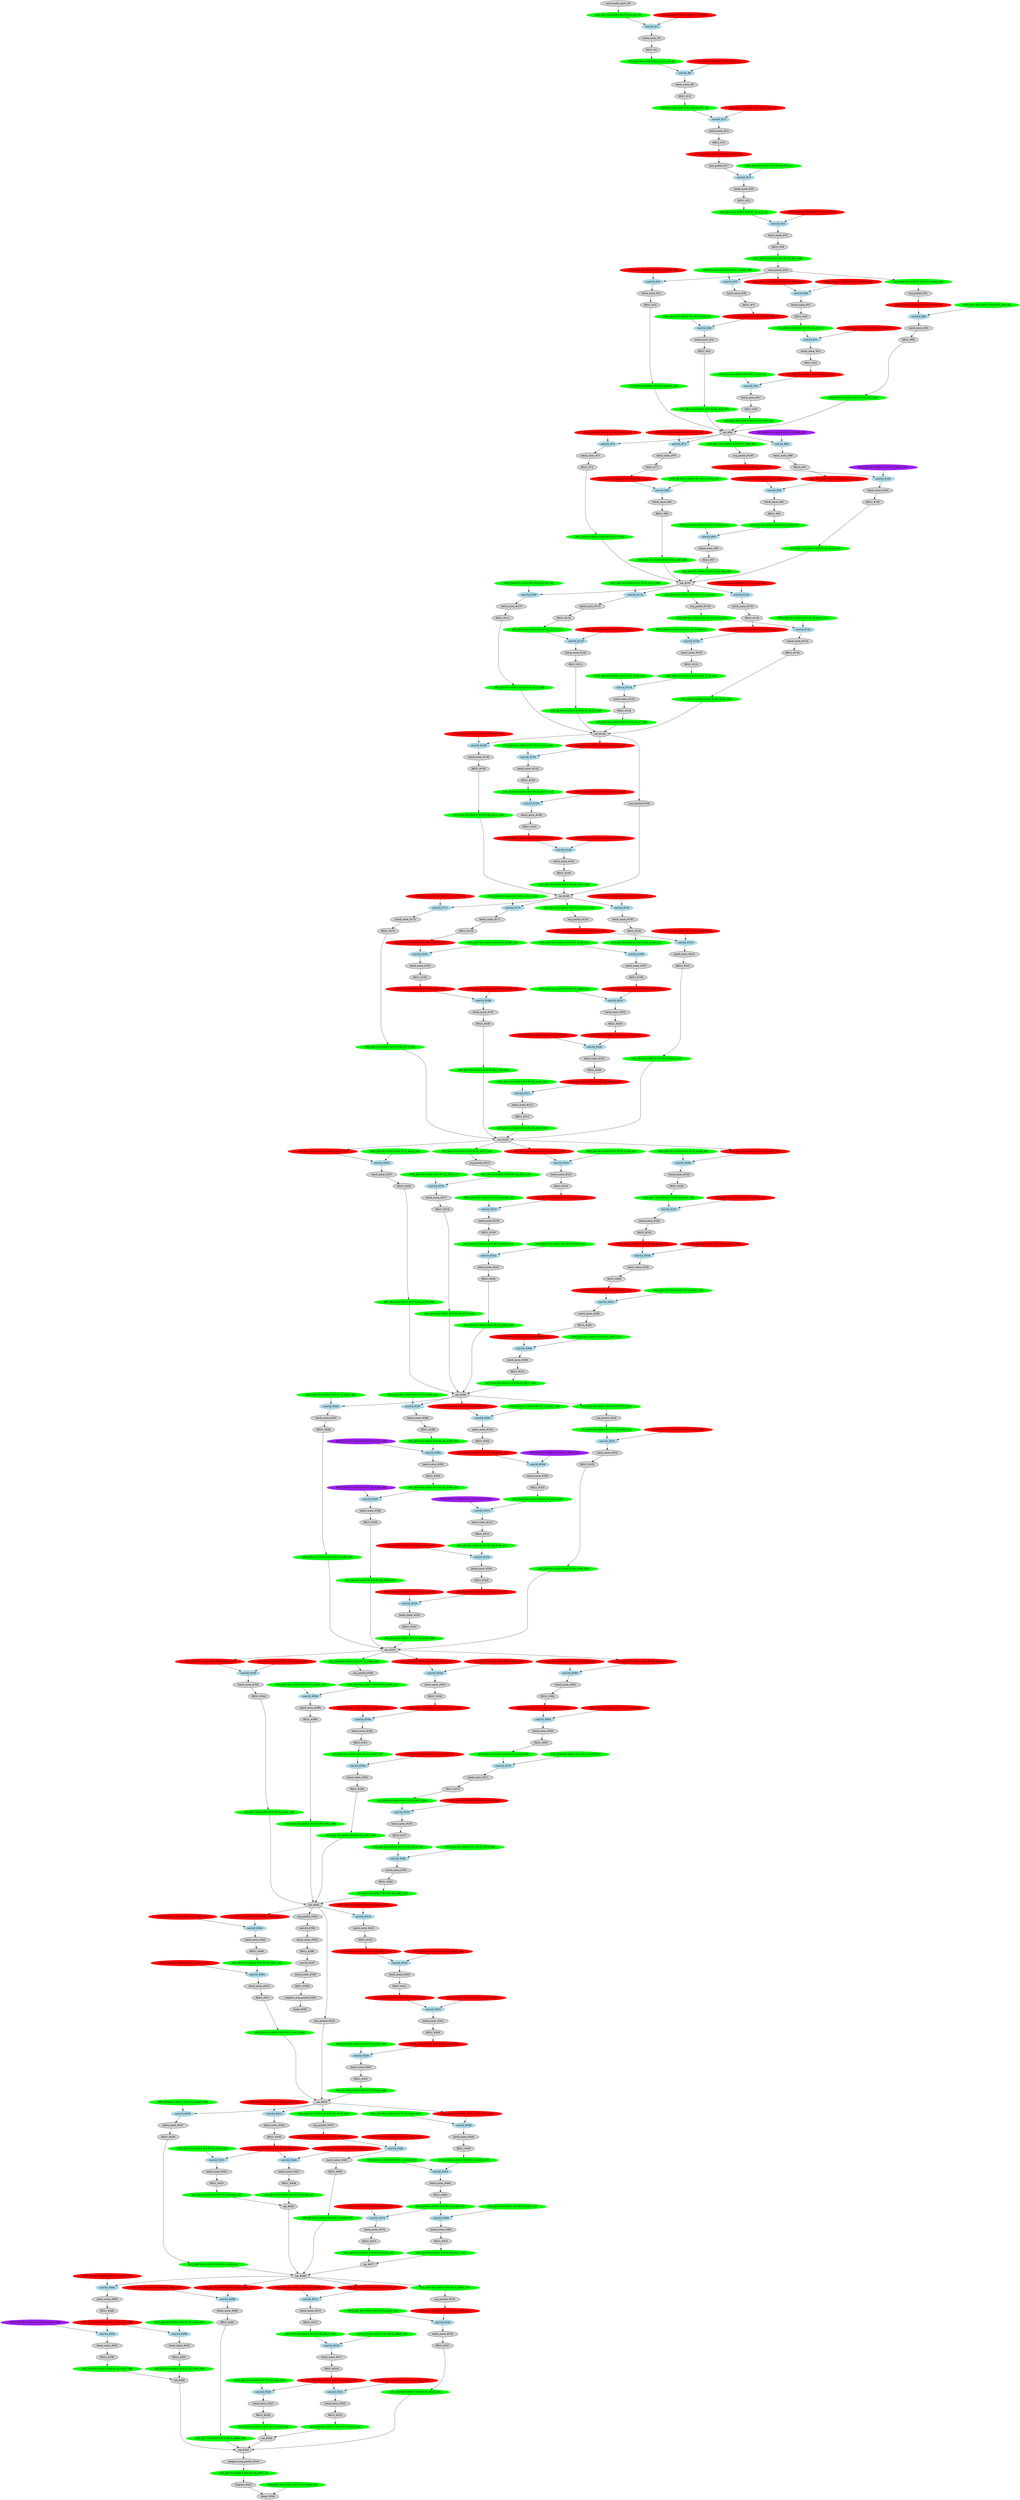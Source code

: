 strict digraph  {
"0 /nncf_model_input" [id=0, label="nncf_model_input_#0", scope="", style=filled, type=nncf_model_input];
"1 AsymmetricQuantizer/asymmetric_quantize" [color=green, id=1, label="AFQ_[B:8 M:A SGN:S W:N PC:N]_#1_G1", scope=AsymmetricQuantizer, style=filled, type=asymmetric_quantize];
"2 Inception3/BasicConv2d[Conv2d_1a_3x3]/NNCFConv2d[conv]/ModuleDict[pre_ops]/UpdateWeight[0]/SymmetricQuantizer[op]/symmetric_quantize" [color=red, id=2, label="WFQ_[B:4 M:S SGN:S W:Y PC:Y]_#2_G1", scope="Inception3/BasicConv2d[Conv2d_1a_3x3]/NNCFConv2d[conv]/ModuleDict[pre_ops]/UpdateWeight[0]/SymmetricQuantizer[op]", style=filled, type=symmetric_quantize];
"3 Inception3/BasicConv2d[Conv2d_1a_3x3]/NNCFConv2d[conv]/conv2d" [color=lightblue, id=3, label="conv2d_#3", scope="Inception3/BasicConv2d[Conv2d_1a_3x3]/NNCFConv2d[conv]", style=filled, type=conv2d];
"4 Inception3/BasicConv2d[Conv2d_1a_3x3]/BatchNorm2d[bn]/batch_norm" [id=4, label="batch_norm_#4", scope="Inception3/BasicConv2d[Conv2d_1a_3x3]/BatchNorm2d[bn]", style=filled, type=batch_norm];
"5 Inception3/BasicConv2d[Conv2d_1a_3x3]/RELU" [id=5, label="RELU_#5", scope="Inception3/BasicConv2d[Conv2d_1a_3x3]", style=filled, type=RELU];
"6 Inception3/BasicConv2d[Conv2d_1a_3x3]/AsymmetricQuantizer/asymmetric_quantize" [color=green, id=6, label="AFQ_[B:8 M:A SGN:S W:N PC:N]_#6_G2", scope="Inception3/BasicConv2d[Conv2d_1a_3x3]/AsymmetricQuantizer", style=filled, type=asymmetric_quantize];
"7 Inception3/BasicConv2d[Conv2d_2a_3x3]/NNCFConv2d[conv]/ModuleDict[pre_ops]/UpdateWeight[0]/SymmetricQuantizer[op]/symmetric_quantize" [color=red, id=7, label="WFQ_[B:4 M:S SGN:S W:Y PC:Y]_#7_G2", scope="Inception3/BasicConv2d[Conv2d_2a_3x3]/NNCFConv2d[conv]/ModuleDict[pre_ops]/UpdateWeight[0]/SymmetricQuantizer[op]", style=filled, type=symmetric_quantize];
"8 Inception3/BasicConv2d[Conv2d_2a_3x3]/NNCFConv2d[conv]/conv2d" [color=lightblue, id=8, label="conv2d_#8", scope="Inception3/BasicConv2d[Conv2d_2a_3x3]/NNCFConv2d[conv]", style=filled, type=conv2d];
"9 Inception3/BasicConv2d[Conv2d_2a_3x3]/BatchNorm2d[bn]/batch_norm" [id=9, label="batch_norm_#9", scope="Inception3/BasicConv2d[Conv2d_2a_3x3]/BatchNorm2d[bn]", style=filled, type=batch_norm];
"10 Inception3/BasicConv2d[Conv2d_2a_3x3]/RELU" [id=10, label="RELU_#10", scope="Inception3/BasicConv2d[Conv2d_2a_3x3]", style=filled, type=RELU];
"11 Inception3/BasicConv2d[Conv2d_2a_3x3]/AsymmetricQuantizer/asymmetric_quantize" [color=green, id=11, label="AFQ_[B:8 M:A SGN:S W:N PC:N]_#11_G3", scope="Inception3/BasicConv2d[Conv2d_2a_3x3]/AsymmetricQuantizer", style=filled, type=asymmetric_quantize];
"12 Inception3/BasicConv2d[Conv2d_2b_3x3]/NNCFConv2d[conv]/ModuleDict[pre_ops]/UpdateWeight[0]/SymmetricQuantizer[op]/symmetric_quantize" [color=red, id=12, label="WFQ_[B:4 M:S SGN:S W:Y PC:Y]_#12_G3", scope="Inception3/BasicConv2d[Conv2d_2b_3x3]/NNCFConv2d[conv]/ModuleDict[pre_ops]/UpdateWeight[0]/SymmetricQuantizer[op]", style=filled, type=symmetric_quantize];
"13 Inception3/BasicConv2d[Conv2d_2b_3x3]/NNCFConv2d[conv]/conv2d" [color=lightblue, id=13, label="conv2d_#13", scope="Inception3/BasicConv2d[Conv2d_2b_3x3]/NNCFConv2d[conv]", style=filled, type=conv2d];
"14 Inception3/BasicConv2d[Conv2d_2b_3x3]/BatchNorm2d[bn]/batch_norm" [id=14, label="batch_norm_#14", scope="Inception3/BasicConv2d[Conv2d_2b_3x3]/BatchNorm2d[bn]", style=filled, type=batch_norm];
"15 Inception3/BasicConv2d[Conv2d_2b_3x3]/RELU" [id=15, label="RELU_#15", scope="Inception3/BasicConv2d[Conv2d_2b_3x3]", style=filled, type=RELU];
"16 Inception3/BasicConv2d[Conv2d_2b_3x3]/SymmetricQuantizer/symmetric_quantize" [color=red, id=16, label="AFQ_[B:4 M:S SGN:U W:N PC:N]_#16_G4", scope="Inception3/BasicConv2d[Conv2d_2b_3x3]/SymmetricQuantizer", style=filled, type=symmetric_quantize];
"17 Inception3/MaxPool2d[maxpool1]/max_pool2d" [id=17, label="max_pool2d_#17", scope="Inception3/MaxPool2d[maxpool1]", style=filled, type=max_pool2d];
"18 Inception3/BasicConv2d[Conv2d_3b_1x1]/NNCFConv2d[conv]/ModuleDict[pre_ops]/UpdateWeight[0]/SymmetricQuantizer[op]/symmetric_quantize" [color=green, id=18, label="WFQ_[B:8 M:S SGN:S W:Y PC:Y]_#18_G4", scope="Inception3/BasicConv2d[Conv2d_3b_1x1]/NNCFConv2d[conv]/ModuleDict[pre_ops]/UpdateWeight[0]/SymmetricQuantizer[op]", style=filled, type=symmetric_quantize];
"19 Inception3/BasicConv2d[Conv2d_3b_1x1]/NNCFConv2d[conv]/conv2d" [color=lightblue, id=19, label="conv2d_#19", scope="Inception3/BasicConv2d[Conv2d_3b_1x1]/NNCFConv2d[conv]", style=filled, type=conv2d];
"20 Inception3/BasicConv2d[Conv2d_3b_1x1]/BatchNorm2d[bn]/batch_norm" [id=20, label="batch_norm_#20", scope="Inception3/BasicConv2d[Conv2d_3b_1x1]/BatchNorm2d[bn]", style=filled, type=batch_norm];
"21 Inception3/BasicConv2d[Conv2d_3b_1x1]/RELU" [id=21, label="RELU_#21", scope="Inception3/BasicConv2d[Conv2d_3b_1x1]", style=filled, type=RELU];
"22 Inception3/BasicConv2d[Conv2d_3b_1x1]/AsymmetricQuantizer/asymmetric_quantize" [color=green, id=22, label="AFQ_[B:8 M:A SGN:S W:N PC:N]_#22_G5", scope="Inception3/BasicConv2d[Conv2d_3b_1x1]/AsymmetricQuantizer", style=filled, type=asymmetric_quantize];
"23 Inception3/BasicConv2d[Conv2d_4a_3x3]/NNCFConv2d[conv]/ModuleDict[pre_ops]/UpdateWeight[0]/SymmetricQuantizer[op]/symmetric_quantize" [color=red, id=23, label="WFQ_[B:4 M:S SGN:S W:Y PC:Y]_#23_G5", scope="Inception3/BasicConv2d[Conv2d_4a_3x3]/NNCFConv2d[conv]/ModuleDict[pre_ops]/UpdateWeight[0]/SymmetricQuantizer[op]", style=filled, type=symmetric_quantize];
"24 Inception3/BasicConv2d[Conv2d_4a_3x3]/NNCFConv2d[conv]/conv2d" [color=lightblue, id=24, label="conv2d_#24", scope="Inception3/BasicConv2d[Conv2d_4a_3x3]/NNCFConv2d[conv]", style=filled, type=conv2d];
"25 Inception3/BasicConv2d[Conv2d_4a_3x3]/BatchNorm2d[bn]/batch_norm" [id=25, label="batch_norm_#25", scope="Inception3/BasicConv2d[Conv2d_4a_3x3]/BatchNorm2d[bn]", style=filled, type=batch_norm];
"26 Inception3/BasicConv2d[Conv2d_4a_3x3]/RELU" [id=26, label="RELU_#26", scope="Inception3/BasicConv2d[Conv2d_4a_3x3]", style=filled, type=RELU];
"27 Inception3/BasicConv2d[Conv2d_4a_3x3]/AsymmetricQuantizer/asymmetric_quantize" [color=green, id=27, label="AFQ_[B:8 M:A SGN:S W:N PC:N]_#27_G56", scope="Inception3/BasicConv2d[Conv2d_4a_3x3]/AsymmetricQuantizer", style=filled, type=asymmetric_quantize];
"28 Inception3/MaxPool2d[maxpool2]/max_pool2d" [id=28, label="max_pool2d_#28", scope="Inception3/MaxPool2d[maxpool2]", style=filled, type=max_pool2d];
"29 Inception3/InceptionA[Mixed_5b]/BasicConv2d[branch1x1]/NNCFConv2d[conv]/ModuleDict[pre_ops]/UpdateWeight[0]/SymmetricQuantizer[op]/symmetric_quantize" [color=red, id=29, label="WFQ_[B:4 M:S SGN:S W:Y PC:Y]_#29_G56", scope="Inception3/InceptionA[Mixed_5b]/BasicConv2d[branch1x1]/NNCFConv2d[conv]/ModuleDict[pre_ops]/UpdateWeight[0]/SymmetricQuantizer[op]", style=filled, type=symmetric_quantize];
"30 Inception3/InceptionA[Mixed_5b]/BasicConv2d[branch1x1]/NNCFConv2d[conv]/conv2d" [color=lightblue, id=30, label="conv2d_#30", scope="Inception3/InceptionA[Mixed_5b]/BasicConv2d[branch1x1]/NNCFConv2d[conv]", style=filled, type=conv2d];
"31 Inception3/InceptionA[Mixed_5b]/BasicConv2d[branch1x1]/BatchNorm2d[bn]/batch_norm" [id=31, label="batch_norm_#31", scope="Inception3/InceptionA[Mixed_5b]/BasicConv2d[branch1x1]/BatchNorm2d[bn]", style=filled, type=batch_norm];
"32 Inception3/InceptionA[Mixed_5b]/BasicConv2d[branch1x1]/RELU" [id=32, label="RELU_#32", scope="Inception3/InceptionA[Mixed_5b]/BasicConv2d[branch1x1]", style=filled, type=RELU];
"33 Inception3/InceptionA[Mixed_5b]/BasicConv2d[branch1x1]/AsymmetricQuantizer/asymmetric_quantize" [color=green, id=33, label="AFQ_[B:8 M:A SGN:S W:N PC:N]_#33_G61", scope="Inception3/InceptionA[Mixed_5b]/BasicConv2d[branch1x1]/AsymmetricQuantizer", style=filled, type=asymmetric_quantize];
"34 Inception3/InceptionA[Mixed_5b]/BasicConv2d[branch5x5_1]/NNCFConv2d[conv]/ModuleDict[pre_ops]/UpdateWeight[0]/SymmetricQuantizer[op]/symmetric_quantize" [color=green, id=34, label="WFQ_[B:8 M:S SGN:S W:Y PC:Y]_#34_G56", scope="Inception3/InceptionA[Mixed_5b]/BasicConv2d[branch5x5_1]/NNCFConv2d[conv]/ModuleDict[pre_ops]/UpdateWeight[0]/SymmetricQuantizer[op]", style=filled, type=symmetric_quantize];
"35 Inception3/InceptionA[Mixed_5b]/BasicConv2d[branch5x5_1]/NNCFConv2d[conv]/conv2d" [color=lightblue, id=35, label="conv2d_#35", scope="Inception3/InceptionA[Mixed_5b]/BasicConv2d[branch5x5_1]/NNCFConv2d[conv]", style=filled, type=conv2d];
"36 Inception3/InceptionA[Mixed_5b]/BasicConv2d[branch5x5_1]/BatchNorm2d[bn]/batch_norm" [id=36, label="batch_norm_#36", scope="Inception3/InceptionA[Mixed_5b]/BasicConv2d[branch5x5_1]/BatchNorm2d[bn]", style=filled, type=batch_norm];
"37 Inception3/InceptionA[Mixed_5b]/BasicConv2d[branch5x5_1]/RELU" [id=37, label="RELU_#37", scope="Inception3/InceptionA[Mixed_5b]/BasicConv2d[branch5x5_1]", style=filled, type=RELU];
"38 Inception3/InceptionA[Mixed_5b]/BasicConv2d[branch5x5_1]/SymmetricQuantizer/symmetric_quantize" [color=red, id=38, label="AFQ_[B:4 M:S SGN:U W:N PC:N]_#38_G9", scope="Inception3/InceptionA[Mixed_5b]/BasicConv2d[branch5x5_1]/SymmetricQuantizer", style=filled, type=symmetric_quantize];
"39 Inception3/InceptionA[Mixed_5b]/BasicConv2d[branch5x5_2]/NNCFConv2d[conv]/ModuleDict[pre_ops]/UpdateWeight[0]/SymmetricQuantizer[op]/symmetric_quantize" [color=green, id=39, label="WFQ_[B:8 M:S SGN:S W:Y PC:Y]_#39_G9", scope="Inception3/InceptionA[Mixed_5b]/BasicConv2d[branch5x5_2]/NNCFConv2d[conv]/ModuleDict[pre_ops]/UpdateWeight[0]/SymmetricQuantizer[op]", style=filled, type=symmetric_quantize];
"40 Inception3/InceptionA[Mixed_5b]/BasicConv2d[branch5x5_2]/NNCFConv2d[conv]/conv2d" [color=lightblue, id=40, label="conv2d_#40", scope="Inception3/InceptionA[Mixed_5b]/BasicConv2d[branch5x5_2]/NNCFConv2d[conv]", style=filled, type=conv2d];
"41 Inception3/InceptionA[Mixed_5b]/BasicConv2d[branch5x5_2]/BatchNorm2d[bn]/batch_norm" [id=41, label="batch_norm_#41", scope="Inception3/InceptionA[Mixed_5b]/BasicConv2d[branch5x5_2]/BatchNorm2d[bn]", style=filled, type=batch_norm];
"42 Inception3/InceptionA[Mixed_5b]/BasicConv2d[branch5x5_2]/RELU" [id=42, label="RELU_#42", scope="Inception3/InceptionA[Mixed_5b]/BasicConv2d[branch5x5_2]", style=filled, type=RELU];
"43 Inception3/InceptionA[Mixed_5b]/BasicConv2d[branch5x5_2]/AsymmetricQuantizer/asymmetric_quantize" [color=green, id=43, label="AFQ_[B:8 M:A SGN:S W:N PC:N]_#43_G61", scope="Inception3/InceptionA[Mixed_5b]/BasicConv2d[branch5x5_2]/AsymmetricQuantizer", style=filled, type=asymmetric_quantize];
"44 Inception3/InceptionA[Mixed_5b]/BasicConv2d[branch3x3dbl_1]/NNCFConv2d[conv]/ModuleDict[pre_ops]/UpdateWeight[0]/SymmetricQuantizer[op]/symmetric_quantize" [color=red, id=44, label="WFQ_[B:4 M:S SGN:S W:Y PC:Y]_#44_G56", scope="Inception3/InceptionA[Mixed_5b]/BasicConv2d[branch3x3dbl_1]/NNCFConv2d[conv]/ModuleDict[pre_ops]/UpdateWeight[0]/SymmetricQuantizer[op]", style=filled, type=symmetric_quantize];
"45 Inception3/InceptionA[Mixed_5b]/BasicConv2d[branch3x3dbl_1]/NNCFConv2d[conv]/SymmetricQuantizer/symmetric_quantize" [color=red, id=45, label="AFQ_[B:4 M:S SGN:U W:N PC:N]_#45_G56", scope="Inception3/InceptionA[Mixed_5b]/BasicConv2d[branch3x3dbl_1]/NNCFConv2d[conv]/SymmetricQuantizer", style=filled, type=symmetric_quantize];
"46 Inception3/InceptionA[Mixed_5b]/BasicConv2d[branch3x3dbl_1]/NNCFConv2d[conv]/conv2d" [color=lightblue, id=46, label="conv2d_#46", scope="Inception3/InceptionA[Mixed_5b]/BasicConv2d[branch3x3dbl_1]/NNCFConv2d[conv]", style=filled, type=conv2d];
"47 Inception3/InceptionA[Mixed_5b]/BasicConv2d[branch3x3dbl_1]/BatchNorm2d[bn]/batch_norm" [id=47, label="batch_norm_#47", scope="Inception3/InceptionA[Mixed_5b]/BasicConv2d[branch3x3dbl_1]/BatchNorm2d[bn]", style=filled, type=batch_norm];
"48 Inception3/InceptionA[Mixed_5b]/BasicConv2d[branch3x3dbl_1]/RELU" [id=48, label="RELU_#48", scope="Inception3/InceptionA[Mixed_5b]/BasicConv2d[branch3x3dbl_1]", style=filled, type=RELU];
"49 Inception3/InceptionA[Mixed_5b]/BasicConv2d[branch3x3dbl_1]/AsymmetricQuantizer/asymmetric_quantize" [color=green, id=49, label="AFQ_[B:8 M:A SGN:S W:N PC:N]_#49_G7", scope="Inception3/InceptionA[Mixed_5b]/BasicConv2d[branch3x3dbl_1]/AsymmetricQuantizer", style=filled, type=asymmetric_quantize];
"50 Inception3/InceptionA[Mixed_5b]/BasicConv2d[branch3x3dbl_2]/NNCFConv2d[conv]/ModuleDict[pre_ops]/UpdateWeight[0]/SymmetricQuantizer[op]/symmetric_quantize" [color=red, id=50, label="WFQ_[B:4 M:S SGN:S W:Y PC:Y]_#50_G7", scope="Inception3/InceptionA[Mixed_5b]/BasicConv2d[branch3x3dbl_2]/NNCFConv2d[conv]/ModuleDict[pre_ops]/UpdateWeight[0]/SymmetricQuantizer[op]", style=filled, type=symmetric_quantize];
"51 Inception3/InceptionA[Mixed_5b]/BasicConv2d[branch3x3dbl_2]/NNCFConv2d[conv]/conv2d" [color=lightblue, id=51, label="conv2d_#51", scope="Inception3/InceptionA[Mixed_5b]/BasicConv2d[branch3x3dbl_2]/NNCFConv2d[conv]", style=filled, type=conv2d];
"52 Inception3/InceptionA[Mixed_5b]/BasicConv2d[branch3x3dbl_2]/BatchNorm2d[bn]/batch_norm" [id=52, label="batch_norm_#52", scope="Inception3/InceptionA[Mixed_5b]/BasicConv2d[branch3x3dbl_2]/BatchNorm2d[bn]", style=filled, type=batch_norm];
"53 Inception3/InceptionA[Mixed_5b]/BasicConv2d[branch3x3dbl_2]/RELU" [id=53, label="RELU_#53", scope="Inception3/InceptionA[Mixed_5b]/BasicConv2d[branch3x3dbl_2]", style=filled, type=RELU];
"54 Inception3/InceptionA[Mixed_5b]/BasicConv2d[branch3x3dbl_2]/SymmetricQuantizer/symmetric_quantize" [color=red, id=54, label="AFQ_[B:4 M:S SGN:U W:N PC:N]_#54_G8", scope="Inception3/InceptionA[Mixed_5b]/BasicConv2d[branch3x3dbl_2]/SymmetricQuantizer", style=filled, type=symmetric_quantize];
"55 Inception3/InceptionA[Mixed_5b]/BasicConv2d[branch3x3dbl_3]/NNCFConv2d[conv]/ModuleDict[pre_ops]/UpdateWeight[0]/SymmetricQuantizer[op]/symmetric_quantize" [color=green, id=55, label="WFQ_[B:8 M:S SGN:S W:Y PC:Y]_#55_G8", scope="Inception3/InceptionA[Mixed_5b]/BasicConv2d[branch3x3dbl_3]/NNCFConv2d[conv]/ModuleDict[pre_ops]/UpdateWeight[0]/SymmetricQuantizer[op]", style=filled, type=symmetric_quantize];
"56 Inception3/InceptionA[Mixed_5b]/BasicConv2d[branch3x3dbl_3]/NNCFConv2d[conv]/conv2d" [color=lightblue, id=56, label="conv2d_#56", scope="Inception3/InceptionA[Mixed_5b]/BasicConv2d[branch3x3dbl_3]/NNCFConv2d[conv]", style=filled, type=conv2d];
"57 Inception3/InceptionA[Mixed_5b]/BasicConv2d[branch3x3dbl_3]/BatchNorm2d[bn]/batch_norm" [id=57, label="batch_norm_#57", scope="Inception3/InceptionA[Mixed_5b]/BasicConv2d[branch3x3dbl_3]/BatchNorm2d[bn]", style=filled, type=batch_norm];
"58 Inception3/InceptionA[Mixed_5b]/BasicConv2d[branch3x3dbl_3]/RELU" [id=58, label="RELU_#58", scope="Inception3/InceptionA[Mixed_5b]/BasicConv2d[branch3x3dbl_3]", style=filled, type=RELU];
"59 Inception3/InceptionA[Mixed_5b]/BasicConv2d[branch3x3dbl_3]/AsymmetricQuantizer/asymmetric_quantize" [color=green, id=59, label="AFQ_[B:8 M:A SGN:S W:N PC:N]_#59_G61", scope="Inception3/InceptionA[Mixed_5b]/BasicConv2d[branch3x3dbl_3]/AsymmetricQuantizer", style=filled, type=asymmetric_quantize];
"60 Inception3/InceptionA[Mixed_5b]/SymmetricQuantizer/symmetric_quantize" [color=green, id=60, label="AFQ_[B:8 M:S SGN:U W:N PC:Y]_#60_G56", scope="Inception3/InceptionA[Mixed_5b]/SymmetricQuantizer", style=filled, type=symmetric_quantize];
"61 Inception3/InceptionA[Mixed_5b]/avg_pool2d" [id=61, label="avg_pool2d_#61", scope="Inception3/InceptionA[Mixed_5b]", style=filled, type=avg_pool2d];
"62 Inception3/InceptionA[Mixed_5b]/SymmetricQuantizer/symmetric_quantize" [color=red, id=62, label="AFQ_[B:4 M:S SGN:U W:N PC:N]_#62_G6", scope="Inception3/InceptionA[Mixed_5b]/SymmetricQuantizer", style=filled, type=symmetric_quantize];
"63 Inception3/InceptionA[Mixed_5b]/BasicConv2d[branch_pool]/NNCFConv2d[conv]/ModuleDict[pre_ops]/UpdateWeight[0]/SymmetricQuantizer[op]/symmetric_quantize" [color=green, id=63, label="WFQ_[B:8 M:S SGN:S W:Y PC:Y]_#63_G6", scope="Inception3/InceptionA[Mixed_5b]/BasicConv2d[branch_pool]/NNCFConv2d[conv]/ModuleDict[pre_ops]/UpdateWeight[0]/SymmetricQuantizer[op]", style=filled, type=symmetric_quantize];
"64 Inception3/InceptionA[Mixed_5b]/BasicConv2d[branch_pool]/NNCFConv2d[conv]/conv2d" [color=lightblue, id=64, label="conv2d_#64", scope="Inception3/InceptionA[Mixed_5b]/BasicConv2d[branch_pool]/NNCFConv2d[conv]", style=filled, type=conv2d];
"65 Inception3/InceptionA[Mixed_5b]/BasicConv2d[branch_pool]/BatchNorm2d[bn]/batch_norm" [id=65, label="batch_norm_#65", scope="Inception3/InceptionA[Mixed_5b]/BasicConv2d[branch_pool]/BatchNorm2d[bn]", style=filled, type=batch_norm];
"66 Inception3/InceptionA[Mixed_5b]/BasicConv2d[branch_pool]/RELU" [id=66, label="RELU_#66", scope="Inception3/InceptionA[Mixed_5b]/BasicConv2d[branch_pool]", style=filled, type=RELU];
"67 Inception3/InceptionA[Mixed_5b]/BasicConv2d[branch_pool]/AsymmetricQuantizer/asymmetric_quantize" [color=green, id=67, label="AFQ_[B:8 M:A SGN:S W:N PC:N]_#67_G61", scope="Inception3/InceptionA[Mixed_5b]/BasicConv2d[branch_pool]/AsymmetricQuantizer", style=filled, type=asymmetric_quantize];
"68 Inception3/InceptionA[Mixed_5b]/cat" [id=68, label="cat_#68", scope="Inception3/InceptionA[Mixed_5b]", style=filled, type=cat];
"69 Inception3/InceptionA[Mixed_5c]/BasicConv2d[branch1x1]/NNCFConv2d[conv]/ModuleDict[pre_ops]/UpdateWeight[0]/SymmetricQuantizer[op]/symmetric_quantize" [color=red, id=69, label="WFQ_[B:4 M:S SGN:S W:Y PC:Y]_#69_G61", scope="Inception3/InceptionA[Mixed_5c]/BasicConv2d[branch1x1]/NNCFConv2d[conv]/ModuleDict[pre_ops]/UpdateWeight[0]/SymmetricQuantizer[op]", style=filled, type=symmetric_quantize];
"70 Inception3/InceptionA[Mixed_5c]/BasicConv2d[branch1x1]/NNCFConv2d[conv]/conv2d" [color=lightblue, id=70, label="conv2d_#70", scope="Inception3/InceptionA[Mixed_5c]/BasicConv2d[branch1x1]/NNCFConv2d[conv]", style=filled, type=conv2d];
"71 Inception3/InceptionA[Mixed_5c]/BasicConv2d[branch1x1]/BatchNorm2d[bn]/batch_norm" [id=71, label="batch_norm_#71", scope="Inception3/InceptionA[Mixed_5c]/BasicConv2d[branch1x1]/BatchNorm2d[bn]", style=filled, type=batch_norm];
"72 Inception3/InceptionA[Mixed_5c]/BasicConv2d[branch1x1]/RELU" [id=72, label="RELU_#72", scope="Inception3/InceptionA[Mixed_5c]/BasicConv2d[branch1x1]", style=filled, type=RELU];
"73 Inception3/InceptionA[Mixed_5c]/BasicConv2d[branch1x1]/AsymmetricQuantizer/asymmetric_quantize" [color=green, id=73, label="AFQ_[B:8 M:A SGN:S W:N PC:N]_#73_G62", scope="Inception3/InceptionA[Mixed_5c]/BasicConv2d[branch1x1]/AsymmetricQuantizer", style=filled, type=asymmetric_quantize];
"74 Inception3/InceptionA[Mixed_5c]/BasicConv2d[branch5x5_1]/NNCFConv2d[conv]/ModuleDict[pre_ops]/UpdateWeight[0]/SymmetricQuantizer[op]/symmetric_quantize" [color=red, id=74, label="WFQ_[B:4 M:S SGN:S W:Y PC:Y]_#74_G61", scope="Inception3/InceptionA[Mixed_5c]/BasicConv2d[branch5x5_1]/NNCFConv2d[conv]/ModuleDict[pre_ops]/UpdateWeight[0]/SymmetricQuantizer[op]", style=filled, type=symmetric_quantize];
"75 Inception3/InceptionA[Mixed_5c]/BasicConv2d[branch5x5_1]/NNCFConv2d[conv]/conv2d" [color=lightblue, id=75, label="conv2d_#75", scope="Inception3/InceptionA[Mixed_5c]/BasicConv2d[branch5x5_1]/NNCFConv2d[conv]", style=filled, type=conv2d];
"76 Inception3/InceptionA[Mixed_5c]/BasicConv2d[branch5x5_1]/BatchNorm2d[bn]/batch_norm" [id=76, label="batch_norm_#76", scope="Inception3/InceptionA[Mixed_5c]/BasicConv2d[branch5x5_1]/BatchNorm2d[bn]", style=filled, type=batch_norm];
"77 Inception3/InceptionA[Mixed_5c]/BasicConv2d[branch5x5_1]/RELU" [id=77, label="RELU_#77", scope="Inception3/InceptionA[Mixed_5c]/BasicConv2d[branch5x5_1]", style=filled, type=RELU];
"78 Inception3/InceptionA[Mixed_5c]/BasicConv2d[branch5x5_1]/SymmetricQuantizer/symmetric_quantize" [color=red, id=78, label="AFQ_[B:4 M:S SGN:U W:N PC:N]_#78_G13", scope="Inception3/InceptionA[Mixed_5c]/BasicConv2d[branch5x5_1]/SymmetricQuantizer", style=filled, type=symmetric_quantize];
"79 Inception3/InceptionA[Mixed_5c]/BasicConv2d[branch5x5_2]/NNCFConv2d[conv]/ModuleDict[pre_ops]/UpdateWeight[0]/SymmetricQuantizer[op]/symmetric_quantize" [color=green, id=79, label="WFQ_[B:8 M:S SGN:S W:Y PC:Y]_#79_G13", scope="Inception3/InceptionA[Mixed_5c]/BasicConv2d[branch5x5_2]/NNCFConv2d[conv]/ModuleDict[pre_ops]/UpdateWeight[0]/SymmetricQuantizer[op]", style=filled, type=symmetric_quantize];
"80 Inception3/InceptionA[Mixed_5c]/BasicConv2d[branch5x5_2]/NNCFConv2d[conv]/conv2d" [color=lightblue, id=80, label="conv2d_#80", scope="Inception3/InceptionA[Mixed_5c]/BasicConv2d[branch5x5_2]/NNCFConv2d[conv]", style=filled, type=conv2d];
"81 Inception3/InceptionA[Mixed_5c]/BasicConv2d[branch5x5_2]/BatchNorm2d[bn]/batch_norm" [id=81, label="batch_norm_#81", scope="Inception3/InceptionA[Mixed_5c]/BasicConv2d[branch5x5_2]/BatchNorm2d[bn]", style=filled, type=batch_norm];
"82 Inception3/InceptionA[Mixed_5c]/BasicConv2d[branch5x5_2]/RELU" [id=82, label="RELU_#82", scope="Inception3/InceptionA[Mixed_5c]/BasicConv2d[branch5x5_2]", style=filled, type=RELU];
"83 Inception3/InceptionA[Mixed_5c]/BasicConv2d[branch5x5_2]/AsymmetricQuantizer/asymmetric_quantize" [color=green, id=83, label="AFQ_[B:8 M:A SGN:S W:N PC:N]_#83_G62", scope="Inception3/InceptionA[Mixed_5c]/BasicConv2d[branch5x5_2]/AsymmetricQuantizer", style=filled, type=asymmetric_quantize];
"84 Inception3/InceptionA[Mixed_5c]/BasicConv2d[branch3x3dbl_1]/NNCFConv2d[conv]/ModuleDict[pre_ops]/UpdateWeight[0]/SymmetricQuantizer[op]/symmetric_quantize" [color=purple, id=84, label="WFQ_[B:2 M:S SGN:S W:Y PC:Y]_#84_G61", scope="Inception3/InceptionA[Mixed_5c]/BasicConv2d[branch3x3dbl_1]/NNCFConv2d[conv]/ModuleDict[pre_ops]/UpdateWeight[0]/SymmetricQuantizer[op]", style=filled, type=symmetric_quantize];
"85 Inception3/InceptionA[Mixed_5c]/BasicConv2d[branch3x3dbl_1]/NNCFConv2d[conv]/conv2d" [color=lightblue, id=85, label="conv2d_#85", scope="Inception3/InceptionA[Mixed_5c]/BasicConv2d[branch3x3dbl_1]/NNCFConv2d[conv]", style=filled, type=conv2d];
"86 Inception3/InceptionA[Mixed_5c]/BasicConv2d[branch3x3dbl_1]/BatchNorm2d[bn]/batch_norm" [id=86, label="batch_norm_#86", scope="Inception3/InceptionA[Mixed_5c]/BasicConv2d[branch3x3dbl_1]/BatchNorm2d[bn]", style=filled, type=batch_norm];
"87 Inception3/InceptionA[Mixed_5c]/BasicConv2d[branch3x3dbl_1]/RELU" [id=87, label="RELU_#87", scope="Inception3/InceptionA[Mixed_5c]/BasicConv2d[branch3x3dbl_1]", style=filled, type=RELU];
"88 Inception3/InceptionA[Mixed_5c]/BasicConv2d[branch3x3dbl_1]/SymmetricQuantizer/symmetric_quantize" [color=red, id=88, label="AFQ_[B:4 M:S SGN:U W:N PC:N]_#88_G11", scope="Inception3/InceptionA[Mixed_5c]/BasicConv2d[branch3x3dbl_1]/SymmetricQuantizer", style=filled, type=symmetric_quantize];
"89 Inception3/InceptionA[Mixed_5c]/BasicConv2d[branch3x3dbl_2]/NNCFConv2d[conv]/ModuleDict[pre_ops]/UpdateWeight[0]/SymmetricQuantizer[op]/symmetric_quantize" [color=red, id=89, label="WFQ_[B:4 M:S SGN:S W:Y PC:Y]_#89_G11", scope="Inception3/InceptionA[Mixed_5c]/BasicConv2d[branch3x3dbl_2]/NNCFConv2d[conv]/ModuleDict[pre_ops]/UpdateWeight[0]/SymmetricQuantizer[op]", style=filled, type=symmetric_quantize];
"90 Inception3/InceptionA[Mixed_5c]/BasicConv2d[branch3x3dbl_2]/NNCFConv2d[conv]/conv2d" [color=lightblue, id=90, label="conv2d_#90", scope="Inception3/InceptionA[Mixed_5c]/BasicConv2d[branch3x3dbl_2]/NNCFConv2d[conv]", style=filled, type=conv2d];
"91 Inception3/InceptionA[Mixed_5c]/BasicConv2d[branch3x3dbl_2]/BatchNorm2d[bn]/batch_norm" [id=91, label="batch_norm_#91", scope="Inception3/InceptionA[Mixed_5c]/BasicConv2d[branch3x3dbl_2]/BatchNorm2d[bn]", style=filled, type=batch_norm];
"92 Inception3/InceptionA[Mixed_5c]/BasicConv2d[branch3x3dbl_2]/RELU" [id=92, label="RELU_#92", scope="Inception3/InceptionA[Mixed_5c]/BasicConv2d[branch3x3dbl_2]", style=filled, type=RELU];
"93 Inception3/InceptionA[Mixed_5c]/BasicConv2d[branch3x3dbl_2]/AsymmetricQuantizer/asymmetric_quantize" [color=green, id=93, label="AFQ_[B:8 M:A SGN:S W:N PC:N]_#93_G12", scope="Inception3/InceptionA[Mixed_5c]/BasicConv2d[branch3x3dbl_2]/AsymmetricQuantizer", style=filled, type=asymmetric_quantize];
"94 Inception3/InceptionA[Mixed_5c]/BasicConv2d[branch3x3dbl_3]/NNCFConv2d[conv]/ModuleDict[pre_ops]/UpdateWeight[0]/SymmetricQuantizer[op]/symmetric_quantize" [color=green, id=94, label="WFQ_[B:8 M:S SGN:S W:Y PC:Y]_#94_G12", scope="Inception3/InceptionA[Mixed_5c]/BasicConv2d[branch3x3dbl_3]/NNCFConv2d[conv]/ModuleDict[pre_ops]/UpdateWeight[0]/SymmetricQuantizer[op]", style=filled, type=symmetric_quantize];
"95 Inception3/InceptionA[Mixed_5c]/BasicConv2d[branch3x3dbl_3]/NNCFConv2d[conv]/conv2d" [color=lightblue, id=95, label="conv2d_#95", scope="Inception3/InceptionA[Mixed_5c]/BasicConv2d[branch3x3dbl_3]/NNCFConv2d[conv]", style=filled, type=conv2d];
"96 Inception3/InceptionA[Mixed_5c]/BasicConv2d[branch3x3dbl_3]/BatchNorm2d[bn]/batch_norm" [id=96, label="batch_norm_#96", scope="Inception3/InceptionA[Mixed_5c]/BasicConv2d[branch3x3dbl_3]/BatchNorm2d[bn]", style=filled, type=batch_norm];
"97 Inception3/InceptionA[Mixed_5c]/BasicConv2d[branch3x3dbl_3]/RELU" [id=97, label="RELU_#97", scope="Inception3/InceptionA[Mixed_5c]/BasicConv2d[branch3x3dbl_3]", style=filled, type=RELU];
"98 Inception3/InceptionA[Mixed_5c]/BasicConv2d[branch3x3dbl_3]/AsymmetricQuantizer/asymmetric_quantize" [color=green, id=98, label="AFQ_[B:8 M:A SGN:S W:N PC:N]_#98_G62", scope="Inception3/InceptionA[Mixed_5c]/BasicConv2d[branch3x3dbl_3]/AsymmetricQuantizer", style=filled, type=asymmetric_quantize];
"99 Inception3/InceptionA[Mixed_5c]/SymmetricQuantizer/symmetric_quantize" [color=green, id=99, label="AFQ_[B:8 M:S SGN:U W:N PC:Y]_#99_G61", scope="Inception3/InceptionA[Mixed_5c]/SymmetricQuantizer", style=filled, type=symmetric_quantize];
"100 Inception3/InceptionA[Mixed_5c]/avg_pool2d" [id=100, label="avg_pool2d_#100", scope="Inception3/InceptionA[Mixed_5c]", style=filled, type=avg_pool2d];
"101 Inception3/InceptionA[Mixed_5c]/SymmetricQuantizer/symmetric_quantize" [color=red, id=101, label="AFQ_[B:4 M:S SGN:U W:N PC:N]_#101_G10", scope="Inception3/InceptionA[Mixed_5c]/SymmetricQuantizer", style=filled, type=symmetric_quantize];
"102 Inception3/InceptionA[Mixed_5c]/BasicConv2d[branch_pool]/NNCFConv2d[conv]/ModuleDict[pre_ops]/UpdateWeight[0]/SymmetricQuantizer[op]/symmetric_quantize" [color=purple, id=102, label="WFQ_[B:2 M:S SGN:S W:Y PC:Y]_#102_G10", scope="Inception3/InceptionA[Mixed_5c]/BasicConv2d[branch_pool]/NNCFConv2d[conv]/ModuleDict[pre_ops]/UpdateWeight[0]/SymmetricQuantizer[op]", style=filled, type=symmetric_quantize];
"103 Inception3/InceptionA[Mixed_5c]/BasicConv2d[branch_pool]/NNCFConv2d[conv]/conv2d" [color=lightblue, id=103, label="conv2d_#103", scope="Inception3/InceptionA[Mixed_5c]/BasicConv2d[branch_pool]/NNCFConv2d[conv]", style=filled, type=conv2d];
"104 Inception3/InceptionA[Mixed_5c]/BasicConv2d[branch_pool]/BatchNorm2d[bn]/batch_norm" [id=104, label="batch_norm_#104", scope="Inception3/InceptionA[Mixed_5c]/BasicConv2d[branch_pool]/BatchNorm2d[bn]", style=filled, type=batch_norm];
"105 Inception3/InceptionA[Mixed_5c]/BasicConv2d[branch_pool]/RELU" [id=105, label="RELU_#105", scope="Inception3/InceptionA[Mixed_5c]/BasicConv2d[branch_pool]", style=filled, type=RELU];
"106 Inception3/InceptionA[Mixed_5c]/BasicConv2d[branch_pool]/AsymmetricQuantizer/asymmetric_quantize" [color=green, id=106, label="AFQ_[B:8 M:A SGN:S W:N PC:N]_#106_G62", scope="Inception3/InceptionA[Mixed_5c]/BasicConv2d[branch_pool]/AsymmetricQuantizer", style=filled, type=asymmetric_quantize];
"107 Inception3/InceptionA[Mixed_5c]/cat" [id=107, label="cat_#107", scope="Inception3/InceptionA[Mixed_5c]", style=filled, type=cat];
"108 Inception3/InceptionA[Mixed_5d]/BasicConv2d[branch1x1]/NNCFConv2d[conv]/ModuleDict[pre_ops]/UpdateWeight[0]/SymmetricQuantizer[op]/symmetric_quantize" [color=green, id=108, label="WFQ_[B:8 M:S SGN:S W:Y PC:Y]_#108_G62", scope="Inception3/InceptionA[Mixed_5d]/BasicConv2d[branch1x1]/NNCFConv2d[conv]/ModuleDict[pre_ops]/UpdateWeight[0]/SymmetricQuantizer[op]", style=filled, type=symmetric_quantize];
"109 Inception3/InceptionA[Mixed_5d]/BasicConv2d[branch1x1]/NNCFConv2d[conv]/conv2d" [color=lightblue, id=109, label="conv2d_#109", scope="Inception3/InceptionA[Mixed_5d]/BasicConv2d[branch1x1]/NNCFConv2d[conv]", style=filled, type=conv2d];
"110 Inception3/InceptionA[Mixed_5d]/BasicConv2d[branch1x1]/BatchNorm2d[bn]/batch_norm" [id=110, label="batch_norm_#110", scope="Inception3/InceptionA[Mixed_5d]/BasicConv2d[branch1x1]/BatchNorm2d[bn]", style=filled, type=batch_norm];
"111 Inception3/InceptionA[Mixed_5d]/BasicConv2d[branch1x1]/RELU" [id=111, label="RELU_#111", scope="Inception3/InceptionA[Mixed_5d]/BasicConv2d[branch1x1]", style=filled, type=RELU];
"112 Inception3/InceptionA[Mixed_5d]/BasicConv2d[branch1x1]/AsymmetricQuantizer/asymmetric_quantize" [color=green, id=112, label="AFQ_[B:8 M:A SGN:S W:N PC:N]_#112_G68", scope="Inception3/InceptionA[Mixed_5d]/BasicConv2d[branch1x1]/AsymmetricQuantizer", style=filled, type=asymmetric_quantize];
"113 Inception3/InceptionA[Mixed_5d]/BasicConv2d[branch5x5_1]/NNCFConv2d[conv]/ModuleDict[pre_ops]/UpdateWeight[0]/SymmetricQuantizer[op]/symmetric_quantize" [color=green, id=113, label="WFQ_[B:8 M:S SGN:S W:Y PC:Y]_#113_G62", scope="Inception3/InceptionA[Mixed_5d]/BasicConv2d[branch5x5_1]/NNCFConv2d[conv]/ModuleDict[pre_ops]/UpdateWeight[0]/SymmetricQuantizer[op]", style=filled, type=symmetric_quantize];
"114 Inception3/InceptionA[Mixed_5d]/BasicConv2d[branch5x5_1]/NNCFConv2d[conv]/conv2d" [color=lightblue, id=114, label="conv2d_#114", scope="Inception3/InceptionA[Mixed_5d]/BasicConv2d[branch5x5_1]/NNCFConv2d[conv]", style=filled, type=conv2d];
"115 Inception3/InceptionA[Mixed_5d]/BasicConv2d[branch5x5_1]/BatchNorm2d[bn]/batch_norm" [id=115, label="batch_norm_#115", scope="Inception3/InceptionA[Mixed_5d]/BasicConv2d[branch5x5_1]/BatchNorm2d[bn]", style=filled, type=batch_norm];
"116 Inception3/InceptionA[Mixed_5d]/BasicConv2d[branch5x5_1]/RELU" [id=116, label="RELU_#116", scope="Inception3/InceptionA[Mixed_5d]/BasicConv2d[branch5x5_1]", style=filled, type=RELU];
"117 Inception3/InceptionA[Mixed_5d]/BasicConv2d[branch5x5_1]/AsymmetricQuantizer/asymmetric_quantize" [color=green, id=117, label="AFQ_[B:8 M:A SGN:S W:N PC:N]_#117_G17", scope="Inception3/InceptionA[Mixed_5d]/BasicConv2d[branch5x5_1]/AsymmetricQuantizer", style=filled, type=asymmetric_quantize];
"118 Inception3/InceptionA[Mixed_5d]/BasicConv2d[branch5x5_2]/NNCFConv2d[conv]/ModuleDict[pre_ops]/UpdateWeight[0]/SymmetricQuantizer[op]/symmetric_quantize" [color=red, id=118, label="WFQ_[B:4 M:S SGN:S W:Y PC:Y]_#118_G17", scope="Inception3/InceptionA[Mixed_5d]/BasicConv2d[branch5x5_2]/NNCFConv2d[conv]/ModuleDict[pre_ops]/UpdateWeight[0]/SymmetricQuantizer[op]", style=filled, type=symmetric_quantize];
"119 Inception3/InceptionA[Mixed_5d]/BasicConv2d[branch5x5_2]/NNCFConv2d[conv]/conv2d" [color=lightblue, id=119, label="conv2d_#119", scope="Inception3/InceptionA[Mixed_5d]/BasicConv2d[branch5x5_2]/NNCFConv2d[conv]", style=filled, type=conv2d];
"120 Inception3/InceptionA[Mixed_5d]/BasicConv2d[branch5x5_2]/BatchNorm2d[bn]/batch_norm" [id=120, label="batch_norm_#120", scope="Inception3/InceptionA[Mixed_5d]/BasicConv2d[branch5x5_2]/BatchNorm2d[bn]", style=filled, type=batch_norm];
"121 Inception3/InceptionA[Mixed_5d]/BasicConv2d[branch5x5_2]/RELU" [id=121, label="RELU_#121", scope="Inception3/InceptionA[Mixed_5d]/BasicConv2d[branch5x5_2]", style=filled, type=RELU];
"122 Inception3/InceptionA[Mixed_5d]/BasicConv2d[branch5x5_2]/AsymmetricQuantizer/asymmetric_quantize" [color=green, id=122, label="AFQ_[B:8 M:A SGN:S W:N PC:N]_#122_G68", scope="Inception3/InceptionA[Mixed_5d]/BasicConv2d[branch5x5_2]/AsymmetricQuantizer", style=filled, type=asymmetric_quantize];
"123 Inception3/InceptionA[Mixed_5d]/BasicConv2d[branch3x3dbl_1]/NNCFConv2d[conv]/ModuleDict[pre_ops]/UpdateWeight[0]/SymmetricQuantizer[op]/symmetric_quantize" [color=red, id=123, label="WFQ_[B:4 M:S SGN:S W:Y PC:Y]_#123_G62", scope="Inception3/InceptionA[Mixed_5d]/BasicConv2d[branch3x3dbl_1]/NNCFConv2d[conv]/ModuleDict[pre_ops]/UpdateWeight[0]/SymmetricQuantizer[op]", style=filled, type=symmetric_quantize];
"124 Inception3/InceptionA[Mixed_5d]/BasicConv2d[branch3x3dbl_1]/NNCFConv2d[conv]/conv2d" [color=lightblue, id=124, label="conv2d_#124", scope="Inception3/InceptionA[Mixed_5d]/BasicConv2d[branch3x3dbl_1]/NNCFConv2d[conv]", style=filled, type=conv2d];
"125 Inception3/InceptionA[Mixed_5d]/BasicConv2d[branch3x3dbl_1]/BatchNorm2d[bn]/batch_norm" [id=125, label="batch_norm_#125", scope="Inception3/InceptionA[Mixed_5d]/BasicConv2d[branch3x3dbl_1]/BatchNorm2d[bn]", style=filled, type=batch_norm];
"126 Inception3/InceptionA[Mixed_5d]/BasicConv2d[branch3x3dbl_1]/RELU" [id=126, label="RELU_#126", scope="Inception3/InceptionA[Mixed_5d]/BasicConv2d[branch3x3dbl_1]", style=filled, type=RELU];
"127 Inception3/InceptionA[Mixed_5d]/BasicConv2d[branch3x3dbl_1]/SymmetricQuantizer/symmetric_quantize" [color=red, id=127, label="AFQ_[B:4 M:S SGN:U W:N PC:N]_#127_G15", scope="Inception3/InceptionA[Mixed_5d]/BasicConv2d[branch3x3dbl_1]/SymmetricQuantizer", style=filled, type=symmetric_quantize];
"128 Inception3/InceptionA[Mixed_5d]/BasicConv2d[branch3x3dbl_2]/NNCFConv2d[conv]/ModuleDict[pre_ops]/UpdateWeight[0]/SymmetricQuantizer[op]/symmetric_quantize" [color=green, id=128, label="WFQ_[B:8 M:S SGN:S W:Y PC:Y]_#128_G15", scope="Inception3/InceptionA[Mixed_5d]/BasicConv2d[branch3x3dbl_2]/NNCFConv2d[conv]/ModuleDict[pre_ops]/UpdateWeight[0]/SymmetricQuantizer[op]", style=filled, type=symmetric_quantize];
"129 Inception3/InceptionA[Mixed_5d]/BasicConv2d[branch3x3dbl_2]/NNCFConv2d[conv]/conv2d" [color=lightblue, id=129, label="conv2d_#129", scope="Inception3/InceptionA[Mixed_5d]/BasicConv2d[branch3x3dbl_2]/NNCFConv2d[conv]", style=filled, type=conv2d];
"130 Inception3/InceptionA[Mixed_5d]/BasicConv2d[branch3x3dbl_2]/BatchNorm2d[bn]/batch_norm" [id=130, label="batch_norm_#130", scope="Inception3/InceptionA[Mixed_5d]/BasicConv2d[branch3x3dbl_2]/BatchNorm2d[bn]", style=filled, type=batch_norm];
"131 Inception3/InceptionA[Mixed_5d]/BasicConv2d[branch3x3dbl_2]/RELU" [id=131, label="RELU_#131", scope="Inception3/InceptionA[Mixed_5d]/BasicConv2d[branch3x3dbl_2]", style=filled, type=RELU];
"132 Inception3/InceptionA[Mixed_5d]/BasicConv2d[branch3x3dbl_2]/AsymmetricQuantizer/asymmetric_quantize" [color=green, id=132, label="AFQ_[B:8 M:A SGN:S W:N PC:N]_#132_G16", scope="Inception3/InceptionA[Mixed_5d]/BasicConv2d[branch3x3dbl_2]/AsymmetricQuantizer", style=filled, type=asymmetric_quantize];
"133 Inception3/InceptionA[Mixed_5d]/BasicConv2d[branch3x3dbl_3]/NNCFConv2d[conv]/ModuleDict[pre_ops]/UpdateWeight[0]/SymmetricQuantizer[op]/symmetric_quantize" [color=green, id=133, label="WFQ_[B:8 M:S SGN:S W:Y PC:Y]_#133_G16", scope="Inception3/InceptionA[Mixed_5d]/BasicConv2d[branch3x3dbl_3]/NNCFConv2d[conv]/ModuleDict[pre_ops]/UpdateWeight[0]/SymmetricQuantizer[op]", style=filled, type=symmetric_quantize];
"134 Inception3/InceptionA[Mixed_5d]/BasicConv2d[branch3x3dbl_3]/NNCFConv2d[conv]/conv2d" [color=lightblue, id=134, label="conv2d_#134", scope="Inception3/InceptionA[Mixed_5d]/BasicConv2d[branch3x3dbl_3]/NNCFConv2d[conv]", style=filled, type=conv2d];
"135 Inception3/InceptionA[Mixed_5d]/BasicConv2d[branch3x3dbl_3]/BatchNorm2d[bn]/batch_norm" [id=135, label="batch_norm_#135", scope="Inception3/InceptionA[Mixed_5d]/BasicConv2d[branch3x3dbl_3]/BatchNorm2d[bn]", style=filled, type=batch_norm];
"136 Inception3/InceptionA[Mixed_5d]/BasicConv2d[branch3x3dbl_3]/RELU" [id=136, label="RELU_#136", scope="Inception3/InceptionA[Mixed_5d]/BasicConv2d[branch3x3dbl_3]", style=filled, type=RELU];
"137 Inception3/InceptionA[Mixed_5d]/BasicConv2d[branch3x3dbl_3]/AsymmetricQuantizer/asymmetric_quantize" [color=green, id=137, label="AFQ_[B:8 M:A SGN:S W:N PC:N]_#137_G68", scope="Inception3/InceptionA[Mixed_5d]/BasicConv2d[branch3x3dbl_3]/AsymmetricQuantizer", style=filled, type=asymmetric_quantize];
"138 Inception3/InceptionA[Mixed_5d]/SymmetricQuantizer/symmetric_quantize" [color=green, id=138, label="AFQ_[B:8 M:S SGN:U W:N PC:Y]_#138_G62", scope="Inception3/InceptionA[Mixed_5d]/SymmetricQuantizer", style=filled, type=symmetric_quantize];
"139 Inception3/InceptionA[Mixed_5d]/avg_pool2d" [id=139, label="avg_pool2d_#139", scope="Inception3/InceptionA[Mixed_5d]", style=filled, type=avg_pool2d];
"140 Inception3/InceptionA[Mixed_5d]/AsymmetricQuantizer/asymmetric_quantize" [color=green, id=140, label="AFQ_[B:8 M:A SGN:S W:N PC:N]_#140_G14", scope="Inception3/InceptionA[Mixed_5d]/AsymmetricQuantizer", style=filled, type=asymmetric_quantize];
"141 Inception3/InceptionA[Mixed_5d]/BasicConv2d[branch_pool]/NNCFConv2d[conv]/ModuleDict[pre_ops]/UpdateWeight[0]/SymmetricQuantizer[op]/symmetric_quantize" [color=green, id=141, label="WFQ_[B:8 M:S SGN:S W:Y PC:Y]_#141_G14", scope="Inception3/InceptionA[Mixed_5d]/BasicConv2d[branch_pool]/NNCFConv2d[conv]/ModuleDict[pre_ops]/UpdateWeight[0]/SymmetricQuantizer[op]", style=filled, type=symmetric_quantize];
"142 Inception3/InceptionA[Mixed_5d]/BasicConv2d[branch_pool]/NNCFConv2d[conv]/conv2d" [color=lightblue, id=142, label="conv2d_#142", scope="Inception3/InceptionA[Mixed_5d]/BasicConv2d[branch_pool]/NNCFConv2d[conv]", style=filled, type=conv2d];
"143 Inception3/InceptionA[Mixed_5d]/BasicConv2d[branch_pool]/BatchNorm2d[bn]/batch_norm" [id=143, label="batch_norm_#143", scope="Inception3/InceptionA[Mixed_5d]/BasicConv2d[branch_pool]/BatchNorm2d[bn]", style=filled, type=batch_norm];
"144 Inception3/InceptionA[Mixed_5d]/BasicConv2d[branch_pool]/RELU" [id=144, label="RELU_#144", scope="Inception3/InceptionA[Mixed_5d]/BasicConv2d[branch_pool]", style=filled, type=RELU];
"145 Inception3/InceptionA[Mixed_5d]/BasicConv2d[branch_pool]/AsymmetricQuantizer/asymmetric_quantize" [color=green, id=145, label="AFQ_[B:8 M:A SGN:S W:N PC:N]_#145_G68", scope="Inception3/InceptionA[Mixed_5d]/BasicConv2d[branch_pool]/AsymmetricQuantizer", style=filled, type=asymmetric_quantize];
"146 Inception3/InceptionA[Mixed_5d]/cat" [id=146, label="cat_#146", scope="Inception3/InceptionA[Mixed_5d]", style=filled, type=cat];
"147 Inception3/InceptionB[Mixed_6a]/BasicConv2d[branch3x3]/NNCFConv2d[conv]/ModuleDict[pre_ops]/UpdateWeight[0]/SymmetricQuantizer[op]/symmetric_quantize" [color=red, id=147, label="WFQ_[B:4 M:S SGN:S W:Y PC:Y]_#147_G68", scope="Inception3/InceptionB[Mixed_6a]/BasicConv2d[branch3x3]/NNCFConv2d[conv]/ModuleDict[pre_ops]/UpdateWeight[0]/SymmetricQuantizer[op]", style=filled, type=symmetric_quantize];
"148 Inception3/InceptionB[Mixed_6a]/BasicConv2d[branch3x3]/NNCFConv2d[conv]/conv2d" [color=lightblue, id=148, label="conv2d_#148", scope="Inception3/InceptionB[Mixed_6a]/BasicConv2d[branch3x3]/NNCFConv2d[conv]", style=filled, type=conv2d];
"149 Inception3/InceptionB[Mixed_6a]/BasicConv2d[branch3x3]/BatchNorm2d[bn]/batch_norm" [id=149, label="batch_norm_#149", scope="Inception3/InceptionB[Mixed_6a]/BasicConv2d[branch3x3]/BatchNorm2d[bn]", style=filled, type=batch_norm];
"150 Inception3/InceptionB[Mixed_6a]/BasicConv2d[branch3x3]/RELU" [id=150, label="RELU_#150", scope="Inception3/InceptionB[Mixed_6a]/BasicConv2d[branch3x3]", style=filled, type=RELU];
"151 Inception3/InceptionB[Mixed_6a]/BasicConv2d[branch3x3]/AsymmetricQuantizer/asymmetric_quantize" [color=green, id=151, label="AFQ_[B:8 M:A SGN:S W:N PC:N]_#151_G68", scope="Inception3/InceptionB[Mixed_6a]/BasicConv2d[branch3x3]/AsymmetricQuantizer", style=filled, type=asymmetric_quantize];
"152 Inception3/InceptionB[Mixed_6a]/BasicConv2d[branch3x3dbl_1]/NNCFConv2d[conv]/ModuleDict[pre_ops]/UpdateWeight[0]/SymmetricQuantizer[op]/symmetric_quantize" [color=green, id=152, label="WFQ_[B:8 M:S SGN:S W:Y PC:Y]_#152_G68", scope="Inception3/InceptionB[Mixed_6a]/BasicConv2d[branch3x3dbl_1]/NNCFConv2d[conv]/ModuleDict[pre_ops]/UpdateWeight[0]/SymmetricQuantizer[op]", style=filled, type=symmetric_quantize];
"153 Inception3/InceptionB[Mixed_6a]/BasicConv2d[branch3x3dbl_1]/NNCFConv2d[conv]/SymmetricQuantizer/symmetric_quantize" [color=red, id=153, label="AFQ_[B:4 M:S SGN:U W:N PC:N]_#153_G68", scope="Inception3/InceptionB[Mixed_6a]/BasicConv2d[branch3x3dbl_1]/NNCFConv2d[conv]/SymmetricQuantizer", style=filled, type=symmetric_quantize];
"154 Inception3/InceptionB[Mixed_6a]/BasicConv2d[branch3x3dbl_1]/NNCFConv2d[conv]/conv2d" [color=lightblue, id=154, label="conv2d_#154", scope="Inception3/InceptionB[Mixed_6a]/BasicConv2d[branch3x3dbl_1]/NNCFConv2d[conv]", style=filled, type=conv2d];
"155 Inception3/InceptionB[Mixed_6a]/BasicConv2d[branch3x3dbl_1]/BatchNorm2d[bn]/batch_norm" [id=155, label="batch_norm_#155", scope="Inception3/InceptionB[Mixed_6a]/BasicConv2d[branch3x3dbl_1]/BatchNorm2d[bn]", style=filled, type=batch_norm];
"156 Inception3/InceptionB[Mixed_6a]/BasicConv2d[branch3x3dbl_1]/RELU" [id=156, label="RELU_#156", scope="Inception3/InceptionB[Mixed_6a]/BasicConv2d[branch3x3dbl_1]", style=filled, type=RELU];
"157 Inception3/InceptionB[Mixed_6a]/BasicConv2d[branch3x3dbl_1]/AsymmetricQuantizer/asymmetric_quantize" [color=green, id=157, label="AFQ_[B:8 M:A SGN:S W:N PC:N]_#157_G18", scope="Inception3/InceptionB[Mixed_6a]/BasicConv2d[branch3x3dbl_1]/AsymmetricQuantizer", style=filled, type=asymmetric_quantize];
"158 Inception3/InceptionB[Mixed_6a]/BasicConv2d[branch3x3dbl_2]/NNCFConv2d[conv]/ModuleDict[pre_ops]/UpdateWeight[0]/SymmetricQuantizer[op]/symmetric_quantize" [color=red, id=158, label="WFQ_[B:4 M:S SGN:S W:Y PC:Y]_#158_G18", scope="Inception3/InceptionB[Mixed_6a]/BasicConv2d[branch3x3dbl_2]/NNCFConv2d[conv]/ModuleDict[pre_ops]/UpdateWeight[0]/SymmetricQuantizer[op]", style=filled, type=symmetric_quantize];
"159 Inception3/InceptionB[Mixed_6a]/BasicConv2d[branch3x3dbl_2]/NNCFConv2d[conv]/conv2d" [color=lightblue, id=159, label="conv2d_#159", scope="Inception3/InceptionB[Mixed_6a]/BasicConv2d[branch3x3dbl_2]/NNCFConv2d[conv]", style=filled, type=conv2d];
"160 Inception3/InceptionB[Mixed_6a]/BasicConv2d[branch3x3dbl_2]/BatchNorm2d[bn]/batch_norm" [id=160, label="batch_norm_#160", scope="Inception3/InceptionB[Mixed_6a]/BasicConv2d[branch3x3dbl_2]/BatchNorm2d[bn]", style=filled, type=batch_norm];
"161 Inception3/InceptionB[Mixed_6a]/BasicConv2d[branch3x3dbl_2]/RELU" [id=161, label="RELU_#161", scope="Inception3/InceptionB[Mixed_6a]/BasicConv2d[branch3x3dbl_2]", style=filled, type=RELU];
"162 Inception3/InceptionB[Mixed_6a]/BasicConv2d[branch3x3dbl_2]/SymmetricQuantizer/symmetric_quantize" [color=red, id=162, label="AFQ_[B:4 M:S SGN:U W:N PC:N]_#162_G19", scope="Inception3/InceptionB[Mixed_6a]/BasicConv2d[branch3x3dbl_2]/SymmetricQuantizer", style=filled, type=symmetric_quantize];
"163 Inception3/InceptionB[Mixed_6a]/BasicConv2d[branch3x3dbl_3]/NNCFConv2d[conv]/ModuleDict[pre_ops]/UpdateWeight[0]/SymmetricQuantizer[op]/symmetric_quantize" [color=red, id=163, label="WFQ_[B:4 M:S SGN:S W:Y PC:Y]_#163_G19", scope="Inception3/InceptionB[Mixed_6a]/BasicConv2d[branch3x3dbl_3]/NNCFConv2d[conv]/ModuleDict[pre_ops]/UpdateWeight[0]/SymmetricQuantizer[op]", style=filled, type=symmetric_quantize];
"164 Inception3/InceptionB[Mixed_6a]/BasicConv2d[branch3x3dbl_3]/NNCFConv2d[conv]/conv2d" [color=lightblue, id=164, label="conv2d_#164", scope="Inception3/InceptionB[Mixed_6a]/BasicConv2d[branch3x3dbl_3]/NNCFConv2d[conv]", style=filled, type=conv2d];
"165 Inception3/InceptionB[Mixed_6a]/BasicConv2d[branch3x3dbl_3]/BatchNorm2d[bn]/batch_norm" [id=165, label="batch_norm_#165", scope="Inception3/InceptionB[Mixed_6a]/BasicConv2d[branch3x3dbl_3]/BatchNorm2d[bn]", style=filled, type=batch_norm];
"166 Inception3/InceptionB[Mixed_6a]/BasicConv2d[branch3x3dbl_3]/RELU" [id=166, label="RELU_#166", scope="Inception3/InceptionB[Mixed_6a]/BasicConv2d[branch3x3dbl_3]", style=filled, type=RELU];
"167 Inception3/InceptionB[Mixed_6a]/BasicConv2d[branch3x3dbl_3]/AsymmetricQuantizer/asymmetric_quantize" [color=green, id=167, label="AFQ_[B:8 M:A SGN:S W:N PC:N]_#167_G68", scope="Inception3/InceptionB[Mixed_6a]/BasicConv2d[branch3x3dbl_3]/AsymmetricQuantizer", style=filled, type=asymmetric_quantize];
"168 Inception3/InceptionB[Mixed_6a]/max_pool2d" [id=168, label="max_pool2d_#168", scope="Inception3/InceptionB[Mixed_6a]", style=filled, type=max_pool2d];
"169 Inception3/InceptionB[Mixed_6a]/cat" [id=169, label="cat_#169", scope="Inception3/InceptionB[Mixed_6a]", style=filled, type=cat];
"170 Inception3/InceptionC[Mixed_6b]/BasicConv2d[branch1x1]/NNCFConv2d[conv]/ModuleDict[pre_ops]/UpdateWeight[0]/SymmetricQuantizer[op]/symmetric_quantize" [color=red, id=170, label="WFQ_[B:4 M:S SGN:S W:Y PC:Y]_#170_G68", scope="Inception3/InceptionC[Mixed_6b]/BasicConv2d[branch1x1]/NNCFConv2d[conv]/ModuleDict[pre_ops]/UpdateWeight[0]/SymmetricQuantizer[op]", style=filled, type=symmetric_quantize];
"171 Inception3/InceptionC[Mixed_6b]/BasicConv2d[branch1x1]/NNCFConv2d[conv]/conv2d" [color=lightblue, id=171, label="conv2d_#171", scope="Inception3/InceptionC[Mixed_6b]/BasicConv2d[branch1x1]/NNCFConv2d[conv]", style=filled, type=conv2d];
"172 Inception3/InceptionC[Mixed_6b]/BasicConv2d[branch1x1]/BatchNorm2d[bn]/batch_norm" [id=172, label="batch_norm_#172", scope="Inception3/InceptionC[Mixed_6b]/BasicConv2d[branch1x1]/BatchNorm2d[bn]", style=filled, type=batch_norm];
"173 Inception3/InceptionC[Mixed_6b]/BasicConv2d[branch1x1]/RELU" [id=173, label="RELU_#173", scope="Inception3/InceptionC[Mixed_6b]/BasicConv2d[branch1x1]", style=filled, type=RELU];
"174 Inception3/InceptionC[Mixed_6b]/BasicConv2d[branch1x1]/AsymmetricQuantizer/asymmetric_quantize" [color=green, id=174, label="AFQ_[B:8 M:A SGN:S W:N PC:N]_#174_G63", scope="Inception3/InceptionC[Mixed_6b]/BasicConv2d[branch1x1]/AsymmetricQuantizer", style=filled, type=asymmetric_quantize];
"175 Inception3/InceptionC[Mixed_6b]/BasicConv2d[branch7x7_1]/NNCFConv2d[conv]/ModuleDict[pre_ops]/UpdateWeight[0]/SymmetricQuantizer[op]/symmetric_quantize" [color=green, id=175, label="WFQ_[B:8 M:S SGN:S W:Y PC:Y]_#175_G68", scope="Inception3/InceptionC[Mixed_6b]/BasicConv2d[branch7x7_1]/NNCFConv2d[conv]/ModuleDict[pre_ops]/UpdateWeight[0]/SymmetricQuantizer[op]", style=filled, type=symmetric_quantize];
"176 Inception3/InceptionC[Mixed_6b]/BasicConv2d[branch7x7_1]/NNCFConv2d[conv]/conv2d" [color=lightblue, id=176, label="conv2d_#176", scope="Inception3/InceptionC[Mixed_6b]/BasicConv2d[branch7x7_1]/NNCFConv2d[conv]", style=filled, type=conv2d];
"177 Inception3/InceptionC[Mixed_6b]/BasicConv2d[branch7x7_1]/BatchNorm2d[bn]/batch_norm" [id=177, label="batch_norm_#177", scope="Inception3/InceptionC[Mixed_6b]/BasicConv2d[branch7x7_1]/BatchNorm2d[bn]", style=filled, type=batch_norm];
"178 Inception3/InceptionC[Mixed_6b]/BasicConv2d[branch7x7_1]/RELU" [id=178, label="RELU_#178", scope="Inception3/InceptionC[Mixed_6b]/BasicConv2d[branch7x7_1]", style=filled, type=RELU];
"179 Inception3/InceptionC[Mixed_6b]/BasicConv2d[branch7x7_1]/SymmetricQuantizer/symmetric_quantize" [color=red, id=179, label="AFQ_[B:4 M:S SGN:U W:N PC:N]_#179_G25", scope="Inception3/InceptionC[Mixed_6b]/BasicConv2d[branch7x7_1]/SymmetricQuantizer", style=filled, type=symmetric_quantize];
"180 Inception3/InceptionC[Mixed_6b]/BasicConv2d[branch7x7_2]/NNCFConv2d[conv]/ModuleDict[pre_ops]/UpdateWeight[0]/SymmetricQuantizer[op]/symmetric_quantize" [color=green, id=180, label="WFQ_[B:8 M:S SGN:S W:Y PC:Y]_#180_G25", scope="Inception3/InceptionC[Mixed_6b]/BasicConv2d[branch7x7_2]/NNCFConv2d[conv]/ModuleDict[pre_ops]/UpdateWeight[0]/SymmetricQuantizer[op]", style=filled, type=symmetric_quantize];
"181 Inception3/InceptionC[Mixed_6b]/BasicConv2d[branch7x7_2]/NNCFConv2d[conv]/conv2d" [color=lightblue, id=181, label="conv2d_#181", scope="Inception3/InceptionC[Mixed_6b]/BasicConv2d[branch7x7_2]/NNCFConv2d[conv]", style=filled, type=conv2d];
"182 Inception3/InceptionC[Mixed_6b]/BasicConv2d[branch7x7_2]/BatchNorm2d[bn]/batch_norm" [id=182, label="batch_norm_#182", scope="Inception3/InceptionC[Mixed_6b]/BasicConv2d[branch7x7_2]/BatchNorm2d[bn]", style=filled, type=batch_norm];
"183 Inception3/InceptionC[Mixed_6b]/BasicConv2d[branch7x7_2]/RELU" [id=183, label="RELU_#183", scope="Inception3/InceptionC[Mixed_6b]/BasicConv2d[branch7x7_2]", style=filled, type=RELU];
"184 Inception3/InceptionC[Mixed_6b]/BasicConv2d[branch7x7_2]/SymmetricQuantizer/symmetric_quantize" [color=red, id=184, label="AFQ_[B:4 M:S SGN:U W:N PC:N]_#184_G26", scope="Inception3/InceptionC[Mixed_6b]/BasicConv2d[branch7x7_2]/SymmetricQuantizer", style=filled, type=symmetric_quantize];
"185 Inception3/InceptionC[Mixed_6b]/BasicConv2d[branch7x7_3]/NNCFConv2d[conv]/ModuleDict[pre_ops]/UpdateWeight[0]/SymmetricQuantizer[op]/symmetric_quantize" [color=red, id=185, label="WFQ_[B:4 M:S SGN:S W:Y PC:Y]_#185_G26", scope="Inception3/InceptionC[Mixed_6b]/BasicConv2d[branch7x7_3]/NNCFConv2d[conv]/ModuleDict[pre_ops]/UpdateWeight[0]/SymmetricQuantizer[op]", style=filled, type=symmetric_quantize];
"186 Inception3/InceptionC[Mixed_6b]/BasicConv2d[branch7x7_3]/NNCFConv2d[conv]/conv2d" [color=lightblue, id=186, label="conv2d_#186", scope="Inception3/InceptionC[Mixed_6b]/BasicConv2d[branch7x7_3]/NNCFConv2d[conv]", style=filled, type=conv2d];
"187 Inception3/InceptionC[Mixed_6b]/BasicConv2d[branch7x7_3]/BatchNorm2d[bn]/batch_norm" [id=187, label="batch_norm_#187", scope="Inception3/InceptionC[Mixed_6b]/BasicConv2d[branch7x7_3]/BatchNorm2d[bn]", style=filled, type=batch_norm];
"188 Inception3/InceptionC[Mixed_6b]/BasicConv2d[branch7x7_3]/RELU" [id=188, label="RELU_#188", scope="Inception3/InceptionC[Mixed_6b]/BasicConv2d[branch7x7_3]", style=filled, type=RELU];
"189 Inception3/InceptionC[Mixed_6b]/BasicConv2d[branch7x7_3]/AsymmetricQuantizer/asymmetric_quantize" [color=green, id=189, label="AFQ_[B:8 M:A SGN:S W:N PC:N]_#189_G63", scope="Inception3/InceptionC[Mixed_6b]/BasicConv2d[branch7x7_3]/AsymmetricQuantizer", style=filled, type=asymmetric_quantize];
"190 Inception3/InceptionC[Mixed_6b]/BasicConv2d[branch7x7dbl_1]/NNCFConv2d[conv]/ModuleDict[pre_ops]/UpdateWeight[0]/SymmetricQuantizer[op]/symmetric_quantize" [color=red, id=190, label="WFQ_[B:4 M:S SGN:S W:Y PC:Y]_#190_G68", scope="Inception3/InceptionC[Mixed_6b]/BasicConv2d[branch7x7dbl_1]/NNCFConv2d[conv]/ModuleDict[pre_ops]/UpdateWeight[0]/SymmetricQuantizer[op]", style=filled, type=symmetric_quantize];
"191 Inception3/InceptionC[Mixed_6b]/BasicConv2d[branch7x7dbl_1]/NNCFConv2d[conv]/conv2d" [color=lightblue, id=191, label="conv2d_#191", scope="Inception3/InceptionC[Mixed_6b]/BasicConv2d[branch7x7dbl_1]/NNCFConv2d[conv]", style=filled, type=conv2d];
"192 Inception3/InceptionC[Mixed_6b]/BasicConv2d[branch7x7dbl_1]/BatchNorm2d[bn]/batch_norm" [id=192, label="batch_norm_#192", scope="Inception3/InceptionC[Mixed_6b]/BasicConv2d[branch7x7dbl_1]/BatchNorm2d[bn]", style=filled, type=batch_norm];
"193 Inception3/InceptionC[Mixed_6b]/BasicConv2d[branch7x7dbl_1]/RELU" [id=193, label="RELU_#193", scope="Inception3/InceptionC[Mixed_6b]/BasicConv2d[branch7x7dbl_1]", style=filled, type=RELU];
"194 Inception3/InceptionC[Mixed_6b]/BasicConv2d[branch7x7dbl_1]/AsymmetricQuantizer/asymmetric_quantize" [color=green, id=194, label="AFQ_[B:8 M:A SGN:S W:N PC:N]_#194_G21", scope="Inception3/InceptionC[Mixed_6b]/BasicConv2d[branch7x7dbl_1]/AsymmetricQuantizer", style=filled, type=asymmetric_quantize];
"195 Inception3/InceptionC[Mixed_6b]/BasicConv2d[branch7x7dbl_2]/NNCFConv2d[conv]/ModuleDict[pre_ops]/UpdateWeight[0]/SymmetricQuantizer[op]/symmetric_quantize" [color=green, id=195, label="WFQ_[B:8 M:S SGN:S W:Y PC:Y]_#195_G21", scope="Inception3/InceptionC[Mixed_6b]/BasicConv2d[branch7x7dbl_2]/NNCFConv2d[conv]/ModuleDict[pre_ops]/UpdateWeight[0]/SymmetricQuantizer[op]", style=filled, type=symmetric_quantize];
"196 Inception3/InceptionC[Mixed_6b]/BasicConv2d[branch7x7dbl_2]/NNCFConv2d[conv]/conv2d" [color=lightblue, id=196, label="conv2d_#196", scope="Inception3/InceptionC[Mixed_6b]/BasicConv2d[branch7x7dbl_2]/NNCFConv2d[conv]", style=filled, type=conv2d];
"197 Inception3/InceptionC[Mixed_6b]/BasicConv2d[branch7x7dbl_2]/BatchNorm2d[bn]/batch_norm" [id=197, label="batch_norm_#197", scope="Inception3/InceptionC[Mixed_6b]/BasicConv2d[branch7x7dbl_2]/BatchNorm2d[bn]", style=filled, type=batch_norm];
"198 Inception3/InceptionC[Mixed_6b]/BasicConv2d[branch7x7dbl_2]/RELU" [id=198, label="RELU_#198", scope="Inception3/InceptionC[Mixed_6b]/BasicConv2d[branch7x7dbl_2]", style=filled, type=RELU];
"199 Inception3/InceptionC[Mixed_6b]/BasicConv2d[branch7x7dbl_2]/SymmetricQuantizer/symmetric_quantize" [color=red, id=199, label="AFQ_[B:4 M:S SGN:U W:N PC:N]_#199_G22", scope="Inception3/InceptionC[Mixed_6b]/BasicConv2d[branch7x7dbl_2]/SymmetricQuantizer", style=filled, type=symmetric_quantize];
"200 Inception3/InceptionC[Mixed_6b]/BasicConv2d[branch7x7dbl_3]/NNCFConv2d[conv]/ModuleDict[pre_ops]/UpdateWeight[0]/SymmetricQuantizer[op]/symmetric_quantize" [color=green, id=200, label="WFQ_[B:8 M:S SGN:S W:Y PC:Y]_#200_G22", scope="Inception3/InceptionC[Mixed_6b]/BasicConv2d[branch7x7dbl_3]/NNCFConv2d[conv]/ModuleDict[pre_ops]/UpdateWeight[0]/SymmetricQuantizer[op]", style=filled, type=symmetric_quantize];
"201 Inception3/InceptionC[Mixed_6b]/BasicConv2d[branch7x7dbl_3]/NNCFConv2d[conv]/conv2d" [color=lightblue, id=201, label="conv2d_#201", scope="Inception3/InceptionC[Mixed_6b]/BasicConv2d[branch7x7dbl_3]/NNCFConv2d[conv]", style=filled, type=conv2d];
"202 Inception3/InceptionC[Mixed_6b]/BasicConv2d[branch7x7dbl_3]/BatchNorm2d[bn]/batch_norm" [id=202, label="batch_norm_#202", scope="Inception3/InceptionC[Mixed_6b]/BasicConv2d[branch7x7dbl_3]/BatchNorm2d[bn]", style=filled, type=batch_norm];
"203 Inception3/InceptionC[Mixed_6b]/BasicConv2d[branch7x7dbl_3]/RELU" [id=203, label="RELU_#203", scope="Inception3/InceptionC[Mixed_6b]/BasicConv2d[branch7x7dbl_3]", style=filled, type=RELU];
"204 Inception3/InceptionC[Mixed_6b]/BasicConv2d[branch7x7dbl_3]/SymmetricQuantizer/symmetric_quantize" [color=red, id=204, label="AFQ_[B:4 M:S SGN:U W:N PC:N]_#204_G23", scope="Inception3/InceptionC[Mixed_6b]/BasicConv2d[branch7x7dbl_3]/SymmetricQuantizer", style=filled, type=symmetric_quantize];
"205 Inception3/InceptionC[Mixed_6b]/BasicConv2d[branch7x7dbl_4]/NNCFConv2d[conv]/ModuleDict[pre_ops]/UpdateWeight[0]/SymmetricQuantizer[op]/symmetric_quantize" [color=red, id=205, label="WFQ_[B:4 M:S SGN:S W:Y PC:Y]_#205_G23", scope="Inception3/InceptionC[Mixed_6b]/BasicConv2d[branch7x7dbl_4]/NNCFConv2d[conv]/ModuleDict[pre_ops]/UpdateWeight[0]/SymmetricQuantizer[op]", style=filled, type=symmetric_quantize];
"206 Inception3/InceptionC[Mixed_6b]/BasicConv2d[branch7x7dbl_4]/NNCFConv2d[conv]/conv2d" [color=lightblue, id=206, label="conv2d_#206", scope="Inception3/InceptionC[Mixed_6b]/BasicConv2d[branch7x7dbl_4]/NNCFConv2d[conv]", style=filled, type=conv2d];
"207 Inception3/InceptionC[Mixed_6b]/BasicConv2d[branch7x7dbl_4]/BatchNorm2d[bn]/batch_norm" [id=207, label="batch_norm_#207", scope="Inception3/InceptionC[Mixed_6b]/BasicConv2d[branch7x7dbl_4]/BatchNorm2d[bn]", style=filled, type=batch_norm];
"208 Inception3/InceptionC[Mixed_6b]/BasicConv2d[branch7x7dbl_4]/RELU" [id=208, label="RELU_#208", scope="Inception3/InceptionC[Mixed_6b]/BasicConv2d[branch7x7dbl_4]", style=filled, type=RELU];
"209 Inception3/InceptionC[Mixed_6b]/BasicConv2d[branch7x7dbl_4]/SymmetricQuantizer/symmetric_quantize" [color=red, id=209, label="AFQ_[B:4 M:S SGN:U W:N PC:N]_#209_G24", scope="Inception3/InceptionC[Mixed_6b]/BasicConv2d[branch7x7dbl_4]/SymmetricQuantizer", style=filled, type=symmetric_quantize];
"210 Inception3/InceptionC[Mixed_6b]/BasicConv2d[branch7x7dbl_5]/NNCFConv2d[conv]/ModuleDict[pre_ops]/UpdateWeight[0]/SymmetricQuantizer[op]/symmetric_quantize" [color=green, id=210, label="WFQ_[B:8 M:S SGN:S W:Y PC:Y]_#210_G24", scope="Inception3/InceptionC[Mixed_6b]/BasicConv2d[branch7x7dbl_5]/NNCFConv2d[conv]/ModuleDict[pre_ops]/UpdateWeight[0]/SymmetricQuantizer[op]", style=filled, type=symmetric_quantize];
"211 Inception3/InceptionC[Mixed_6b]/BasicConv2d[branch7x7dbl_5]/NNCFConv2d[conv]/conv2d" [color=lightblue, id=211, label="conv2d_#211", scope="Inception3/InceptionC[Mixed_6b]/BasicConv2d[branch7x7dbl_5]/NNCFConv2d[conv]", style=filled, type=conv2d];
"212 Inception3/InceptionC[Mixed_6b]/BasicConv2d[branch7x7dbl_5]/BatchNorm2d[bn]/batch_norm" [id=212, label="batch_norm_#212", scope="Inception3/InceptionC[Mixed_6b]/BasicConv2d[branch7x7dbl_5]/BatchNorm2d[bn]", style=filled, type=batch_norm];
"213 Inception3/InceptionC[Mixed_6b]/BasicConv2d[branch7x7dbl_5]/RELU" [id=213, label="RELU_#213", scope="Inception3/InceptionC[Mixed_6b]/BasicConv2d[branch7x7dbl_5]", style=filled, type=RELU];
"214 Inception3/InceptionC[Mixed_6b]/BasicConv2d[branch7x7dbl_5]/AsymmetricQuantizer/asymmetric_quantize" [color=green, id=214, label="AFQ_[B:8 M:A SGN:S W:N PC:N]_#214_G63", scope="Inception3/InceptionC[Mixed_6b]/BasicConv2d[branch7x7dbl_5]/AsymmetricQuantizer", style=filled, type=asymmetric_quantize];
"215 Inception3/InceptionC[Mixed_6b]/SymmetricQuantizer/symmetric_quantize" [color=green, id=215, label="AFQ_[B:8 M:S SGN:U W:N PC:Y]_#215_G68", scope="Inception3/InceptionC[Mixed_6b]/SymmetricQuantizer", style=filled, type=symmetric_quantize];
"216 Inception3/InceptionC[Mixed_6b]/avg_pool2d" [id=216, label="avg_pool2d_#216", scope="Inception3/InceptionC[Mixed_6b]", style=filled, type=avg_pool2d];
"217 Inception3/InceptionC[Mixed_6b]/SymmetricQuantizer/symmetric_quantize" [color=red, id=217, label="AFQ_[B:4 M:S SGN:U W:N PC:N]_#217_G20", scope="Inception3/InceptionC[Mixed_6b]/SymmetricQuantizer", style=filled, type=symmetric_quantize];
"218 Inception3/InceptionC[Mixed_6b]/BasicConv2d[branch_pool]/NNCFConv2d[conv]/ModuleDict[pre_ops]/UpdateWeight[0]/SymmetricQuantizer[op]/symmetric_quantize" [color=red, id=218, label="WFQ_[B:4 M:S SGN:S W:Y PC:Y]_#218_G20", scope="Inception3/InceptionC[Mixed_6b]/BasicConv2d[branch_pool]/NNCFConv2d[conv]/ModuleDict[pre_ops]/UpdateWeight[0]/SymmetricQuantizer[op]", style=filled, type=symmetric_quantize];
"219 Inception3/InceptionC[Mixed_6b]/BasicConv2d[branch_pool]/NNCFConv2d[conv]/conv2d" [color=lightblue, id=219, label="conv2d_#219", scope="Inception3/InceptionC[Mixed_6b]/BasicConv2d[branch_pool]/NNCFConv2d[conv]", style=filled, type=conv2d];
"220 Inception3/InceptionC[Mixed_6b]/BasicConv2d[branch_pool]/BatchNorm2d[bn]/batch_norm" [id=220, label="batch_norm_#220", scope="Inception3/InceptionC[Mixed_6b]/BasicConv2d[branch_pool]/BatchNorm2d[bn]", style=filled, type=batch_norm];
"221 Inception3/InceptionC[Mixed_6b]/BasicConv2d[branch_pool]/RELU" [id=221, label="RELU_#221", scope="Inception3/InceptionC[Mixed_6b]/BasicConv2d[branch_pool]", style=filled, type=RELU];
"222 Inception3/InceptionC[Mixed_6b]/BasicConv2d[branch_pool]/AsymmetricQuantizer/asymmetric_quantize" [color=green, id=222, label="AFQ_[B:8 M:A SGN:S W:N PC:N]_#222_G63", scope="Inception3/InceptionC[Mixed_6b]/BasicConv2d[branch_pool]/AsymmetricQuantizer", style=filled, type=asymmetric_quantize];
"223 Inception3/InceptionC[Mixed_6b]/cat" [id=223, label="cat_#223", scope="Inception3/InceptionC[Mixed_6b]", style=filled, type=cat];
"224 Inception3/InceptionC[Mixed_6c]/BasicConv2d[branch1x1]/NNCFConv2d[conv]/ModuleDict[pre_ops]/UpdateWeight[0]/SymmetricQuantizer[op]/symmetric_quantize" [color=green, id=224, label="WFQ_[B:8 M:S SGN:S W:Y PC:Y]_#224_G63", scope="Inception3/InceptionC[Mixed_6c]/BasicConv2d[branch1x1]/NNCFConv2d[conv]/ModuleDict[pre_ops]/UpdateWeight[0]/SymmetricQuantizer[op]", style=filled, type=symmetric_quantize];
"225 Inception3/InceptionC[Mixed_6c]/BasicConv2d[branch1x1]/NNCFConv2d[conv]/SymmetricQuantizer/symmetric_quantize" [color=red, id=225, label="AFQ_[B:4 M:S SGN:U W:N PC:N]_#225_G63", scope="Inception3/InceptionC[Mixed_6c]/BasicConv2d[branch1x1]/NNCFConv2d[conv]/SymmetricQuantizer", style=filled, type=symmetric_quantize];
"226 Inception3/InceptionC[Mixed_6c]/BasicConv2d[branch1x1]/NNCFConv2d[conv]/conv2d" [color=lightblue, id=226, label="conv2d_#226", scope="Inception3/InceptionC[Mixed_6c]/BasicConv2d[branch1x1]/NNCFConv2d[conv]", style=filled, type=conv2d];
"227 Inception3/InceptionC[Mixed_6c]/BasicConv2d[branch1x1]/BatchNorm2d[bn]/batch_norm" [id=227, label="batch_norm_#227", scope="Inception3/InceptionC[Mixed_6c]/BasicConv2d[branch1x1]/BatchNorm2d[bn]", style=filled, type=batch_norm];
"228 Inception3/InceptionC[Mixed_6c]/BasicConv2d[branch1x1]/RELU" [id=228, label="RELU_#228", scope="Inception3/InceptionC[Mixed_6c]/BasicConv2d[branch1x1]", style=filled, type=RELU];
"229 Inception3/InceptionC[Mixed_6c]/BasicConv2d[branch1x1]/AsymmetricQuantizer/asymmetric_quantize" [color=green, id=229, label="AFQ_[B:8 M:A SGN:S W:N PC:N]_#229_G64", scope="Inception3/InceptionC[Mixed_6c]/BasicConv2d[branch1x1]/AsymmetricQuantizer", style=filled, type=asymmetric_quantize];
"230 Inception3/InceptionC[Mixed_6c]/BasicConv2d[branch7x7_1]/NNCFConv2d[conv]/ModuleDict[pre_ops]/UpdateWeight[0]/SymmetricQuantizer[op]/symmetric_quantize" [color=green, id=230, label="WFQ_[B:8 M:S SGN:S W:Y PC:Y]_#230_G63", scope="Inception3/InceptionC[Mixed_6c]/BasicConv2d[branch7x7_1]/NNCFConv2d[conv]/ModuleDict[pre_ops]/UpdateWeight[0]/SymmetricQuantizer[op]", style=filled, type=symmetric_quantize];
"231 Inception3/InceptionC[Mixed_6c]/BasicConv2d[branch7x7_1]/NNCFConv2d[conv]/SymmetricQuantizer/symmetric_quantize" [color=red, id=231, label="AFQ_[B:4 M:S SGN:U W:N PC:N]_#231_G63", scope="Inception3/InceptionC[Mixed_6c]/BasicConv2d[branch7x7_1]/NNCFConv2d[conv]/SymmetricQuantizer", style=filled, type=symmetric_quantize];
"232 Inception3/InceptionC[Mixed_6c]/BasicConv2d[branch7x7_1]/NNCFConv2d[conv]/conv2d" [color=lightblue, id=232, label="conv2d_#232", scope="Inception3/InceptionC[Mixed_6c]/BasicConv2d[branch7x7_1]/NNCFConv2d[conv]", style=filled, type=conv2d];
"233 Inception3/InceptionC[Mixed_6c]/BasicConv2d[branch7x7_1]/BatchNorm2d[bn]/batch_norm" [id=233, label="batch_norm_#233", scope="Inception3/InceptionC[Mixed_6c]/BasicConv2d[branch7x7_1]/BatchNorm2d[bn]", style=filled, type=batch_norm];
"234 Inception3/InceptionC[Mixed_6c]/BasicConv2d[branch7x7_1]/RELU" [id=234, label="RELU_#234", scope="Inception3/InceptionC[Mixed_6c]/BasicConv2d[branch7x7_1]", style=filled, type=RELU];
"235 Inception3/InceptionC[Mixed_6c]/BasicConv2d[branch7x7_1]/SymmetricQuantizer/symmetric_quantize" [color=red, id=235, label="AFQ_[B:4 M:S SGN:U W:N PC:N]_#235_G32", scope="Inception3/InceptionC[Mixed_6c]/BasicConv2d[branch7x7_1]/SymmetricQuantizer", style=filled, type=symmetric_quantize];
"236 Inception3/InceptionC[Mixed_6c]/BasicConv2d[branch7x7_2]/NNCFConv2d[conv]/ModuleDict[pre_ops]/UpdateWeight[0]/SymmetricQuantizer[op]/symmetric_quantize" [color=green, id=236, label="WFQ_[B:8 M:S SGN:S W:Y PC:Y]_#236_G32", scope="Inception3/InceptionC[Mixed_6c]/BasicConv2d[branch7x7_2]/NNCFConv2d[conv]/ModuleDict[pre_ops]/UpdateWeight[0]/SymmetricQuantizer[op]", style=filled, type=symmetric_quantize];
"237 Inception3/InceptionC[Mixed_6c]/BasicConv2d[branch7x7_2]/NNCFConv2d[conv]/conv2d" [color=lightblue, id=237, label="conv2d_#237", scope="Inception3/InceptionC[Mixed_6c]/BasicConv2d[branch7x7_2]/NNCFConv2d[conv]", style=filled, type=conv2d];
"238 Inception3/InceptionC[Mixed_6c]/BasicConv2d[branch7x7_2]/BatchNorm2d[bn]/batch_norm" [id=238, label="batch_norm_#238", scope="Inception3/InceptionC[Mixed_6c]/BasicConv2d[branch7x7_2]/BatchNorm2d[bn]", style=filled, type=batch_norm];
"239 Inception3/InceptionC[Mixed_6c]/BasicConv2d[branch7x7_2]/RELU" [id=239, label="RELU_#239", scope="Inception3/InceptionC[Mixed_6c]/BasicConv2d[branch7x7_2]", style=filled, type=RELU];
"240 Inception3/InceptionC[Mixed_6c]/BasicConv2d[branch7x7_2]/AsymmetricQuantizer/asymmetric_quantize" [color=green, id=240, label="AFQ_[B:8 M:A SGN:S W:N PC:N]_#240_G33", scope="Inception3/InceptionC[Mixed_6c]/BasicConv2d[branch7x7_2]/AsymmetricQuantizer", style=filled, type=asymmetric_quantize];
"241 Inception3/InceptionC[Mixed_6c]/BasicConv2d[branch7x7_3]/NNCFConv2d[conv]/ModuleDict[pre_ops]/UpdateWeight[0]/SymmetricQuantizer[op]/symmetric_quantize" [color=green, id=241, label="WFQ_[B:8 M:S SGN:S W:Y PC:Y]_#241_G33", scope="Inception3/InceptionC[Mixed_6c]/BasicConv2d[branch7x7_3]/NNCFConv2d[conv]/ModuleDict[pre_ops]/UpdateWeight[0]/SymmetricQuantizer[op]", style=filled, type=symmetric_quantize];
"242 Inception3/InceptionC[Mixed_6c]/BasicConv2d[branch7x7_3]/NNCFConv2d[conv]/conv2d" [color=lightblue, id=242, label="conv2d_#242", scope="Inception3/InceptionC[Mixed_6c]/BasicConv2d[branch7x7_3]/NNCFConv2d[conv]", style=filled, type=conv2d];
"243 Inception3/InceptionC[Mixed_6c]/BasicConv2d[branch7x7_3]/BatchNorm2d[bn]/batch_norm" [id=243, label="batch_norm_#243", scope="Inception3/InceptionC[Mixed_6c]/BasicConv2d[branch7x7_3]/BatchNorm2d[bn]", style=filled, type=batch_norm];
"244 Inception3/InceptionC[Mixed_6c]/BasicConv2d[branch7x7_3]/RELU" [id=244, label="RELU_#244", scope="Inception3/InceptionC[Mixed_6c]/BasicConv2d[branch7x7_3]", style=filled, type=RELU];
"245 Inception3/InceptionC[Mixed_6c]/BasicConv2d[branch7x7_3]/AsymmetricQuantizer/asymmetric_quantize" [color=green, id=245, label="AFQ_[B:8 M:A SGN:S W:N PC:N]_#245_G64", scope="Inception3/InceptionC[Mixed_6c]/BasicConv2d[branch7x7_3]/AsymmetricQuantizer", style=filled, type=asymmetric_quantize];
"246 Inception3/InceptionC[Mixed_6c]/BasicConv2d[branch7x7dbl_1]/NNCFConv2d[conv]/ModuleDict[pre_ops]/UpdateWeight[0]/SymmetricQuantizer[op]/symmetric_quantize" [color=green, id=246, label="WFQ_[B:8 M:S SGN:S W:Y PC:Y]_#246_G63", scope="Inception3/InceptionC[Mixed_6c]/BasicConv2d[branch7x7dbl_1]/NNCFConv2d[conv]/ModuleDict[pre_ops]/UpdateWeight[0]/SymmetricQuantizer[op]", style=filled, type=symmetric_quantize];
"247 Inception3/InceptionC[Mixed_6c]/BasicConv2d[branch7x7dbl_1]/NNCFConv2d[conv]/SymmetricQuantizer/symmetric_quantize" [color=red, id=247, label="AFQ_[B:4 M:S SGN:U W:N PC:N]_#247_G63", scope="Inception3/InceptionC[Mixed_6c]/BasicConv2d[branch7x7dbl_1]/NNCFConv2d[conv]/SymmetricQuantizer", style=filled, type=symmetric_quantize];
"248 Inception3/InceptionC[Mixed_6c]/BasicConv2d[branch7x7dbl_1]/NNCFConv2d[conv]/conv2d" [color=lightblue, id=248, label="conv2d_#248", scope="Inception3/InceptionC[Mixed_6c]/BasicConv2d[branch7x7dbl_1]/NNCFConv2d[conv]", style=filled, type=conv2d];
"249 Inception3/InceptionC[Mixed_6c]/BasicConv2d[branch7x7dbl_1]/BatchNorm2d[bn]/batch_norm" [id=249, label="batch_norm_#249", scope="Inception3/InceptionC[Mixed_6c]/BasicConv2d[branch7x7dbl_1]/BatchNorm2d[bn]", style=filled, type=batch_norm];
"250 Inception3/InceptionC[Mixed_6c]/BasicConv2d[branch7x7dbl_1]/RELU" [id=250, label="RELU_#250", scope="Inception3/InceptionC[Mixed_6c]/BasicConv2d[branch7x7dbl_1]", style=filled, type=RELU];
"251 Inception3/InceptionC[Mixed_6c]/BasicConv2d[branch7x7dbl_1]/AsymmetricQuantizer/asymmetric_quantize" [color=green, id=251, label="AFQ_[B:8 M:A SGN:S W:N PC:N]_#251_G28", scope="Inception3/InceptionC[Mixed_6c]/BasicConv2d[branch7x7dbl_1]/AsymmetricQuantizer", style=filled, type=asymmetric_quantize];
"252 Inception3/InceptionC[Mixed_6c]/BasicConv2d[branch7x7dbl_2]/NNCFConv2d[conv]/ModuleDict[pre_ops]/UpdateWeight[0]/SymmetricQuantizer[op]/symmetric_quantize" [color=red, id=252, label="WFQ_[B:4 M:S SGN:S W:Y PC:Y]_#252_G28", scope="Inception3/InceptionC[Mixed_6c]/BasicConv2d[branch7x7dbl_2]/NNCFConv2d[conv]/ModuleDict[pre_ops]/UpdateWeight[0]/SymmetricQuantizer[op]", style=filled, type=symmetric_quantize];
"253 Inception3/InceptionC[Mixed_6c]/BasicConv2d[branch7x7dbl_2]/NNCFConv2d[conv]/conv2d" [color=lightblue, id=253, label="conv2d_#253", scope="Inception3/InceptionC[Mixed_6c]/BasicConv2d[branch7x7dbl_2]/NNCFConv2d[conv]", style=filled, type=conv2d];
"254 Inception3/InceptionC[Mixed_6c]/BasicConv2d[branch7x7dbl_2]/BatchNorm2d[bn]/batch_norm" [id=254, label="batch_norm_#254", scope="Inception3/InceptionC[Mixed_6c]/BasicConv2d[branch7x7dbl_2]/BatchNorm2d[bn]", style=filled, type=batch_norm];
"255 Inception3/InceptionC[Mixed_6c]/BasicConv2d[branch7x7dbl_2]/RELU" [id=255, label="RELU_#255", scope="Inception3/InceptionC[Mixed_6c]/BasicConv2d[branch7x7dbl_2]", style=filled, type=RELU];
"256 Inception3/InceptionC[Mixed_6c]/BasicConv2d[branch7x7dbl_2]/SymmetricQuantizer/symmetric_quantize" [color=red, id=256, label="AFQ_[B:4 M:S SGN:U W:N PC:N]_#256_G29", scope="Inception3/InceptionC[Mixed_6c]/BasicConv2d[branch7x7dbl_2]/SymmetricQuantizer", style=filled, type=symmetric_quantize];
"257 Inception3/InceptionC[Mixed_6c]/BasicConv2d[branch7x7dbl_3]/NNCFConv2d[conv]/ModuleDict[pre_ops]/UpdateWeight[0]/SymmetricQuantizer[op]/symmetric_quantize" [color=red, id=257, label="WFQ_[B:4 M:S SGN:S W:Y PC:Y]_#257_G29", scope="Inception3/InceptionC[Mixed_6c]/BasicConv2d[branch7x7dbl_3]/NNCFConv2d[conv]/ModuleDict[pre_ops]/UpdateWeight[0]/SymmetricQuantizer[op]", style=filled, type=symmetric_quantize];
"258 Inception3/InceptionC[Mixed_6c]/BasicConv2d[branch7x7dbl_3]/NNCFConv2d[conv]/conv2d" [color=lightblue, id=258, label="conv2d_#258", scope="Inception3/InceptionC[Mixed_6c]/BasicConv2d[branch7x7dbl_3]/NNCFConv2d[conv]", style=filled, type=conv2d];
"259 Inception3/InceptionC[Mixed_6c]/BasicConv2d[branch7x7dbl_3]/BatchNorm2d[bn]/batch_norm" [id=259, label="batch_norm_#259", scope="Inception3/InceptionC[Mixed_6c]/BasicConv2d[branch7x7dbl_3]/BatchNorm2d[bn]", style=filled, type=batch_norm];
"260 Inception3/InceptionC[Mixed_6c]/BasicConv2d[branch7x7dbl_3]/RELU" [id=260, label="RELU_#260", scope="Inception3/InceptionC[Mixed_6c]/BasicConv2d[branch7x7dbl_3]", style=filled, type=RELU];
"261 Inception3/InceptionC[Mixed_6c]/BasicConv2d[branch7x7dbl_3]/SymmetricQuantizer/symmetric_quantize" [color=red, id=261, label="AFQ_[B:4 M:S SGN:U W:N PC:N]_#261_G30", scope="Inception3/InceptionC[Mixed_6c]/BasicConv2d[branch7x7dbl_3]/SymmetricQuantizer", style=filled, type=symmetric_quantize];
"262 Inception3/InceptionC[Mixed_6c]/BasicConv2d[branch7x7dbl_4]/NNCFConv2d[conv]/ModuleDict[pre_ops]/UpdateWeight[0]/SymmetricQuantizer[op]/symmetric_quantize" [color=green, id=262, label="WFQ_[B:8 M:S SGN:S W:Y PC:Y]_#262_G30", scope="Inception3/InceptionC[Mixed_6c]/BasicConv2d[branch7x7dbl_4]/NNCFConv2d[conv]/ModuleDict[pre_ops]/UpdateWeight[0]/SymmetricQuantizer[op]", style=filled, type=symmetric_quantize];
"263 Inception3/InceptionC[Mixed_6c]/BasicConv2d[branch7x7dbl_4]/NNCFConv2d[conv]/conv2d" [color=lightblue, id=263, label="conv2d_#263", scope="Inception3/InceptionC[Mixed_6c]/BasicConv2d[branch7x7dbl_4]/NNCFConv2d[conv]", style=filled, type=conv2d];
"264 Inception3/InceptionC[Mixed_6c]/BasicConv2d[branch7x7dbl_4]/BatchNorm2d[bn]/batch_norm" [id=264, label="batch_norm_#264", scope="Inception3/InceptionC[Mixed_6c]/BasicConv2d[branch7x7dbl_4]/BatchNorm2d[bn]", style=filled, type=batch_norm];
"265 Inception3/InceptionC[Mixed_6c]/BasicConv2d[branch7x7dbl_4]/RELU" [id=265, label="RELU_#265", scope="Inception3/InceptionC[Mixed_6c]/BasicConv2d[branch7x7dbl_4]", style=filled, type=RELU];
"266 Inception3/InceptionC[Mixed_6c]/BasicConv2d[branch7x7dbl_4]/SymmetricQuantizer/symmetric_quantize" [color=red, id=266, label="AFQ_[B:4 M:S SGN:U W:N PC:N]_#266_G31", scope="Inception3/InceptionC[Mixed_6c]/BasicConv2d[branch7x7dbl_4]/SymmetricQuantizer", style=filled, type=symmetric_quantize];
"267 Inception3/InceptionC[Mixed_6c]/BasicConv2d[branch7x7dbl_5]/NNCFConv2d[conv]/ModuleDict[pre_ops]/UpdateWeight[0]/SymmetricQuantizer[op]/symmetric_quantize" [color=green, id=267, label="WFQ_[B:8 M:S SGN:S W:Y PC:Y]_#267_G31", scope="Inception3/InceptionC[Mixed_6c]/BasicConv2d[branch7x7dbl_5]/NNCFConv2d[conv]/ModuleDict[pre_ops]/UpdateWeight[0]/SymmetricQuantizer[op]", style=filled, type=symmetric_quantize];
"268 Inception3/InceptionC[Mixed_6c]/BasicConv2d[branch7x7dbl_5]/NNCFConv2d[conv]/conv2d" [color=lightblue, id=268, label="conv2d_#268", scope="Inception3/InceptionC[Mixed_6c]/BasicConv2d[branch7x7dbl_5]/NNCFConv2d[conv]", style=filled, type=conv2d];
"269 Inception3/InceptionC[Mixed_6c]/BasicConv2d[branch7x7dbl_5]/BatchNorm2d[bn]/batch_norm" [id=269, label="batch_norm_#269", scope="Inception3/InceptionC[Mixed_6c]/BasicConv2d[branch7x7dbl_5]/BatchNorm2d[bn]", style=filled, type=batch_norm];
"270 Inception3/InceptionC[Mixed_6c]/BasicConv2d[branch7x7dbl_5]/RELU" [id=270, label="RELU_#270", scope="Inception3/InceptionC[Mixed_6c]/BasicConv2d[branch7x7dbl_5]", style=filled, type=RELU];
"271 Inception3/InceptionC[Mixed_6c]/BasicConv2d[branch7x7dbl_5]/AsymmetricQuantizer/asymmetric_quantize" [color=green, id=271, label="AFQ_[B:8 M:A SGN:S W:N PC:N]_#271_G64", scope="Inception3/InceptionC[Mixed_6c]/BasicConv2d[branch7x7dbl_5]/AsymmetricQuantizer", style=filled, type=asymmetric_quantize];
"272 Inception3/InceptionC[Mixed_6c]/SymmetricQuantizer/symmetric_quantize" [color=green, id=272, label="AFQ_[B:8 M:S SGN:U W:N PC:Y]_#272_G63", scope="Inception3/InceptionC[Mixed_6c]/SymmetricQuantizer", style=filled, type=symmetric_quantize];
"273 Inception3/InceptionC[Mixed_6c]/avg_pool2d" [id=273, label="avg_pool2d_#273", scope="Inception3/InceptionC[Mixed_6c]", style=filled, type=avg_pool2d];
"274 Inception3/InceptionC[Mixed_6c]/AsymmetricQuantizer/asymmetric_quantize" [color=green, id=274, label="AFQ_[B:8 M:A SGN:S W:N PC:N]_#274_G27", scope="Inception3/InceptionC[Mixed_6c]/AsymmetricQuantizer", style=filled, type=asymmetric_quantize];
"275 Inception3/InceptionC[Mixed_6c]/BasicConv2d[branch_pool]/NNCFConv2d[conv]/ModuleDict[pre_ops]/UpdateWeight[0]/SymmetricQuantizer[op]/symmetric_quantize" [color=green, id=275, label="WFQ_[B:8 M:S SGN:S W:Y PC:Y]_#275_G27", scope="Inception3/InceptionC[Mixed_6c]/BasicConv2d[branch_pool]/NNCFConv2d[conv]/ModuleDict[pre_ops]/UpdateWeight[0]/SymmetricQuantizer[op]", style=filled, type=symmetric_quantize];
"276 Inception3/InceptionC[Mixed_6c]/BasicConv2d[branch_pool]/NNCFConv2d[conv]/conv2d" [color=lightblue, id=276, label="conv2d_#276", scope="Inception3/InceptionC[Mixed_6c]/BasicConv2d[branch_pool]/NNCFConv2d[conv]", style=filled, type=conv2d];
"277 Inception3/InceptionC[Mixed_6c]/BasicConv2d[branch_pool]/BatchNorm2d[bn]/batch_norm" [id=277, label="batch_norm_#277", scope="Inception3/InceptionC[Mixed_6c]/BasicConv2d[branch_pool]/BatchNorm2d[bn]", style=filled, type=batch_norm];
"278 Inception3/InceptionC[Mixed_6c]/BasicConv2d[branch_pool]/RELU" [id=278, label="RELU_#278", scope="Inception3/InceptionC[Mixed_6c]/BasicConv2d[branch_pool]", style=filled, type=RELU];
"279 Inception3/InceptionC[Mixed_6c]/BasicConv2d[branch_pool]/AsymmetricQuantizer/asymmetric_quantize" [color=green, id=279, label="AFQ_[B:8 M:A SGN:S W:N PC:N]_#279_G64", scope="Inception3/InceptionC[Mixed_6c]/BasicConv2d[branch_pool]/AsymmetricQuantizer", style=filled, type=asymmetric_quantize];
"280 Inception3/InceptionC[Mixed_6c]/cat" [id=280, label="cat_#280", scope="Inception3/InceptionC[Mixed_6c]", style=filled, type=cat];
"281 Inception3/InceptionC[Mixed_6d]/BasicConv2d[branch1x1]/NNCFConv2d[conv]/ModuleDict[pre_ops]/UpdateWeight[0]/SymmetricQuantizer[op]/symmetric_quantize" [color=green, id=281, label="WFQ_[B:8 M:S SGN:S W:Y PC:Y]_#281_G64", scope="Inception3/InceptionC[Mixed_6d]/BasicConv2d[branch1x1]/NNCFConv2d[conv]/ModuleDict[pre_ops]/UpdateWeight[0]/SymmetricQuantizer[op]", style=filled, type=symmetric_quantize];
"282 Inception3/InceptionC[Mixed_6d]/BasicConv2d[branch1x1]/NNCFConv2d[conv]/conv2d" [color=lightblue, id=282, label="conv2d_#282", scope="Inception3/InceptionC[Mixed_6d]/BasicConv2d[branch1x1]/NNCFConv2d[conv]", style=filled, type=conv2d];
"283 Inception3/InceptionC[Mixed_6d]/BasicConv2d[branch1x1]/BatchNorm2d[bn]/batch_norm" [id=283, label="batch_norm_#283", scope="Inception3/InceptionC[Mixed_6d]/BasicConv2d[branch1x1]/BatchNorm2d[bn]", style=filled, type=batch_norm];
"284 Inception3/InceptionC[Mixed_6d]/BasicConv2d[branch1x1]/RELU" [id=284, label="RELU_#284", scope="Inception3/InceptionC[Mixed_6d]/BasicConv2d[branch1x1]", style=filled, type=RELU];
"285 Inception3/InceptionC[Mixed_6d]/BasicConv2d[branch1x1]/AsymmetricQuantizer/asymmetric_quantize" [color=green, id=285, label="AFQ_[B:8 M:A SGN:S W:N PC:N]_#285_G65", scope="Inception3/InceptionC[Mixed_6d]/BasicConv2d[branch1x1]/AsymmetricQuantizer", style=filled, type=asymmetric_quantize];
"286 Inception3/InceptionC[Mixed_6d]/BasicConv2d[branch7x7_1]/NNCFConv2d[conv]/ModuleDict[pre_ops]/UpdateWeight[0]/SymmetricQuantizer[op]/symmetric_quantize" [color=green, id=286, label="WFQ_[B:8 M:S SGN:S W:Y PC:Y]_#286_G64", scope="Inception3/InceptionC[Mixed_6d]/BasicConv2d[branch7x7_1]/NNCFConv2d[conv]/ModuleDict[pre_ops]/UpdateWeight[0]/SymmetricQuantizer[op]", style=filled, type=symmetric_quantize];
"287 Inception3/InceptionC[Mixed_6d]/BasicConv2d[branch7x7_1]/NNCFConv2d[conv]/conv2d" [color=lightblue, id=287, label="conv2d_#287", scope="Inception3/InceptionC[Mixed_6d]/BasicConv2d[branch7x7_1]/NNCFConv2d[conv]", style=filled, type=conv2d];
"288 Inception3/InceptionC[Mixed_6d]/BasicConv2d[branch7x7_1]/BatchNorm2d[bn]/batch_norm" [id=288, label="batch_norm_#288", scope="Inception3/InceptionC[Mixed_6d]/BasicConv2d[branch7x7_1]/BatchNorm2d[bn]", style=filled, type=batch_norm];
"289 Inception3/InceptionC[Mixed_6d]/BasicConv2d[branch7x7_1]/RELU" [id=289, label="RELU_#289", scope="Inception3/InceptionC[Mixed_6d]/BasicConv2d[branch7x7_1]", style=filled, type=RELU];
"290 Inception3/InceptionC[Mixed_6d]/BasicConv2d[branch7x7_1]/AsymmetricQuantizer/asymmetric_quantize" [color=green, id=290, label="AFQ_[B:8 M:A SGN:S W:N PC:N]_#290_G39", scope="Inception3/InceptionC[Mixed_6d]/BasicConv2d[branch7x7_1]/AsymmetricQuantizer", style=filled, type=asymmetric_quantize];
"291 Inception3/InceptionC[Mixed_6d]/BasicConv2d[branch7x7_2]/NNCFConv2d[conv]/ModuleDict[pre_ops]/UpdateWeight[0]/SymmetricQuantizer[op]/symmetric_quantize" [color=purple, id=291, label="WFQ_[B:2 M:S SGN:S W:Y PC:Y]_#291_G39", scope="Inception3/InceptionC[Mixed_6d]/BasicConv2d[branch7x7_2]/NNCFConv2d[conv]/ModuleDict[pre_ops]/UpdateWeight[0]/SymmetricQuantizer[op]", style=filled, type=symmetric_quantize];
"292 Inception3/InceptionC[Mixed_6d]/BasicConv2d[branch7x7_2]/NNCFConv2d[conv]/conv2d" [color=lightblue, id=292, label="conv2d_#292", scope="Inception3/InceptionC[Mixed_6d]/BasicConv2d[branch7x7_2]/NNCFConv2d[conv]", style=filled, type=conv2d];
"293 Inception3/InceptionC[Mixed_6d]/BasicConv2d[branch7x7_2]/BatchNorm2d[bn]/batch_norm" [id=293, label="batch_norm_#293", scope="Inception3/InceptionC[Mixed_6d]/BasicConv2d[branch7x7_2]/BatchNorm2d[bn]", style=filled, type=batch_norm];
"294 Inception3/InceptionC[Mixed_6d]/BasicConv2d[branch7x7_2]/RELU" [id=294, label="RELU_#294", scope="Inception3/InceptionC[Mixed_6d]/BasicConv2d[branch7x7_2]", style=filled, type=RELU];
"295 Inception3/InceptionC[Mixed_6d]/BasicConv2d[branch7x7_2]/AsymmetricQuantizer/asymmetric_quantize" [color=green, id=295, label="AFQ_[B:8 M:A SGN:S W:N PC:N]_#295_G40", scope="Inception3/InceptionC[Mixed_6d]/BasicConv2d[branch7x7_2]/AsymmetricQuantizer", style=filled, type=asymmetric_quantize];
"296 Inception3/InceptionC[Mixed_6d]/BasicConv2d[branch7x7_3]/NNCFConv2d[conv]/ModuleDict[pre_ops]/UpdateWeight[0]/SymmetricQuantizer[op]/symmetric_quantize" [color=purple, id=296, label="WFQ_[B:2 M:S SGN:S W:Y PC:Y]_#296_G40", scope="Inception3/InceptionC[Mixed_6d]/BasicConv2d[branch7x7_3]/NNCFConv2d[conv]/ModuleDict[pre_ops]/UpdateWeight[0]/SymmetricQuantizer[op]", style=filled, type=symmetric_quantize];
"297 Inception3/InceptionC[Mixed_6d]/BasicConv2d[branch7x7_3]/NNCFConv2d[conv]/conv2d" [color=lightblue, id=297, label="conv2d_#297", scope="Inception3/InceptionC[Mixed_6d]/BasicConv2d[branch7x7_3]/NNCFConv2d[conv]", style=filled, type=conv2d];
"298 Inception3/InceptionC[Mixed_6d]/BasicConv2d[branch7x7_3]/BatchNorm2d[bn]/batch_norm" [id=298, label="batch_norm_#298", scope="Inception3/InceptionC[Mixed_6d]/BasicConv2d[branch7x7_3]/BatchNorm2d[bn]", style=filled, type=batch_norm];
"299 Inception3/InceptionC[Mixed_6d]/BasicConv2d[branch7x7_3]/RELU" [id=299, label="RELU_#299", scope="Inception3/InceptionC[Mixed_6d]/BasicConv2d[branch7x7_3]", style=filled, type=RELU];
"300 Inception3/InceptionC[Mixed_6d]/BasicConv2d[branch7x7_3]/AsymmetricQuantizer/asymmetric_quantize" [color=green, id=300, label="AFQ_[B:8 M:A SGN:S W:N PC:N]_#300_G65", scope="Inception3/InceptionC[Mixed_6d]/BasicConv2d[branch7x7_3]/AsymmetricQuantizer", style=filled, type=asymmetric_quantize];
"301 Inception3/InceptionC[Mixed_6d]/BasicConv2d[branch7x7dbl_1]/NNCFConv2d[conv]/ModuleDict[pre_ops]/UpdateWeight[0]/SymmetricQuantizer[op]/symmetric_quantize" [color=green, id=301, label="WFQ_[B:8 M:S SGN:S W:Y PC:Y]_#301_G64", scope="Inception3/InceptionC[Mixed_6d]/BasicConv2d[branch7x7dbl_1]/NNCFConv2d[conv]/ModuleDict[pre_ops]/UpdateWeight[0]/SymmetricQuantizer[op]", style=filled, type=symmetric_quantize];
"302 Inception3/InceptionC[Mixed_6d]/BasicConv2d[branch7x7dbl_1]/NNCFConv2d[conv]/SymmetricQuantizer/symmetric_quantize" [color=red, id=302, label="AFQ_[B:4 M:S SGN:U W:N PC:N]_#302_G64", scope="Inception3/InceptionC[Mixed_6d]/BasicConv2d[branch7x7dbl_1]/NNCFConv2d[conv]/SymmetricQuantizer", style=filled, type=symmetric_quantize];
"303 Inception3/InceptionC[Mixed_6d]/BasicConv2d[branch7x7dbl_1]/NNCFConv2d[conv]/conv2d" [color=lightblue, id=303, label="conv2d_#303", scope="Inception3/InceptionC[Mixed_6d]/BasicConv2d[branch7x7dbl_1]/NNCFConv2d[conv]", style=filled, type=conv2d];
"304 Inception3/InceptionC[Mixed_6d]/BasicConv2d[branch7x7dbl_1]/BatchNorm2d[bn]/batch_norm" [id=304, label="batch_norm_#304", scope="Inception3/InceptionC[Mixed_6d]/BasicConv2d[branch7x7dbl_1]/BatchNorm2d[bn]", style=filled, type=batch_norm];
"305 Inception3/InceptionC[Mixed_6d]/BasicConv2d[branch7x7dbl_1]/RELU" [id=305, label="RELU_#305", scope="Inception3/InceptionC[Mixed_6d]/BasicConv2d[branch7x7dbl_1]", style=filled, type=RELU];
"306 Inception3/InceptionC[Mixed_6d]/BasicConv2d[branch7x7dbl_1]/SymmetricQuantizer/symmetric_quantize" [color=red, id=306, label="AFQ_[B:4 M:S SGN:U W:N PC:N]_#306_G35", scope="Inception3/InceptionC[Mixed_6d]/BasicConv2d[branch7x7dbl_1]/SymmetricQuantizer", style=filled, type=symmetric_quantize];
"307 Inception3/InceptionC[Mixed_6d]/BasicConv2d[branch7x7dbl_2]/NNCFConv2d[conv]/ModuleDict[pre_ops]/UpdateWeight[0]/SymmetricQuantizer[op]/symmetric_quantize" [color=purple, id=307, label="WFQ_[B:2 M:S SGN:S W:Y PC:Y]_#307_G35", scope="Inception3/InceptionC[Mixed_6d]/BasicConv2d[branch7x7dbl_2]/NNCFConv2d[conv]/ModuleDict[pre_ops]/UpdateWeight[0]/SymmetricQuantizer[op]", style=filled, type=symmetric_quantize];
"308 Inception3/InceptionC[Mixed_6d]/BasicConv2d[branch7x7dbl_2]/NNCFConv2d[conv]/conv2d" [color=lightblue, id=308, label="conv2d_#308", scope="Inception3/InceptionC[Mixed_6d]/BasicConv2d[branch7x7dbl_2]/NNCFConv2d[conv]", style=filled, type=conv2d];
"309 Inception3/InceptionC[Mixed_6d]/BasicConv2d[branch7x7dbl_2]/BatchNorm2d[bn]/batch_norm" [id=309, label="batch_norm_#309", scope="Inception3/InceptionC[Mixed_6d]/BasicConv2d[branch7x7dbl_2]/BatchNorm2d[bn]", style=filled, type=batch_norm];
"310 Inception3/InceptionC[Mixed_6d]/BasicConv2d[branch7x7dbl_2]/RELU" [id=310, label="RELU_#310", scope="Inception3/InceptionC[Mixed_6d]/BasicConv2d[branch7x7dbl_2]", style=filled, type=RELU];
"311 Inception3/InceptionC[Mixed_6d]/BasicConv2d[branch7x7dbl_2]/AsymmetricQuantizer/asymmetric_quantize" [color=green, id=311, label="AFQ_[B:8 M:A SGN:S W:N PC:N]_#311_G36", scope="Inception3/InceptionC[Mixed_6d]/BasicConv2d[branch7x7dbl_2]/AsymmetricQuantizer", style=filled, type=asymmetric_quantize];
"312 Inception3/InceptionC[Mixed_6d]/BasicConv2d[branch7x7dbl_3]/NNCFConv2d[conv]/ModuleDict[pre_ops]/UpdateWeight[0]/SymmetricQuantizer[op]/symmetric_quantize" [color=purple, id=312, label="WFQ_[B:2 M:S SGN:S W:Y PC:Y]_#312_G36", scope="Inception3/InceptionC[Mixed_6d]/BasicConv2d[branch7x7dbl_3]/NNCFConv2d[conv]/ModuleDict[pre_ops]/UpdateWeight[0]/SymmetricQuantizer[op]", style=filled, type=symmetric_quantize];
"313 Inception3/InceptionC[Mixed_6d]/BasicConv2d[branch7x7dbl_3]/NNCFConv2d[conv]/conv2d" [color=lightblue, id=313, label="conv2d_#313", scope="Inception3/InceptionC[Mixed_6d]/BasicConv2d[branch7x7dbl_3]/NNCFConv2d[conv]", style=filled, type=conv2d];
"314 Inception3/InceptionC[Mixed_6d]/BasicConv2d[branch7x7dbl_3]/BatchNorm2d[bn]/batch_norm" [id=314, label="batch_norm_#314", scope="Inception3/InceptionC[Mixed_6d]/BasicConv2d[branch7x7dbl_3]/BatchNorm2d[bn]", style=filled, type=batch_norm];
"315 Inception3/InceptionC[Mixed_6d]/BasicConv2d[branch7x7dbl_3]/RELU" [id=315, label="RELU_#315", scope="Inception3/InceptionC[Mixed_6d]/BasicConv2d[branch7x7dbl_3]", style=filled, type=RELU];
"316 Inception3/InceptionC[Mixed_6d]/BasicConv2d[branch7x7dbl_3]/AsymmetricQuantizer/asymmetric_quantize" [color=green, id=316, label="AFQ_[B:8 M:A SGN:S W:N PC:N]_#316_G37", scope="Inception3/InceptionC[Mixed_6d]/BasicConv2d[branch7x7dbl_3]/AsymmetricQuantizer", style=filled, type=asymmetric_quantize];
"317 Inception3/InceptionC[Mixed_6d]/BasicConv2d[branch7x7dbl_4]/NNCFConv2d[conv]/ModuleDict[pre_ops]/UpdateWeight[0]/SymmetricQuantizer[op]/symmetric_quantize" [color=red, id=317, label="WFQ_[B:4 M:S SGN:S W:Y PC:Y]_#317_G37", scope="Inception3/InceptionC[Mixed_6d]/BasicConv2d[branch7x7dbl_4]/NNCFConv2d[conv]/ModuleDict[pre_ops]/UpdateWeight[0]/SymmetricQuantizer[op]", style=filled, type=symmetric_quantize];
"318 Inception3/InceptionC[Mixed_6d]/BasicConv2d[branch7x7dbl_4]/NNCFConv2d[conv]/conv2d" [color=lightblue, id=318, label="conv2d_#318", scope="Inception3/InceptionC[Mixed_6d]/BasicConv2d[branch7x7dbl_4]/NNCFConv2d[conv]", style=filled, type=conv2d];
"319 Inception3/InceptionC[Mixed_6d]/BasicConv2d[branch7x7dbl_4]/BatchNorm2d[bn]/batch_norm" [id=319, label="batch_norm_#319", scope="Inception3/InceptionC[Mixed_6d]/BasicConv2d[branch7x7dbl_4]/BatchNorm2d[bn]", style=filled, type=batch_norm];
"320 Inception3/InceptionC[Mixed_6d]/BasicConv2d[branch7x7dbl_4]/RELU" [id=320, label="RELU_#320", scope="Inception3/InceptionC[Mixed_6d]/BasicConv2d[branch7x7dbl_4]", style=filled, type=RELU];
"321 Inception3/InceptionC[Mixed_6d]/BasicConv2d[branch7x7dbl_4]/SymmetricQuantizer/symmetric_quantize" [color=red, id=321, label="AFQ_[B:4 M:S SGN:U W:N PC:N]_#321_G38", scope="Inception3/InceptionC[Mixed_6d]/BasicConv2d[branch7x7dbl_4]/SymmetricQuantizer", style=filled, type=symmetric_quantize];
"322 Inception3/InceptionC[Mixed_6d]/BasicConv2d[branch7x7dbl_5]/NNCFConv2d[conv]/ModuleDict[pre_ops]/UpdateWeight[0]/SymmetricQuantizer[op]/symmetric_quantize" [color=red, id=322, label="WFQ_[B:4 M:S SGN:S W:Y PC:Y]_#322_G38", scope="Inception3/InceptionC[Mixed_6d]/BasicConv2d[branch7x7dbl_5]/NNCFConv2d[conv]/ModuleDict[pre_ops]/UpdateWeight[0]/SymmetricQuantizer[op]", style=filled, type=symmetric_quantize];
"323 Inception3/InceptionC[Mixed_6d]/BasicConv2d[branch7x7dbl_5]/NNCFConv2d[conv]/conv2d" [color=lightblue, id=323, label="conv2d_#323", scope="Inception3/InceptionC[Mixed_6d]/BasicConv2d[branch7x7dbl_5]/NNCFConv2d[conv]", style=filled, type=conv2d];
"324 Inception3/InceptionC[Mixed_6d]/BasicConv2d[branch7x7dbl_5]/BatchNorm2d[bn]/batch_norm" [id=324, label="batch_norm_#324", scope="Inception3/InceptionC[Mixed_6d]/BasicConv2d[branch7x7dbl_5]/BatchNorm2d[bn]", style=filled, type=batch_norm];
"325 Inception3/InceptionC[Mixed_6d]/BasicConv2d[branch7x7dbl_5]/RELU" [id=325, label="RELU_#325", scope="Inception3/InceptionC[Mixed_6d]/BasicConv2d[branch7x7dbl_5]", style=filled, type=RELU];
"326 Inception3/InceptionC[Mixed_6d]/BasicConv2d[branch7x7dbl_5]/AsymmetricQuantizer/asymmetric_quantize" [color=green, id=326, label="AFQ_[B:8 M:A SGN:S W:N PC:N]_#326_G65", scope="Inception3/InceptionC[Mixed_6d]/BasicConv2d[branch7x7dbl_5]/AsymmetricQuantizer", style=filled, type=asymmetric_quantize];
"327 Inception3/InceptionC[Mixed_6d]/SymmetricQuantizer/symmetric_quantize" [color=green, id=327, label="AFQ_[B:8 M:S SGN:U W:N PC:Y]_#327_G64", scope="Inception3/InceptionC[Mixed_6d]/SymmetricQuantizer", style=filled, type=symmetric_quantize];
"328 Inception3/InceptionC[Mixed_6d]/avg_pool2d" [id=328, label="avg_pool2d_#328", scope="Inception3/InceptionC[Mixed_6d]", style=filled, type=avg_pool2d];
"329 Inception3/InceptionC[Mixed_6d]/AsymmetricQuantizer/asymmetric_quantize" [color=green, id=329, label="AFQ_[B:8 M:A SGN:S W:N PC:N]_#329_G34", scope="Inception3/InceptionC[Mixed_6d]/AsymmetricQuantizer", style=filled, type=asymmetric_quantize];
"330 Inception3/InceptionC[Mixed_6d]/BasicConv2d[branch_pool]/NNCFConv2d[conv]/ModuleDict[pre_ops]/UpdateWeight[0]/SymmetricQuantizer[op]/symmetric_quantize" [color=red, id=330, label="WFQ_[B:4 M:S SGN:S W:Y PC:Y]_#330_G34", scope="Inception3/InceptionC[Mixed_6d]/BasicConv2d[branch_pool]/NNCFConv2d[conv]/ModuleDict[pre_ops]/UpdateWeight[0]/SymmetricQuantizer[op]", style=filled, type=symmetric_quantize];
"331 Inception3/InceptionC[Mixed_6d]/BasicConv2d[branch_pool]/NNCFConv2d[conv]/conv2d" [color=lightblue, id=331, label="conv2d_#331", scope="Inception3/InceptionC[Mixed_6d]/BasicConv2d[branch_pool]/NNCFConv2d[conv]", style=filled, type=conv2d];
"332 Inception3/InceptionC[Mixed_6d]/BasicConv2d[branch_pool]/BatchNorm2d[bn]/batch_norm" [id=332, label="batch_norm_#332", scope="Inception3/InceptionC[Mixed_6d]/BasicConv2d[branch_pool]/BatchNorm2d[bn]", style=filled, type=batch_norm];
"333 Inception3/InceptionC[Mixed_6d]/BasicConv2d[branch_pool]/RELU" [id=333, label="RELU_#333", scope="Inception3/InceptionC[Mixed_6d]/BasicConv2d[branch_pool]", style=filled, type=RELU];
"334 Inception3/InceptionC[Mixed_6d]/BasicConv2d[branch_pool]/AsymmetricQuantizer/asymmetric_quantize" [color=green, id=334, label="AFQ_[B:8 M:A SGN:S W:N PC:N]_#334_G65", scope="Inception3/InceptionC[Mixed_6d]/BasicConv2d[branch_pool]/AsymmetricQuantizer", style=filled, type=asymmetric_quantize];
"335 Inception3/InceptionC[Mixed_6d]/cat" [id=335, label="cat_#335", scope="Inception3/InceptionC[Mixed_6d]", style=filled, type=cat];
"336 Inception3/InceptionC[Mixed_6e]/BasicConv2d[branch1x1]/NNCFConv2d[conv]/ModuleDict[pre_ops]/UpdateWeight[0]/SymmetricQuantizer[op]/symmetric_quantize" [color=red, id=336, label="WFQ_[B:4 M:S SGN:S W:Y PC:Y]_#336_G65", scope="Inception3/InceptionC[Mixed_6e]/BasicConv2d[branch1x1]/NNCFConv2d[conv]/ModuleDict[pre_ops]/UpdateWeight[0]/SymmetricQuantizer[op]", style=filled, type=symmetric_quantize];
"337 Inception3/InceptionC[Mixed_6e]/BasicConv2d[branch1x1]/NNCFConv2d[conv]/SymmetricQuantizer/symmetric_quantize" [color=red, id=337, label="AFQ_[B:4 M:S SGN:U W:N PC:N]_#337_G65", scope="Inception3/InceptionC[Mixed_6e]/BasicConv2d[branch1x1]/NNCFConv2d[conv]/SymmetricQuantizer", style=filled, type=symmetric_quantize];
"338 Inception3/InceptionC[Mixed_6e]/BasicConv2d[branch1x1]/NNCFConv2d[conv]/conv2d" [color=lightblue, id=338, label="conv2d_#338", scope="Inception3/InceptionC[Mixed_6e]/BasicConv2d[branch1x1]/NNCFConv2d[conv]", style=filled, type=conv2d];
"339 Inception3/InceptionC[Mixed_6e]/BasicConv2d[branch1x1]/BatchNorm2d[bn]/batch_norm" [id=339, label="batch_norm_#339", scope="Inception3/InceptionC[Mixed_6e]/BasicConv2d[branch1x1]/BatchNorm2d[bn]", style=filled, type=batch_norm];
"340 Inception3/InceptionC[Mixed_6e]/BasicConv2d[branch1x1]/RELU" [id=340, label="RELU_#340", scope="Inception3/InceptionC[Mixed_6e]/BasicConv2d[branch1x1]", style=filled, type=RELU];
"341 Inception3/InceptionC[Mixed_6e]/BasicConv2d[branch1x1]/AsymmetricQuantizer/asymmetric_quantize" [color=green, id=341, label="AFQ_[B:8 M:A SGN:S W:N PC:N]_#341_G69", scope="Inception3/InceptionC[Mixed_6e]/BasicConv2d[branch1x1]/AsymmetricQuantizer", style=filled, type=asymmetric_quantize];
"342 Inception3/InceptionC[Mixed_6e]/BasicConv2d[branch7x7_1]/NNCFConv2d[conv]/ModuleDict[pre_ops]/UpdateWeight[0]/SymmetricQuantizer[op]/symmetric_quantize" [color=red, id=342, label="WFQ_[B:4 M:S SGN:S W:Y PC:Y]_#342_G65", scope="Inception3/InceptionC[Mixed_6e]/BasicConv2d[branch7x7_1]/NNCFConv2d[conv]/ModuleDict[pre_ops]/UpdateWeight[0]/SymmetricQuantizer[op]", style=filled, type=symmetric_quantize];
"343 Inception3/InceptionC[Mixed_6e]/BasicConv2d[branch7x7_1]/NNCFConv2d[conv]/SymmetricQuantizer/symmetric_quantize" [color=red, id=343, label="AFQ_[B:4 M:S SGN:U W:N PC:N]_#343_G65", scope="Inception3/InceptionC[Mixed_6e]/BasicConv2d[branch7x7_1]/NNCFConv2d[conv]/SymmetricQuantizer", style=filled, type=symmetric_quantize];
"344 Inception3/InceptionC[Mixed_6e]/BasicConv2d[branch7x7_1]/NNCFConv2d[conv]/conv2d" [color=lightblue, id=344, label="conv2d_#344", scope="Inception3/InceptionC[Mixed_6e]/BasicConv2d[branch7x7_1]/NNCFConv2d[conv]", style=filled, type=conv2d];
"345 Inception3/InceptionC[Mixed_6e]/BasicConv2d[branch7x7_1]/BatchNorm2d[bn]/batch_norm" [id=345, label="batch_norm_#345", scope="Inception3/InceptionC[Mixed_6e]/BasicConv2d[branch7x7_1]/BatchNorm2d[bn]", style=filled, type=batch_norm];
"346 Inception3/InceptionC[Mixed_6e]/BasicConv2d[branch7x7_1]/RELU" [id=346, label="RELU_#346", scope="Inception3/InceptionC[Mixed_6e]/BasicConv2d[branch7x7_1]", style=filled, type=RELU];
"347 Inception3/InceptionC[Mixed_6e]/BasicConv2d[branch7x7_1]/SymmetricQuantizer/symmetric_quantize" [color=red, id=347, label="AFQ_[B:4 M:S SGN:U W:N PC:N]_#347_G46", scope="Inception3/InceptionC[Mixed_6e]/BasicConv2d[branch7x7_1]/SymmetricQuantizer", style=filled, type=symmetric_quantize];
"348 Inception3/InceptionC[Mixed_6e]/BasicConv2d[branch7x7_2]/NNCFConv2d[conv]/ModuleDict[pre_ops]/UpdateWeight[0]/SymmetricQuantizer[op]/symmetric_quantize" [color=red, id=348, label="WFQ_[B:4 M:S SGN:S W:Y PC:Y]_#348_G46", scope="Inception3/InceptionC[Mixed_6e]/BasicConv2d[branch7x7_2]/NNCFConv2d[conv]/ModuleDict[pre_ops]/UpdateWeight[0]/SymmetricQuantizer[op]", style=filled, type=symmetric_quantize];
"349 Inception3/InceptionC[Mixed_6e]/BasicConv2d[branch7x7_2]/NNCFConv2d[conv]/conv2d" [color=lightblue, id=349, label="conv2d_#349", scope="Inception3/InceptionC[Mixed_6e]/BasicConv2d[branch7x7_2]/NNCFConv2d[conv]", style=filled, type=conv2d];
"350 Inception3/InceptionC[Mixed_6e]/BasicConv2d[branch7x7_2]/BatchNorm2d[bn]/batch_norm" [id=350, label="batch_norm_#350", scope="Inception3/InceptionC[Mixed_6e]/BasicConv2d[branch7x7_2]/BatchNorm2d[bn]", style=filled, type=batch_norm];
"351 Inception3/InceptionC[Mixed_6e]/BasicConv2d[branch7x7_2]/RELU" [id=351, label="RELU_#351", scope="Inception3/InceptionC[Mixed_6e]/BasicConv2d[branch7x7_2]", style=filled, type=RELU];
"352 Inception3/InceptionC[Mixed_6e]/BasicConv2d[branch7x7_2]/AsymmetricQuantizer/asymmetric_quantize" [color=green, id=352, label="AFQ_[B:8 M:A SGN:S W:N PC:N]_#352_G47", scope="Inception3/InceptionC[Mixed_6e]/BasicConv2d[branch7x7_2]/AsymmetricQuantizer", style=filled, type=asymmetric_quantize];
"353 Inception3/InceptionC[Mixed_6e]/BasicConv2d[branch7x7_3]/NNCFConv2d[conv]/ModuleDict[pre_ops]/UpdateWeight[0]/SymmetricQuantizer[op]/symmetric_quantize" [color=red, id=353, label="WFQ_[B:4 M:S SGN:S W:Y PC:Y]_#353_G47", scope="Inception3/InceptionC[Mixed_6e]/BasicConv2d[branch7x7_3]/NNCFConv2d[conv]/ModuleDict[pre_ops]/UpdateWeight[0]/SymmetricQuantizer[op]", style=filled, type=symmetric_quantize];
"354 Inception3/InceptionC[Mixed_6e]/BasicConv2d[branch7x7_3]/NNCFConv2d[conv]/conv2d" [color=lightblue, id=354, label="conv2d_#354", scope="Inception3/InceptionC[Mixed_6e]/BasicConv2d[branch7x7_3]/NNCFConv2d[conv]", style=filled, type=conv2d];
"355 Inception3/InceptionC[Mixed_6e]/BasicConv2d[branch7x7_3]/BatchNorm2d[bn]/batch_norm" [id=355, label="batch_norm_#355", scope="Inception3/InceptionC[Mixed_6e]/BasicConv2d[branch7x7_3]/BatchNorm2d[bn]", style=filled, type=batch_norm];
"356 Inception3/InceptionC[Mixed_6e]/BasicConv2d[branch7x7_3]/RELU" [id=356, label="RELU_#356", scope="Inception3/InceptionC[Mixed_6e]/BasicConv2d[branch7x7_3]", style=filled, type=RELU];
"357 Inception3/InceptionC[Mixed_6e]/BasicConv2d[branch7x7_3]/AsymmetricQuantizer/asymmetric_quantize" [color=green, id=357, label="AFQ_[B:8 M:A SGN:S W:N PC:N]_#357_G69", scope="Inception3/InceptionC[Mixed_6e]/BasicConv2d[branch7x7_3]/AsymmetricQuantizer", style=filled, type=asymmetric_quantize];
"358 Inception3/InceptionC[Mixed_6e]/BasicConv2d[branch7x7dbl_1]/NNCFConv2d[conv]/ModuleDict[pre_ops]/UpdateWeight[0]/SymmetricQuantizer[op]/symmetric_quantize" [color=red, id=358, label="WFQ_[B:4 M:S SGN:S W:Y PC:Y]_#358_G65", scope="Inception3/InceptionC[Mixed_6e]/BasicConv2d[branch7x7dbl_1]/NNCFConv2d[conv]/ModuleDict[pre_ops]/UpdateWeight[0]/SymmetricQuantizer[op]", style=filled, type=symmetric_quantize];
"359 Inception3/InceptionC[Mixed_6e]/BasicConv2d[branch7x7dbl_1]/NNCFConv2d[conv]/SymmetricQuantizer/symmetric_quantize" [color=red, id=359, label="AFQ_[B:4 M:S SGN:U W:N PC:N]_#359_G65", scope="Inception3/InceptionC[Mixed_6e]/BasicConv2d[branch7x7dbl_1]/NNCFConv2d[conv]/SymmetricQuantizer", style=filled, type=symmetric_quantize];
"360 Inception3/InceptionC[Mixed_6e]/BasicConv2d[branch7x7dbl_1]/NNCFConv2d[conv]/conv2d" [color=lightblue, id=360, label="conv2d_#360", scope="Inception3/InceptionC[Mixed_6e]/BasicConv2d[branch7x7dbl_1]/NNCFConv2d[conv]", style=filled, type=conv2d];
"361 Inception3/InceptionC[Mixed_6e]/BasicConv2d[branch7x7dbl_1]/BatchNorm2d[bn]/batch_norm" [id=361, label="batch_norm_#361", scope="Inception3/InceptionC[Mixed_6e]/BasicConv2d[branch7x7dbl_1]/BatchNorm2d[bn]", style=filled, type=batch_norm];
"362 Inception3/InceptionC[Mixed_6e]/BasicConv2d[branch7x7dbl_1]/RELU" [id=362, label="RELU_#362", scope="Inception3/InceptionC[Mixed_6e]/BasicConv2d[branch7x7dbl_1]", style=filled, type=RELU];
"363 Inception3/InceptionC[Mixed_6e]/BasicConv2d[branch7x7dbl_1]/SymmetricQuantizer/symmetric_quantize" [color=red, id=363, label="AFQ_[B:4 M:S SGN:U W:N PC:N]_#363_G42", scope="Inception3/InceptionC[Mixed_6e]/BasicConv2d[branch7x7dbl_1]/SymmetricQuantizer", style=filled, type=symmetric_quantize];
"364 Inception3/InceptionC[Mixed_6e]/BasicConv2d[branch7x7dbl_2]/NNCFConv2d[conv]/ModuleDict[pre_ops]/UpdateWeight[0]/SymmetricQuantizer[op]/symmetric_quantize" [color=red, id=364, label="WFQ_[B:4 M:S SGN:S W:Y PC:Y]_#364_G42", scope="Inception3/InceptionC[Mixed_6e]/BasicConv2d[branch7x7dbl_2]/NNCFConv2d[conv]/ModuleDict[pre_ops]/UpdateWeight[0]/SymmetricQuantizer[op]", style=filled, type=symmetric_quantize];
"365 Inception3/InceptionC[Mixed_6e]/BasicConv2d[branch7x7dbl_2]/NNCFConv2d[conv]/conv2d" [color=lightblue, id=365, label="conv2d_#365", scope="Inception3/InceptionC[Mixed_6e]/BasicConv2d[branch7x7dbl_2]/NNCFConv2d[conv]", style=filled, type=conv2d];
"366 Inception3/InceptionC[Mixed_6e]/BasicConv2d[branch7x7dbl_2]/BatchNorm2d[bn]/batch_norm" [id=366, label="batch_norm_#366", scope="Inception3/InceptionC[Mixed_6e]/BasicConv2d[branch7x7dbl_2]/BatchNorm2d[bn]", style=filled, type=batch_norm];
"367 Inception3/InceptionC[Mixed_6e]/BasicConv2d[branch7x7dbl_2]/RELU" [id=367, label="RELU_#367", scope="Inception3/InceptionC[Mixed_6e]/BasicConv2d[branch7x7dbl_2]", style=filled, type=RELU];
"368 Inception3/InceptionC[Mixed_6e]/BasicConv2d[branch7x7dbl_2]/AsymmetricQuantizer/asymmetric_quantize" [color=green, id=368, label="AFQ_[B:8 M:A SGN:S W:N PC:N]_#368_G43", scope="Inception3/InceptionC[Mixed_6e]/BasicConv2d[branch7x7dbl_2]/AsymmetricQuantizer", style=filled, type=asymmetric_quantize];
"369 Inception3/InceptionC[Mixed_6e]/BasicConv2d[branch7x7dbl_3]/NNCFConv2d[conv]/ModuleDict[pre_ops]/UpdateWeight[0]/SymmetricQuantizer[op]/symmetric_quantize" [color=green, id=369, label="WFQ_[B:8 M:S SGN:S W:Y PC:Y]_#369_G43", scope="Inception3/InceptionC[Mixed_6e]/BasicConv2d[branch7x7dbl_3]/NNCFConv2d[conv]/ModuleDict[pre_ops]/UpdateWeight[0]/SymmetricQuantizer[op]", style=filled, type=symmetric_quantize];
"370 Inception3/InceptionC[Mixed_6e]/BasicConv2d[branch7x7dbl_3]/NNCFConv2d[conv]/conv2d" [color=lightblue, id=370, label="conv2d_#370", scope="Inception3/InceptionC[Mixed_6e]/BasicConv2d[branch7x7dbl_3]/NNCFConv2d[conv]", style=filled, type=conv2d];
"371 Inception3/InceptionC[Mixed_6e]/BasicConv2d[branch7x7dbl_3]/BatchNorm2d[bn]/batch_norm" [id=371, label="batch_norm_#371", scope="Inception3/InceptionC[Mixed_6e]/BasicConv2d[branch7x7dbl_3]/BatchNorm2d[bn]", style=filled, type=batch_norm];
"372 Inception3/InceptionC[Mixed_6e]/BasicConv2d[branch7x7dbl_3]/RELU" [id=372, label="RELU_#372", scope="Inception3/InceptionC[Mixed_6e]/BasicConv2d[branch7x7dbl_3]", style=filled, type=RELU];
"373 Inception3/InceptionC[Mixed_6e]/BasicConv2d[branch7x7dbl_3]/AsymmetricQuantizer/asymmetric_quantize" [color=green, id=373, label="AFQ_[B:8 M:A SGN:S W:N PC:N]_#373_G44", scope="Inception3/InceptionC[Mixed_6e]/BasicConv2d[branch7x7dbl_3]/AsymmetricQuantizer", style=filled, type=asymmetric_quantize];
"374 Inception3/InceptionC[Mixed_6e]/BasicConv2d[branch7x7dbl_4]/NNCFConv2d[conv]/ModuleDict[pre_ops]/UpdateWeight[0]/SymmetricQuantizer[op]/symmetric_quantize" [color=red, id=374, label="WFQ_[B:4 M:S SGN:S W:Y PC:Y]_#374_G44", scope="Inception3/InceptionC[Mixed_6e]/BasicConv2d[branch7x7dbl_4]/NNCFConv2d[conv]/ModuleDict[pre_ops]/UpdateWeight[0]/SymmetricQuantizer[op]", style=filled, type=symmetric_quantize];
"375 Inception3/InceptionC[Mixed_6e]/BasicConv2d[branch7x7dbl_4]/NNCFConv2d[conv]/conv2d" [color=lightblue, id=375, label="conv2d_#375", scope="Inception3/InceptionC[Mixed_6e]/BasicConv2d[branch7x7dbl_4]/NNCFConv2d[conv]", style=filled, type=conv2d];
"376 Inception3/InceptionC[Mixed_6e]/BasicConv2d[branch7x7dbl_4]/BatchNorm2d[bn]/batch_norm" [id=376, label="batch_norm_#376", scope="Inception3/InceptionC[Mixed_6e]/BasicConv2d[branch7x7dbl_4]/BatchNorm2d[bn]", style=filled, type=batch_norm];
"377 Inception3/InceptionC[Mixed_6e]/BasicConv2d[branch7x7dbl_4]/RELU" [id=377, label="RELU_#377", scope="Inception3/InceptionC[Mixed_6e]/BasicConv2d[branch7x7dbl_4]", style=filled, type=RELU];
"378 Inception3/InceptionC[Mixed_6e]/BasicConv2d[branch7x7dbl_4]/AsymmetricQuantizer/asymmetric_quantize" [color=green, id=378, label="AFQ_[B:8 M:A SGN:S W:N PC:N]_#378_G45", scope="Inception3/InceptionC[Mixed_6e]/BasicConv2d[branch7x7dbl_4]/AsymmetricQuantizer", style=filled, type=asymmetric_quantize];
"379 Inception3/InceptionC[Mixed_6e]/BasicConv2d[branch7x7dbl_5]/NNCFConv2d[conv]/ModuleDict[pre_ops]/UpdateWeight[0]/SymmetricQuantizer[op]/symmetric_quantize" [color=green, id=379, label="WFQ_[B:8 M:S SGN:S W:Y PC:Y]_#379_G45", scope="Inception3/InceptionC[Mixed_6e]/BasicConv2d[branch7x7dbl_5]/NNCFConv2d[conv]/ModuleDict[pre_ops]/UpdateWeight[0]/SymmetricQuantizer[op]", style=filled, type=symmetric_quantize];
"380 Inception3/InceptionC[Mixed_6e]/BasicConv2d[branch7x7dbl_5]/NNCFConv2d[conv]/conv2d" [color=lightblue, id=380, label="conv2d_#380", scope="Inception3/InceptionC[Mixed_6e]/BasicConv2d[branch7x7dbl_5]/NNCFConv2d[conv]", style=filled, type=conv2d];
"381 Inception3/InceptionC[Mixed_6e]/BasicConv2d[branch7x7dbl_5]/BatchNorm2d[bn]/batch_norm" [id=381, label="batch_norm_#381", scope="Inception3/InceptionC[Mixed_6e]/BasicConv2d[branch7x7dbl_5]/BatchNorm2d[bn]", style=filled, type=batch_norm];
"382 Inception3/InceptionC[Mixed_6e]/BasicConv2d[branch7x7dbl_5]/RELU" [id=382, label="RELU_#382", scope="Inception3/InceptionC[Mixed_6e]/BasicConv2d[branch7x7dbl_5]", style=filled, type=RELU];
"383 Inception3/InceptionC[Mixed_6e]/BasicConv2d[branch7x7dbl_5]/AsymmetricQuantizer/asymmetric_quantize" [color=green, id=383, label="AFQ_[B:8 M:A SGN:S W:N PC:N]_#383_G69", scope="Inception3/InceptionC[Mixed_6e]/BasicConv2d[branch7x7dbl_5]/AsymmetricQuantizer", style=filled, type=asymmetric_quantize];
"384 Inception3/InceptionC[Mixed_6e]/SymmetricQuantizer/symmetric_quantize" [color=green, id=384, label="AFQ_[B:8 M:S SGN:U W:N PC:Y]_#384_G65", scope="Inception3/InceptionC[Mixed_6e]/SymmetricQuantizer", style=filled, type=symmetric_quantize];
"385 Inception3/InceptionC[Mixed_6e]/avg_pool2d" [id=385, label="avg_pool2d_#385", scope="Inception3/InceptionC[Mixed_6e]", style=filled, type=avg_pool2d];
"386 Inception3/InceptionC[Mixed_6e]/AsymmetricQuantizer/asymmetric_quantize" [color=green, id=386, label="AFQ_[B:8 M:A SGN:S W:N PC:N]_#386_G41", scope="Inception3/InceptionC[Mixed_6e]/AsymmetricQuantizer", style=filled, type=asymmetric_quantize];
"387 Inception3/InceptionC[Mixed_6e]/BasicConv2d[branch_pool]/NNCFConv2d[conv]/ModuleDict[pre_ops]/UpdateWeight[0]/SymmetricQuantizer[op]/symmetric_quantize" [color=green, id=387, label="WFQ_[B:8 M:S SGN:S W:Y PC:Y]_#387_G41", scope="Inception3/InceptionC[Mixed_6e]/BasicConv2d[branch_pool]/NNCFConv2d[conv]/ModuleDict[pre_ops]/UpdateWeight[0]/SymmetricQuantizer[op]", style=filled, type=symmetric_quantize];
"388 Inception3/InceptionC[Mixed_6e]/BasicConv2d[branch_pool]/NNCFConv2d[conv]/conv2d" [color=lightblue, id=388, label="conv2d_#388", scope="Inception3/InceptionC[Mixed_6e]/BasicConv2d[branch_pool]/NNCFConv2d[conv]", style=filled, type=conv2d];
"389 Inception3/InceptionC[Mixed_6e]/BasicConv2d[branch_pool]/BatchNorm2d[bn]/batch_norm" [id=389, label="batch_norm_#389", scope="Inception3/InceptionC[Mixed_6e]/BasicConv2d[branch_pool]/BatchNorm2d[bn]", style=filled, type=batch_norm];
"390 Inception3/InceptionC[Mixed_6e]/BasicConv2d[branch_pool]/RELU" [id=390, label="RELU_#390", scope="Inception3/InceptionC[Mixed_6e]/BasicConv2d[branch_pool]", style=filled, type=RELU];
"391 Inception3/InceptionC[Mixed_6e]/BasicConv2d[branch_pool]/AsymmetricQuantizer/asymmetric_quantize" [color=green, id=391, label="AFQ_[B:8 M:A SGN:S W:N PC:N]_#391_G69", scope="Inception3/InceptionC[Mixed_6e]/BasicConv2d[branch_pool]/AsymmetricQuantizer", style=filled, type=asymmetric_quantize];
"392 Inception3/InceptionC[Mixed_6e]/cat" [id=392, label="cat_#392", scope="Inception3/InceptionC[Mixed_6e]", style=filled, type=cat];
"393 Inception3/InceptionAux[AuxLogits]/avg_pool2d" [id=393, label="avg_pool2d_#393", scope="Inception3/InceptionAux[AuxLogits]", style=filled, type=avg_pool2d];
"394 Inception3/InceptionAux[AuxLogits]/BasicConv2d[conv0]/Conv2d[conv]/conv2d" [id=394, label="conv2d_#394", scope="Inception3/InceptionAux[AuxLogits]/BasicConv2d[conv0]/Conv2d[conv]", style=filled, type=conv2d];
"395 Inception3/InceptionAux[AuxLogits]/BasicConv2d[conv0]/BatchNorm2d[bn]/batch_norm" [id=395, label="batch_norm_#395", scope="Inception3/InceptionAux[AuxLogits]/BasicConv2d[conv0]/BatchNorm2d[bn]", style=filled, type=batch_norm];
"396 Inception3/InceptionAux[AuxLogits]/BasicConv2d[conv0]/RELU" [id=396, label="RELU_#396", scope="Inception3/InceptionAux[AuxLogits]/BasicConv2d[conv0]", style=filled, type=RELU];
"397 Inception3/InceptionAux[AuxLogits]/BasicConv2d[conv1]/Conv2d[conv]/conv2d" [id=397, label="conv2d_#397", scope="Inception3/InceptionAux[AuxLogits]/BasicConv2d[conv1]/Conv2d[conv]", style=filled, type=conv2d];
"398 Inception3/InceptionAux[AuxLogits]/BasicConv2d[conv1]/BatchNorm2d[bn]/batch_norm" [id=398, label="batch_norm_#398", scope="Inception3/InceptionAux[AuxLogits]/BasicConv2d[conv1]/BatchNorm2d[bn]", style=filled, type=batch_norm];
"399 Inception3/InceptionAux[AuxLogits]/BasicConv2d[conv1]/RELU" [id=399, label="RELU_#399", scope="Inception3/InceptionAux[AuxLogits]/BasicConv2d[conv1]", style=filled, type=RELU];
"400 Inception3/InceptionAux[AuxLogits]/adaptive_avg_pool2d" [id=400, label="adaptive_avg_pool2d_#400", scope="Inception3/InceptionAux[AuxLogits]", style=filled, type=adaptive_avg_pool2d];
"401 Inception3/InceptionAux[AuxLogits]/Linear[fc]/linear" [id=401, label="linear_#401", scope="Inception3/InceptionAux[AuxLogits]/Linear[fc]", style=filled, type=linear];
"402 Inception3/InceptionD[Mixed_7a]/BasicConv2d[branch3x3_1]/NNCFConv2d[conv]/ModuleDict[pre_ops]/UpdateWeight[0]/SymmetricQuantizer[op]/symmetric_quantize" [color=red, id=402, label="WFQ_[B:4 M:S SGN:S W:Y PC:Y]_#402_G69", scope="Inception3/InceptionD[Mixed_7a]/BasicConv2d[branch3x3_1]/NNCFConv2d[conv]/ModuleDict[pre_ops]/UpdateWeight[0]/SymmetricQuantizer[op]", style=filled, type=symmetric_quantize];
"403 Inception3/InceptionD[Mixed_7a]/BasicConv2d[branch3x3_1]/NNCFConv2d[conv]/SymmetricQuantizer/symmetric_quantize" [color=red, id=403, label="AFQ_[B:4 M:S SGN:U W:N PC:N]_#403_G69", scope="Inception3/InceptionD[Mixed_7a]/BasicConv2d[branch3x3_1]/NNCFConv2d[conv]/SymmetricQuantizer", style=filled, type=symmetric_quantize];
"404 Inception3/InceptionD[Mixed_7a]/BasicConv2d[branch3x3_1]/NNCFConv2d[conv]/conv2d" [color=lightblue, id=404, label="conv2d_#404", scope="Inception3/InceptionD[Mixed_7a]/BasicConv2d[branch3x3_1]/NNCFConv2d[conv]", style=filled, type=conv2d];
"405 Inception3/InceptionD[Mixed_7a]/BasicConv2d[branch3x3_1]/BatchNorm2d[bn]/batch_norm" [id=405, label="batch_norm_#405", scope="Inception3/InceptionD[Mixed_7a]/BasicConv2d[branch3x3_1]/BatchNorm2d[bn]", style=filled, type=batch_norm];
"406 Inception3/InceptionD[Mixed_7a]/BasicConv2d[branch3x3_1]/RELU" [id=406, label="RELU_#406", scope="Inception3/InceptionD[Mixed_7a]/BasicConv2d[branch3x3_1]", style=filled, type=RELU];
"407 Inception3/InceptionD[Mixed_7a]/BasicConv2d[branch3x3_1]/AsymmetricQuantizer/asymmetric_quantize" [color=green, id=407, label="AFQ_[B:8 M:A SGN:S W:N PC:N]_#407_G51", scope="Inception3/InceptionD[Mixed_7a]/BasicConv2d[branch3x3_1]/AsymmetricQuantizer", style=filled, type=asymmetric_quantize];
"408 Inception3/InceptionD[Mixed_7a]/BasicConv2d[branch3x3_2]/NNCFConv2d[conv]/ModuleDict[pre_ops]/UpdateWeight[0]/SymmetricQuantizer[op]/symmetric_quantize" [color=red, id=408, label="WFQ_[B:4 M:S SGN:S W:Y PC:Y]_#408_G51", scope="Inception3/InceptionD[Mixed_7a]/BasicConv2d[branch3x3_2]/NNCFConv2d[conv]/ModuleDict[pre_ops]/UpdateWeight[0]/SymmetricQuantizer[op]", style=filled, type=symmetric_quantize];
"409 Inception3/InceptionD[Mixed_7a]/BasicConv2d[branch3x3_2]/NNCFConv2d[conv]/conv2d" [color=lightblue, id=409, label="conv2d_#409", scope="Inception3/InceptionD[Mixed_7a]/BasicConv2d[branch3x3_2]/NNCFConv2d[conv]", style=filled, type=conv2d];
"410 Inception3/InceptionD[Mixed_7a]/BasicConv2d[branch3x3_2]/BatchNorm2d[bn]/batch_norm" [id=410, label="batch_norm_#410", scope="Inception3/InceptionD[Mixed_7a]/BasicConv2d[branch3x3_2]/BatchNorm2d[bn]", style=filled, type=batch_norm];
"411 Inception3/InceptionD[Mixed_7a]/BasicConv2d[branch3x3_2]/RELU" [id=411, label="RELU_#411", scope="Inception3/InceptionD[Mixed_7a]/BasicConv2d[branch3x3_2]", style=filled, type=RELU];
"412 Inception3/InceptionD[Mixed_7a]/BasicConv2d[branch3x3_2]/AsymmetricQuantizer/asymmetric_quantize" [color=green, id=412, label="AFQ_[B:8 M:A SGN:S W:N PC:N]_#412_G69", scope="Inception3/InceptionD[Mixed_7a]/BasicConv2d[branch3x3_2]/AsymmetricQuantizer", style=filled, type=asymmetric_quantize];
"413 Inception3/InceptionD[Mixed_7a]/BasicConv2d[branch7x7x3_1]/NNCFConv2d[conv]/ModuleDict[pre_ops]/UpdateWeight[0]/SymmetricQuantizer[op]/symmetric_quantize" [color=red, id=413, label="WFQ_[B:4 M:S SGN:S W:Y PC:Y]_#413_G69", scope="Inception3/InceptionD[Mixed_7a]/BasicConv2d[branch7x7x3_1]/NNCFConv2d[conv]/ModuleDict[pre_ops]/UpdateWeight[0]/SymmetricQuantizer[op]", style=filled, type=symmetric_quantize];
"414 Inception3/InceptionD[Mixed_7a]/BasicConv2d[branch7x7x3_1]/NNCFConv2d[conv]/conv2d" [color=lightblue, id=414, label="conv2d_#414", scope="Inception3/InceptionD[Mixed_7a]/BasicConv2d[branch7x7x3_1]/NNCFConv2d[conv]", style=filled, type=conv2d];
"415 Inception3/InceptionD[Mixed_7a]/BasicConv2d[branch7x7x3_1]/BatchNorm2d[bn]/batch_norm" [id=415, label="batch_norm_#415", scope="Inception3/InceptionD[Mixed_7a]/BasicConv2d[branch7x7x3_1]/BatchNorm2d[bn]", style=filled, type=batch_norm];
"416 Inception3/InceptionD[Mixed_7a]/BasicConv2d[branch7x7x3_1]/RELU" [id=416, label="RELU_#416", scope="Inception3/InceptionD[Mixed_7a]/BasicConv2d[branch7x7x3_1]", style=filled, type=RELU];
"417 Inception3/InceptionD[Mixed_7a]/BasicConv2d[branch7x7x3_1]/SymmetricQuantizer/symmetric_quantize" [color=red, id=417, label="AFQ_[B:4 M:S SGN:U W:N PC:N]_#417_G48", scope="Inception3/InceptionD[Mixed_7a]/BasicConv2d[branch7x7x3_1]/SymmetricQuantizer", style=filled, type=symmetric_quantize];
"418 Inception3/InceptionD[Mixed_7a]/BasicConv2d[branch7x7x3_2]/NNCFConv2d[conv]/ModuleDict[pre_ops]/UpdateWeight[0]/SymmetricQuantizer[op]/symmetric_quantize" [color=red, id=418, label="WFQ_[B:4 M:S SGN:S W:Y PC:Y]_#418_G48", scope="Inception3/InceptionD[Mixed_7a]/BasicConv2d[branch7x7x3_2]/NNCFConv2d[conv]/ModuleDict[pre_ops]/UpdateWeight[0]/SymmetricQuantizer[op]", style=filled, type=symmetric_quantize];
"419 Inception3/InceptionD[Mixed_7a]/BasicConv2d[branch7x7x3_2]/NNCFConv2d[conv]/conv2d" [color=lightblue, id=419, label="conv2d_#419", scope="Inception3/InceptionD[Mixed_7a]/BasicConv2d[branch7x7x3_2]/NNCFConv2d[conv]", style=filled, type=conv2d];
"420 Inception3/InceptionD[Mixed_7a]/BasicConv2d[branch7x7x3_2]/BatchNorm2d[bn]/batch_norm" [id=420, label="batch_norm_#420", scope="Inception3/InceptionD[Mixed_7a]/BasicConv2d[branch7x7x3_2]/BatchNorm2d[bn]", style=filled, type=batch_norm];
"421 Inception3/InceptionD[Mixed_7a]/BasicConv2d[branch7x7x3_2]/RELU" [id=421, label="RELU_#421", scope="Inception3/InceptionD[Mixed_7a]/BasicConv2d[branch7x7x3_2]", style=filled, type=RELU];
"422 Inception3/InceptionD[Mixed_7a]/BasicConv2d[branch7x7x3_2]/SymmetricQuantizer/symmetric_quantize" [color=red, id=422, label="AFQ_[B:4 M:S SGN:U W:N PC:N]_#422_G49", scope="Inception3/InceptionD[Mixed_7a]/BasicConv2d[branch7x7x3_2]/SymmetricQuantizer", style=filled, type=symmetric_quantize];
"423 Inception3/InceptionD[Mixed_7a]/BasicConv2d[branch7x7x3_3]/NNCFConv2d[conv]/ModuleDict[pre_ops]/UpdateWeight[0]/SymmetricQuantizer[op]/symmetric_quantize" [color=red, id=423, label="WFQ_[B:4 M:S SGN:S W:Y PC:Y]_#423_G49", scope="Inception3/InceptionD[Mixed_7a]/BasicConv2d[branch7x7x3_3]/NNCFConv2d[conv]/ModuleDict[pre_ops]/UpdateWeight[0]/SymmetricQuantizer[op]", style=filled, type=symmetric_quantize];
"424 Inception3/InceptionD[Mixed_7a]/BasicConv2d[branch7x7x3_3]/NNCFConv2d[conv]/conv2d" [color=lightblue, id=424, label="conv2d_#424", scope="Inception3/InceptionD[Mixed_7a]/BasicConv2d[branch7x7x3_3]/NNCFConv2d[conv]", style=filled, type=conv2d];
"425 Inception3/InceptionD[Mixed_7a]/BasicConv2d[branch7x7x3_3]/BatchNorm2d[bn]/batch_norm" [id=425, label="batch_norm_#425", scope="Inception3/InceptionD[Mixed_7a]/BasicConv2d[branch7x7x3_3]/BatchNorm2d[bn]", style=filled, type=batch_norm];
"426 Inception3/InceptionD[Mixed_7a]/BasicConv2d[branch7x7x3_3]/RELU" [id=426, label="RELU_#426", scope="Inception3/InceptionD[Mixed_7a]/BasicConv2d[branch7x7x3_3]", style=filled, type=RELU];
"427 Inception3/InceptionD[Mixed_7a]/BasicConv2d[branch7x7x3_3]/SymmetricQuantizer/symmetric_quantize" [color=red, id=427, label="AFQ_[B:4 M:S SGN:U W:N PC:N]_#427_G50", scope="Inception3/InceptionD[Mixed_7a]/BasicConv2d[branch7x7x3_3]/SymmetricQuantizer", style=filled, type=symmetric_quantize];
"428 Inception3/InceptionD[Mixed_7a]/BasicConv2d[branch7x7x3_4]/NNCFConv2d[conv]/ModuleDict[pre_ops]/UpdateWeight[0]/SymmetricQuantizer[op]/symmetric_quantize" [color=green, id=428, label="WFQ_[B:8 M:S SGN:S W:Y PC:Y]_#428_G50", scope="Inception3/InceptionD[Mixed_7a]/BasicConv2d[branch7x7x3_4]/NNCFConv2d[conv]/ModuleDict[pre_ops]/UpdateWeight[0]/SymmetricQuantizer[op]", style=filled, type=symmetric_quantize];
"429 Inception3/InceptionD[Mixed_7a]/BasicConv2d[branch7x7x3_4]/NNCFConv2d[conv]/conv2d" [color=lightblue, id=429, label="conv2d_#429", scope="Inception3/InceptionD[Mixed_7a]/BasicConv2d[branch7x7x3_4]/NNCFConv2d[conv]", style=filled, type=conv2d];
"430 Inception3/InceptionD[Mixed_7a]/BasicConv2d[branch7x7x3_4]/BatchNorm2d[bn]/batch_norm" [id=430, label="batch_norm_#430", scope="Inception3/InceptionD[Mixed_7a]/BasicConv2d[branch7x7x3_4]/BatchNorm2d[bn]", style=filled, type=batch_norm];
"431 Inception3/InceptionD[Mixed_7a]/BasicConv2d[branch7x7x3_4]/RELU" [id=431, label="RELU_#431", scope="Inception3/InceptionD[Mixed_7a]/BasicConv2d[branch7x7x3_4]", style=filled, type=RELU];
"432 Inception3/InceptionD[Mixed_7a]/BasicConv2d[branch7x7x3_4]/AsymmetricQuantizer/asymmetric_quantize" [color=green, id=432, label="AFQ_[B:8 M:A SGN:S W:N PC:N]_#432_G69", scope="Inception3/InceptionD[Mixed_7a]/BasicConv2d[branch7x7x3_4]/AsymmetricQuantizer", style=filled, type=asymmetric_quantize];
"433 Inception3/InceptionD[Mixed_7a]/max_pool2d" [id=433, label="max_pool2d_#433", scope="Inception3/InceptionD[Mixed_7a]", style=filled, type=max_pool2d];
"434 Inception3/InceptionD[Mixed_7a]/cat" [id=434, label="cat_#434", scope="Inception3/InceptionD[Mixed_7a]", style=filled, type=cat];
"435 Inception3/InceptionE[Mixed_7b]/BasicConv2d[branch1x1]/NNCFConv2d[conv]/ModuleDict[pre_ops]/UpdateWeight[0]/SymmetricQuantizer[op]/symmetric_quantize" [color=green, id=435, label="WFQ_[B:8 M:S SGN:S W:Y PC:Y]_#435_G69", scope="Inception3/InceptionE[Mixed_7b]/BasicConv2d[branch1x1]/NNCFConv2d[conv]/ModuleDict[pre_ops]/UpdateWeight[0]/SymmetricQuantizer[op]", style=filled, type=symmetric_quantize];
"436 Inception3/InceptionE[Mixed_7b]/BasicConv2d[branch1x1]/NNCFConv2d[conv]/conv2d" [color=lightblue, id=436, label="conv2d_#436", scope="Inception3/InceptionE[Mixed_7b]/BasicConv2d[branch1x1]/NNCFConv2d[conv]", style=filled, type=conv2d];
"437 Inception3/InceptionE[Mixed_7b]/BasicConv2d[branch1x1]/BatchNorm2d[bn]/batch_norm" [id=437, label="batch_norm_#437", scope="Inception3/InceptionE[Mixed_7b]/BasicConv2d[branch1x1]/BatchNorm2d[bn]", style=filled, type=batch_norm];
"438 Inception3/InceptionE[Mixed_7b]/BasicConv2d[branch1x1]/RELU" [id=438, label="RELU_#438", scope="Inception3/InceptionE[Mixed_7b]/BasicConv2d[branch1x1]", style=filled, type=RELU];
"439 Inception3/InceptionE[Mixed_7b]/BasicConv2d[branch1x1]/AsymmetricQuantizer/asymmetric_quantize" [color=green, id=439, label="AFQ_[B:8 M:A SGN:S W:N PC:N]_#439_G67", scope="Inception3/InceptionE[Mixed_7b]/BasicConv2d[branch1x1]/AsymmetricQuantizer", style=filled, type=asymmetric_quantize];
"440 Inception3/InceptionE[Mixed_7b]/BasicConv2d[branch3x3_1]/NNCFConv2d[conv]/ModuleDict[pre_ops]/UpdateWeight[0]/SymmetricQuantizer[op]/symmetric_quantize" [color=red, id=440, label="WFQ_[B:4 M:S SGN:S W:Y PC:Y]_#440_G69", scope="Inception3/InceptionE[Mixed_7b]/BasicConv2d[branch3x3_1]/NNCFConv2d[conv]/ModuleDict[pre_ops]/UpdateWeight[0]/SymmetricQuantizer[op]", style=filled, type=symmetric_quantize];
"441 Inception3/InceptionE[Mixed_7b]/BasicConv2d[branch3x3_1]/NNCFConv2d[conv]/conv2d" [color=lightblue, id=441, label="conv2d_#441", scope="Inception3/InceptionE[Mixed_7b]/BasicConv2d[branch3x3_1]/NNCFConv2d[conv]", style=filled, type=conv2d];
"442 Inception3/InceptionE[Mixed_7b]/BasicConv2d[branch3x3_1]/BatchNorm2d[bn]/batch_norm" [id=442, label="batch_norm_#442", scope="Inception3/InceptionE[Mixed_7b]/BasicConv2d[branch3x3_1]/BatchNorm2d[bn]", style=filled, type=batch_norm];
"443 Inception3/InceptionE[Mixed_7b]/BasicConv2d[branch3x3_1]/RELU" [id=443, label="RELU_#443", scope="Inception3/InceptionE[Mixed_7b]/BasicConv2d[branch3x3_1]", style=filled, type=RELU];
"444 Inception3/InceptionE[Mixed_7b]/BasicConv2d[branch3x3_1]/SymmetricQuantizer/symmetric_quantize" [color=red, id=444, label="AFQ_[B:4 M:S SGN:U W:N PC:N]_#444_G58", scope="Inception3/InceptionE[Mixed_7b]/BasicConv2d[branch3x3_1]/SymmetricQuantizer", style=filled, type=symmetric_quantize];
"445 Inception3/InceptionE[Mixed_7b]/BasicConv2d[branch3x3_2a]/NNCFConv2d[conv]/ModuleDict[pre_ops]/UpdateWeight[0]/SymmetricQuantizer[op]/symmetric_quantize" [color=red, id=445, label="WFQ_[B:4 M:S SGN:S W:Y PC:Y]_#445_G58", scope="Inception3/InceptionE[Mixed_7b]/BasicConv2d[branch3x3_2a]/NNCFConv2d[conv]/ModuleDict[pre_ops]/UpdateWeight[0]/SymmetricQuantizer[op]", style=filled, type=symmetric_quantize];
"446 Inception3/InceptionE[Mixed_7b]/BasicConv2d[branch3x3_2a]/NNCFConv2d[conv]/conv2d" [color=lightblue, id=446, label="conv2d_#446", scope="Inception3/InceptionE[Mixed_7b]/BasicConv2d[branch3x3_2a]/NNCFConv2d[conv]", style=filled, type=conv2d];
"447 Inception3/InceptionE[Mixed_7b]/BasicConv2d[branch3x3_2a]/BatchNorm2d[bn]/batch_norm" [id=447, label="batch_norm_#447", scope="Inception3/InceptionE[Mixed_7b]/BasicConv2d[branch3x3_2a]/BatchNorm2d[bn]", style=filled, type=batch_norm];
"448 Inception3/InceptionE[Mixed_7b]/BasicConv2d[branch3x3_2a]/RELU" [id=448, label="RELU_#448", scope="Inception3/InceptionE[Mixed_7b]/BasicConv2d[branch3x3_2a]", style=filled, type=RELU];
"449 Inception3/InceptionE[Mixed_7b]/BasicConv2d[branch3x3_2a]/AsymmetricQuantizer/asymmetric_quantize" [color=green, id=449, label="AFQ_[B:8 M:A SGN:S W:N PC:N]_#449_G67", scope="Inception3/InceptionE[Mixed_7b]/BasicConv2d[branch3x3_2a]/AsymmetricQuantizer", style=filled, type=asymmetric_quantize];
"450 Inception3/InceptionE[Mixed_7b]/BasicConv2d[branch3x3_2b]/NNCFConv2d[conv]/ModuleDict[pre_ops]/UpdateWeight[0]/SymmetricQuantizer[op]/symmetric_quantize" [color=green, id=450, label="WFQ_[B:8 M:S SGN:S W:Y PC:Y]_#450_G58", scope="Inception3/InceptionE[Mixed_7b]/BasicConv2d[branch3x3_2b]/NNCFConv2d[conv]/ModuleDict[pre_ops]/UpdateWeight[0]/SymmetricQuantizer[op]", style=filled, type=symmetric_quantize];
"451 Inception3/InceptionE[Mixed_7b]/BasicConv2d[branch3x3_2b]/NNCFConv2d[conv]/conv2d" [color=lightblue, id=451, label="conv2d_#451", scope="Inception3/InceptionE[Mixed_7b]/BasicConv2d[branch3x3_2b]/NNCFConv2d[conv]", style=filled, type=conv2d];
"452 Inception3/InceptionE[Mixed_7b]/BasicConv2d[branch3x3_2b]/BatchNorm2d[bn]/batch_norm" [id=452, label="batch_norm_#452", scope="Inception3/InceptionE[Mixed_7b]/BasicConv2d[branch3x3_2b]/BatchNorm2d[bn]", style=filled, type=batch_norm];
"453 Inception3/InceptionE[Mixed_7b]/BasicConv2d[branch3x3_2b]/RELU" [id=453, label="RELU_#453", scope="Inception3/InceptionE[Mixed_7b]/BasicConv2d[branch3x3_2b]", style=filled, type=RELU];
"454 Inception3/InceptionE[Mixed_7b]/BasicConv2d[branch3x3_2b]/AsymmetricQuantizer/asymmetric_quantize" [color=green, id=454, label="AFQ_[B:8 M:A SGN:S W:N PC:N]_#454_G67", scope="Inception3/InceptionE[Mixed_7b]/BasicConv2d[branch3x3_2b]/AsymmetricQuantizer", style=filled, type=asymmetric_quantize];
"455 Inception3/InceptionE[Mixed_7b]/cat" [id=455, label="cat_#455", scope="Inception3/InceptionE[Mixed_7b]", style=filled, type=cat];
"456 Inception3/InceptionE[Mixed_7b]/BasicConv2d[branch3x3dbl_1]/NNCFConv2d[conv]/ModuleDict[pre_ops]/UpdateWeight[0]/SymmetricQuantizer[op]/symmetric_quantize" [color=green, id=456, label="WFQ_[B:8 M:S SGN:S W:Y PC:Y]_#456_G69", scope="Inception3/InceptionE[Mixed_7b]/BasicConv2d[branch3x3dbl_1]/NNCFConv2d[conv]/ModuleDict[pre_ops]/UpdateWeight[0]/SymmetricQuantizer[op]", style=filled, type=symmetric_quantize];
"457 Inception3/InceptionE[Mixed_7b]/BasicConv2d[branch3x3dbl_1]/NNCFConv2d[conv]/SymmetricQuantizer/symmetric_quantize" [color=red, id=457, label="AFQ_[B:4 M:S SGN:U W:N PC:N]_#457_G69", scope="Inception3/InceptionE[Mixed_7b]/BasicConv2d[branch3x3dbl_1]/NNCFConv2d[conv]/SymmetricQuantizer", style=filled, type=symmetric_quantize];
"458 Inception3/InceptionE[Mixed_7b]/BasicConv2d[branch3x3dbl_1]/NNCFConv2d[conv]/conv2d" [color=lightblue, id=458, label="conv2d_#458", scope="Inception3/InceptionE[Mixed_7b]/BasicConv2d[branch3x3dbl_1]/NNCFConv2d[conv]", style=filled, type=conv2d];
"459 Inception3/InceptionE[Mixed_7b]/BasicConv2d[branch3x3dbl_1]/BatchNorm2d[bn]/batch_norm" [id=459, label="batch_norm_#459", scope="Inception3/InceptionE[Mixed_7b]/BasicConv2d[branch3x3dbl_1]/BatchNorm2d[bn]", style=filled, type=batch_norm];
"460 Inception3/InceptionE[Mixed_7b]/BasicConv2d[branch3x3dbl_1]/RELU" [id=460, label="RELU_#460", scope="Inception3/InceptionE[Mixed_7b]/BasicConv2d[branch3x3dbl_1]", style=filled, type=RELU];
"461 Inception3/InceptionE[Mixed_7b]/BasicConv2d[branch3x3dbl_1]/AsymmetricQuantizer/asymmetric_quantize" [color=green, id=461, label="AFQ_[B:8 M:A SGN:S W:N PC:N]_#461_G53", scope="Inception3/InceptionE[Mixed_7b]/BasicConv2d[branch3x3dbl_1]/AsymmetricQuantizer", style=filled, type=asymmetric_quantize];
"462 Inception3/InceptionE[Mixed_7b]/BasicConv2d[branch3x3dbl_2]/NNCFConv2d[conv]/ModuleDict[pre_ops]/UpdateWeight[0]/SymmetricQuantizer[op]/symmetric_quantize" [color=green, id=462, label="WFQ_[B:8 M:S SGN:S W:Y PC:Y]_#462_G53", scope="Inception3/InceptionE[Mixed_7b]/BasicConv2d[branch3x3dbl_2]/NNCFConv2d[conv]/ModuleDict[pre_ops]/UpdateWeight[0]/SymmetricQuantizer[op]", style=filled, type=symmetric_quantize];
"463 Inception3/InceptionE[Mixed_7b]/BasicConv2d[branch3x3dbl_2]/NNCFConv2d[conv]/conv2d" [color=lightblue, id=463, label="conv2d_#463", scope="Inception3/InceptionE[Mixed_7b]/BasicConv2d[branch3x3dbl_2]/NNCFConv2d[conv]", style=filled, type=conv2d];
"464 Inception3/InceptionE[Mixed_7b]/BasicConv2d[branch3x3dbl_2]/BatchNorm2d[bn]/batch_norm" [id=464, label="batch_norm_#464", scope="Inception3/InceptionE[Mixed_7b]/BasicConv2d[branch3x3dbl_2]/BatchNorm2d[bn]", style=filled, type=batch_norm];
"465 Inception3/InceptionE[Mixed_7b]/BasicConv2d[branch3x3dbl_2]/RELU" [id=465, label="RELU_#465", scope="Inception3/InceptionE[Mixed_7b]/BasicConv2d[branch3x3dbl_2]", style=filled, type=RELU];
"466 Inception3/InceptionE[Mixed_7b]/BasicConv2d[branch3x3dbl_2]/AsymmetricQuantizer/asymmetric_quantize" [color=green, id=466, label="AFQ_[B:8 M:A SGN:S W:N PC:N]_#466_G57", scope="Inception3/InceptionE[Mixed_7b]/BasicConv2d[branch3x3dbl_2]/AsymmetricQuantizer", style=filled, type=asymmetric_quantize];
"467 Inception3/InceptionE[Mixed_7b]/BasicConv2d[branch3x3dbl_3a]/NNCFConv2d[conv]/ModuleDict[pre_ops]/UpdateWeight[0]/SymmetricQuantizer[op]/symmetric_quantize" [color=green, id=467, label="WFQ_[B:8 M:S SGN:S W:Y PC:Y]_#467_G57", scope="Inception3/InceptionE[Mixed_7b]/BasicConv2d[branch3x3dbl_3a]/NNCFConv2d[conv]/ModuleDict[pre_ops]/UpdateWeight[0]/SymmetricQuantizer[op]", style=filled, type=symmetric_quantize];
"468 Inception3/InceptionE[Mixed_7b]/BasicConv2d[branch3x3dbl_3a]/NNCFConv2d[conv]/conv2d" [color=lightblue, id=468, label="conv2d_#468", scope="Inception3/InceptionE[Mixed_7b]/BasicConv2d[branch3x3dbl_3a]/NNCFConv2d[conv]", style=filled, type=conv2d];
"469 Inception3/InceptionE[Mixed_7b]/BasicConv2d[branch3x3dbl_3a]/BatchNorm2d[bn]/batch_norm" [id=469, label="batch_norm_#469", scope="Inception3/InceptionE[Mixed_7b]/BasicConv2d[branch3x3dbl_3a]/BatchNorm2d[bn]", style=filled, type=batch_norm];
"470 Inception3/InceptionE[Mixed_7b]/BasicConv2d[branch3x3dbl_3a]/RELU" [id=470, label="RELU_#470", scope="Inception3/InceptionE[Mixed_7b]/BasicConv2d[branch3x3dbl_3a]", style=filled, type=RELU];
"471 Inception3/InceptionE[Mixed_7b]/BasicConv2d[branch3x3dbl_3a]/AsymmetricQuantizer/asymmetric_quantize" [color=green, id=471, label="AFQ_[B:8 M:A SGN:S W:N PC:N]_#471_G67", scope="Inception3/InceptionE[Mixed_7b]/BasicConv2d[branch3x3dbl_3a]/AsymmetricQuantizer", style=filled, type=asymmetric_quantize];
"472 Inception3/InceptionE[Mixed_7b]/BasicConv2d[branch3x3dbl_3b]/NNCFConv2d[conv]/ModuleDict[pre_ops]/UpdateWeight[0]/SymmetricQuantizer[op]/symmetric_quantize" [color=red, id=472, label="WFQ_[B:4 M:S SGN:S W:Y PC:Y]_#472_G57", scope="Inception3/InceptionE[Mixed_7b]/BasicConv2d[branch3x3dbl_3b]/NNCFConv2d[conv]/ModuleDict[pre_ops]/UpdateWeight[0]/SymmetricQuantizer[op]", style=filled, type=symmetric_quantize];
"473 Inception3/InceptionE[Mixed_7b]/BasicConv2d[branch3x3dbl_3b]/NNCFConv2d[conv]/conv2d" [color=lightblue, id=473, label="conv2d_#473", scope="Inception3/InceptionE[Mixed_7b]/BasicConv2d[branch3x3dbl_3b]/NNCFConv2d[conv]", style=filled, type=conv2d];
"474 Inception3/InceptionE[Mixed_7b]/BasicConv2d[branch3x3dbl_3b]/BatchNorm2d[bn]/batch_norm" [id=474, label="batch_norm_#474", scope="Inception3/InceptionE[Mixed_7b]/BasicConv2d[branch3x3dbl_3b]/BatchNorm2d[bn]", style=filled, type=batch_norm];
"475 Inception3/InceptionE[Mixed_7b]/BasicConv2d[branch3x3dbl_3b]/RELU" [id=475, label="RELU_#475", scope="Inception3/InceptionE[Mixed_7b]/BasicConv2d[branch3x3dbl_3b]", style=filled, type=RELU];
"476 Inception3/InceptionE[Mixed_7b]/BasicConv2d[branch3x3dbl_3b]/AsymmetricQuantizer/asymmetric_quantize" [color=green, id=476, label="AFQ_[B:8 M:A SGN:S W:N PC:N]_#476_G67", scope="Inception3/InceptionE[Mixed_7b]/BasicConv2d[branch3x3dbl_3b]/AsymmetricQuantizer", style=filled, type=asymmetric_quantize];
"477 Inception3/InceptionE[Mixed_7b]/cat" [id=477, label="cat_#477", scope="Inception3/InceptionE[Mixed_7b]", style=filled, type=cat];
"478 Inception3/InceptionE[Mixed_7b]/SymmetricQuantizer/symmetric_quantize" [color=green, id=478, label="AFQ_[B:8 M:S SGN:U W:N PC:Y]_#478_G69", scope="Inception3/InceptionE[Mixed_7b]/SymmetricQuantizer", style=filled, type=symmetric_quantize];
"479 Inception3/InceptionE[Mixed_7b]/avg_pool2d" [id=479, label="avg_pool2d_#479", scope="Inception3/InceptionE[Mixed_7b]", style=filled, type=avg_pool2d];
"480 Inception3/InceptionE[Mixed_7b]/SymmetricQuantizer/symmetric_quantize" [color=red, id=480, label="AFQ_[B:4 M:S SGN:U W:N PC:N]_#480_G52", scope="Inception3/InceptionE[Mixed_7b]/SymmetricQuantizer", style=filled, type=symmetric_quantize];
"481 Inception3/InceptionE[Mixed_7b]/BasicConv2d[branch_pool]/NNCFConv2d[conv]/ModuleDict[pre_ops]/UpdateWeight[0]/SymmetricQuantizer[op]/symmetric_quantize" [color=red, id=481, label="WFQ_[B:4 M:S SGN:S W:Y PC:Y]_#481_G52", scope="Inception3/InceptionE[Mixed_7b]/BasicConv2d[branch_pool]/NNCFConv2d[conv]/ModuleDict[pre_ops]/UpdateWeight[0]/SymmetricQuantizer[op]", style=filled, type=symmetric_quantize];
"482 Inception3/InceptionE[Mixed_7b]/BasicConv2d[branch_pool]/NNCFConv2d[conv]/conv2d" [color=lightblue, id=482, label="conv2d_#482", scope="Inception3/InceptionE[Mixed_7b]/BasicConv2d[branch_pool]/NNCFConv2d[conv]", style=filled, type=conv2d];
"483 Inception3/InceptionE[Mixed_7b]/BasicConv2d[branch_pool]/BatchNorm2d[bn]/batch_norm" [id=483, label="batch_norm_#483", scope="Inception3/InceptionE[Mixed_7b]/BasicConv2d[branch_pool]/BatchNorm2d[bn]", style=filled, type=batch_norm];
"484 Inception3/InceptionE[Mixed_7b]/BasicConv2d[branch_pool]/RELU" [id=484, label="RELU_#484", scope="Inception3/InceptionE[Mixed_7b]/BasicConv2d[branch_pool]", style=filled, type=RELU];
"485 Inception3/InceptionE[Mixed_7b]/BasicConv2d[branch_pool]/AsymmetricQuantizer/asymmetric_quantize" [color=green, id=485, label="AFQ_[B:8 M:A SGN:S W:N PC:N]_#485_G67", scope="Inception3/InceptionE[Mixed_7b]/BasicConv2d[branch_pool]/AsymmetricQuantizer", style=filled, type=asymmetric_quantize];
"486 Inception3/InceptionE[Mixed_7b]/cat" [id=486, label="cat_#486", scope="Inception3/InceptionE[Mixed_7b]", style=filled, type=cat];
"487 Inception3/InceptionE[Mixed_7c]/BasicConv2d[branch1x1]/NNCFConv2d[conv]/ModuleDict[pre_ops]/UpdateWeight[0]/SymmetricQuantizer[op]/symmetric_quantize" [color=red, id=487, label="WFQ_[B:4 M:S SGN:S W:Y PC:Y]_#487_G67", scope="Inception3/InceptionE[Mixed_7c]/BasicConv2d[branch1x1]/NNCFConv2d[conv]/ModuleDict[pre_ops]/UpdateWeight[0]/SymmetricQuantizer[op]", style=filled, type=symmetric_quantize];
"488 Inception3/InceptionE[Mixed_7c]/BasicConv2d[branch1x1]/NNCFConv2d[conv]/SymmetricQuantizer/symmetric_quantize" [color=red, id=488, label="AFQ_[B:4 M:S SGN:U W:N PC:N]_#488_G67", scope="Inception3/InceptionE[Mixed_7c]/BasicConv2d[branch1x1]/NNCFConv2d[conv]/SymmetricQuantizer", style=filled, type=symmetric_quantize];
"489 Inception3/InceptionE[Mixed_7c]/BasicConv2d[branch1x1]/NNCFConv2d[conv]/conv2d" [color=lightblue, id=489, label="conv2d_#489", scope="Inception3/InceptionE[Mixed_7c]/BasicConv2d[branch1x1]/NNCFConv2d[conv]", style=filled, type=conv2d];
"490 Inception3/InceptionE[Mixed_7c]/BasicConv2d[branch1x1]/BatchNorm2d[bn]/batch_norm" [id=490, label="batch_norm_#490", scope="Inception3/InceptionE[Mixed_7c]/BasicConv2d[branch1x1]/BatchNorm2d[bn]", style=filled, type=batch_norm];
"491 Inception3/InceptionE[Mixed_7c]/BasicConv2d[branch1x1]/RELU" [id=491, label="RELU_#491", scope="Inception3/InceptionE[Mixed_7c]/BasicConv2d[branch1x1]", style=filled, type=RELU];
"492 Inception3/InceptionE[Mixed_7c]/BasicConv2d[branch1x1]/SymmetricQuantizer/symmetric_quantize" [color=green, id=492, label="AFQ_[B:8 M:S SGN:U W:N PC:Y]_#492_G66", scope="Inception3/InceptionE[Mixed_7c]/BasicConv2d[branch1x1]/SymmetricQuantizer", style=filled, type=symmetric_quantize];
"493 Inception3/InceptionE[Mixed_7c]/BasicConv2d[branch3x3_1]/NNCFConv2d[conv]/ModuleDict[pre_ops]/UpdateWeight[0]/SymmetricQuantizer[op]/symmetric_quantize" [color=red, id=493, label="WFQ_[B:4 M:S SGN:S W:Y PC:Y]_#493_G67", scope="Inception3/InceptionE[Mixed_7c]/BasicConv2d[branch3x3_1]/NNCFConv2d[conv]/ModuleDict[pre_ops]/UpdateWeight[0]/SymmetricQuantizer[op]", style=filled, type=symmetric_quantize];
"494 Inception3/InceptionE[Mixed_7c]/BasicConv2d[branch3x3_1]/NNCFConv2d[conv]/conv2d" [color=lightblue, id=494, label="conv2d_#494", scope="Inception3/InceptionE[Mixed_7c]/BasicConv2d[branch3x3_1]/NNCFConv2d[conv]", style=filled, type=conv2d];
"495 Inception3/InceptionE[Mixed_7c]/BasicConv2d[branch3x3_1]/BatchNorm2d[bn]/batch_norm" [id=495, label="batch_norm_#495", scope="Inception3/InceptionE[Mixed_7c]/BasicConv2d[branch3x3_1]/BatchNorm2d[bn]", style=filled, type=batch_norm];
"496 Inception3/InceptionE[Mixed_7c]/BasicConv2d[branch3x3_1]/RELU" [id=496, label="RELU_#496", scope="Inception3/InceptionE[Mixed_7c]/BasicConv2d[branch3x3_1]", style=filled, type=RELU];
"497 Inception3/InceptionE[Mixed_7c]/BasicConv2d[branch3x3_1]/SymmetricQuantizer/symmetric_quantize" [color=red, id=497, label="AFQ_[B:4 M:S SGN:U W:N PC:N]_#497_G60", scope="Inception3/InceptionE[Mixed_7c]/BasicConv2d[branch3x3_1]/SymmetricQuantizer", style=filled, type=symmetric_quantize];
"498 Inception3/InceptionE[Mixed_7c]/BasicConv2d[branch3x3_2a]/NNCFConv2d[conv]/ModuleDict[pre_ops]/UpdateWeight[0]/SymmetricQuantizer[op]/symmetric_quantize" [color=green, id=498, label="WFQ_[B:8 M:S SGN:S W:Y PC:Y]_#498_G60", scope="Inception3/InceptionE[Mixed_7c]/BasicConv2d[branch3x3_2a]/NNCFConv2d[conv]/ModuleDict[pre_ops]/UpdateWeight[0]/SymmetricQuantizer[op]", style=filled, type=symmetric_quantize];
"499 Inception3/InceptionE[Mixed_7c]/BasicConv2d[branch3x3_2a]/NNCFConv2d[conv]/conv2d" [color=lightblue, id=499, label="conv2d_#499", scope="Inception3/InceptionE[Mixed_7c]/BasicConv2d[branch3x3_2a]/NNCFConv2d[conv]", style=filled, type=conv2d];
"500 Inception3/InceptionE[Mixed_7c]/BasicConv2d[branch3x3_2a]/BatchNorm2d[bn]/batch_norm" [id=500, label="batch_norm_#500", scope="Inception3/InceptionE[Mixed_7c]/BasicConv2d[branch3x3_2a]/BatchNorm2d[bn]", style=filled, type=batch_norm];
"501 Inception3/InceptionE[Mixed_7c]/BasicConv2d[branch3x3_2a]/RELU" [id=501, label="RELU_#501", scope="Inception3/InceptionE[Mixed_7c]/BasicConv2d[branch3x3_2a]", style=filled, type=RELU];
"502 Inception3/InceptionE[Mixed_7c]/BasicConv2d[branch3x3_2a]/SymmetricQuantizer/symmetric_quantize" [color=green, id=502, label="AFQ_[B:8 M:S SGN:U W:N PC:Y]_#502_G66", scope="Inception3/InceptionE[Mixed_7c]/BasicConv2d[branch3x3_2a]/SymmetricQuantizer", style=filled, type=symmetric_quantize];
"503 Inception3/InceptionE[Mixed_7c]/BasicConv2d[branch3x3_2b]/NNCFConv2d[conv]/ModuleDict[pre_ops]/UpdateWeight[0]/SymmetricQuantizer[op]/symmetric_quantize" [color=purple, id=503, label="WFQ_[B:2 M:S SGN:S W:Y PC:Y]_#503_G60", scope="Inception3/InceptionE[Mixed_7c]/BasicConv2d[branch3x3_2b]/NNCFConv2d[conv]/ModuleDict[pre_ops]/UpdateWeight[0]/SymmetricQuantizer[op]", style=filled, type=symmetric_quantize];
"504 Inception3/InceptionE[Mixed_7c]/BasicConv2d[branch3x3_2b]/NNCFConv2d[conv]/conv2d" [color=lightblue, id=504, label="conv2d_#504", scope="Inception3/InceptionE[Mixed_7c]/BasicConv2d[branch3x3_2b]/NNCFConv2d[conv]", style=filled, type=conv2d];
"505 Inception3/InceptionE[Mixed_7c]/BasicConv2d[branch3x3_2b]/BatchNorm2d[bn]/batch_norm" [id=505, label="batch_norm_#505", scope="Inception3/InceptionE[Mixed_7c]/BasicConv2d[branch3x3_2b]/BatchNorm2d[bn]", style=filled, type=batch_norm];
"506 Inception3/InceptionE[Mixed_7c]/BasicConv2d[branch3x3_2b]/RELU" [id=506, label="RELU_#506", scope="Inception3/InceptionE[Mixed_7c]/BasicConv2d[branch3x3_2b]", style=filled, type=RELU];
"507 Inception3/InceptionE[Mixed_7c]/BasicConv2d[branch3x3_2b]/SymmetricQuantizer/symmetric_quantize" [color=green, id=507, label="AFQ_[B:8 M:S SGN:U W:N PC:Y]_#507_G66", scope="Inception3/InceptionE[Mixed_7c]/BasicConv2d[branch3x3_2b]/SymmetricQuantizer", style=filled, type=symmetric_quantize];
"508 Inception3/InceptionE[Mixed_7c]/cat" [id=508, label="cat_#508", scope="Inception3/InceptionE[Mixed_7c]", style=filled, type=cat];
"509 Inception3/InceptionE[Mixed_7c]/BasicConv2d[branch3x3dbl_1]/NNCFConv2d[conv]/ModuleDict[pre_ops]/UpdateWeight[0]/SymmetricQuantizer[op]/symmetric_quantize" [color=red, id=509, label="WFQ_[B:4 M:S SGN:S W:Y PC:Y]_#509_G67", scope="Inception3/InceptionE[Mixed_7c]/BasicConv2d[branch3x3dbl_1]/NNCFConv2d[conv]/ModuleDict[pre_ops]/UpdateWeight[0]/SymmetricQuantizer[op]", style=filled, type=symmetric_quantize];
"510 Inception3/InceptionE[Mixed_7c]/BasicConv2d[branch3x3dbl_1]/NNCFConv2d[conv]/SymmetricQuantizer/symmetric_quantize" [color=red, id=510, label="AFQ_[B:4 M:S SGN:U W:N PC:N]_#510_G67", scope="Inception3/InceptionE[Mixed_7c]/BasicConv2d[branch3x3dbl_1]/NNCFConv2d[conv]/SymmetricQuantizer", style=filled, type=symmetric_quantize];
"511 Inception3/InceptionE[Mixed_7c]/BasicConv2d[branch3x3dbl_1]/NNCFConv2d[conv]/conv2d" [color=lightblue, id=511, label="conv2d_#511", scope="Inception3/InceptionE[Mixed_7c]/BasicConv2d[branch3x3dbl_1]/NNCFConv2d[conv]", style=filled, type=conv2d];
"512 Inception3/InceptionE[Mixed_7c]/BasicConv2d[branch3x3dbl_1]/BatchNorm2d[bn]/batch_norm" [id=512, label="batch_norm_#512", scope="Inception3/InceptionE[Mixed_7c]/BasicConv2d[branch3x3dbl_1]/BatchNorm2d[bn]", style=filled, type=batch_norm];
"513 Inception3/InceptionE[Mixed_7c]/BasicConv2d[branch3x3dbl_1]/RELU" [id=513, label="RELU_#513", scope="Inception3/InceptionE[Mixed_7c]/BasicConv2d[branch3x3dbl_1]", style=filled, type=RELU];
"514 Inception3/InceptionE[Mixed_7c]/BasicConv2d[branch3x3dbl_1]/AsymmetricQuantizer/asymmetric_quantize" [color=green, id=514, label="AFQ_[B:8 M:A SGN:S W:N PC:N]_#514_G55", scope="Inception3/InceptionE[Mixed_7c]/BasicConv2d[branch3x3dbl_1]/AsymmetricQuantizer", style=filled, type=asymmetric_quantize];
"515 Inception3/InceptionE[Mixed_7c]/BasicConv2d[branch3x3dbl_2]/NNCFConv2d[conv]/ModuleDict[pre_ops]/UpdateWeight[0]/SymmetricQuantizer[op]/symmetric_quantize" [color=green, id=515, label="WFQ_[B:8 M:S SGN:S W:Y PC:Y]_#515_G55", scope="Inception3/InceptionE[Mixed_7c]/BasicConv2d[branch3x3dbl_2]/NNCFConv2d[conv]/ModuleDict[pre_ops]/UpdateWeight[0]/SymmetricQuantizer[op]", style=filled, type=symmetric_quantize];
"516 Inception3/InceptionE[Mixed_7c]/BasicConv2d[branch3x3dbl_2]/NNCFConv2d[conv]/conv2d" [color=lightblue, id=516, label="conv2d_#516", scope="Inception3/InceptionE[Mixed_7c]/BasicConv2d[branch3x3dbl_2]/NNCFConv2d[conv]", style=filled, type=conv2d];
"517 Inception3/InceptionE[Mixed_7c]/BasicConv2d[branch3x3dbl_2]/BatchNorm2d[bn]/batch_norm" [id=517, label="batch_norm_#517", scope="Inception3/InceptionE[Mixed_7c]/BasicConv2d[branch3x3dbl_2]/BatchNorm2d[bn]", style=filled, type=batch_norm];
"518 Inception3/InceptionE[Mixed_7c]/BasicConv2d[branch3x3dbl_2]/RELU" [id=518, label="RELU_#518", scope="Inception3/InceptionE[Mixed_7c]/BasicConv2d[branch3x3dbl_2]", style=filled, type=RELU];
"519 Inception3/InceptionE[Mixed_7c]/BasicConv2d[branch3x3dbl_2]/SymmetricQuantizer/symmetric_quantize" [color=red, id=519, label="AFQ_[B:4 M:S SGN:U W:N PC:N]_#519_G59", scope="Inception3/InceptionE[Mixed_7c]/BasicConv2d[branch3x3dbl_2]/SymmetricQuantizer", style=filled, type=symmetric_quantize];
"520 Inception3/InceptionE[Mixed_7c]/BasicConv2d[branch3x3dbl_3a]/NNCFConv2d[conv]/ModuleDict[pre_ops]/UpdateWeight[0]/SymmetricQuantizer[op]/symmetric_quantize" [color=red, id=520, label="WFQ_[B:4 M:S SGN:S W:Y PC:Y]_#520_G59", scope="Inception3/InceptionE[Mixed_7c]/BasicConv2d[branch3x3dbl_3a]/NNCFConv2d[conv]/ModuleDict[pre_ops]/UpdateWeight[0]/SymmetricQuantizer[op]", style=filled, type=symmetric_quantize];
"521 Inception3/InceptionE[Mixed_7c]/BasicConv2d[branch3x3dbl_3a]/NNCFConv2d[conv]/conv2d" [color=lightblue, id=521, label="conv2d_#521", scope="Inception3/InceptionE[Mixed_7c]/BasicConv2d[branch3x3dbl_3a]/NNCFConv2d[conv]", style=filled, type=conv2d];
"522 Inception3/InceptionE[Mixed_7c]/BasicConv2d[branch3x3dbl_3a]/BatchNorm2d[bn]/batch_norm" [id=522, label="batch_norm_#522", scope="Inception3/InceptionE[Mixed_7c]/BasicConv2d[branch3x3dbl_3a]/BatchNorm2d[bn]", style=filled, type=batch_norm];
"523 Inception3/InceptionE[Mixed_7c]/BasicConv2d[branch3x3dbl_3a]/RELU" [id=523, label="RELU_#523", scope="Inception3/InceptionE[Mixed_7c]/BasicConv2d[branch3x3dbl_3a]", style=filled, type=RELU];
"524 Inception3/InceptionE[Mixed_7c]/BasicConv2d[branch3x3dbl_3a]/SymmetricQuantizer/symmetric_quantize" [color=green, id=524, label="AFQ_[B:8 M:S SGN:U W:N PC:Y]_#524_G66", scope="Inception3/InceptionE[Mixed_7c]/BasicConv2d[branch3x3dbl_3a]/SymmetricQuantizer", style=filled, type=symmetric_quantize];
"525 Inception3/InceptionE[Mixed_7c]/BasicConv2d[branch3x3dbl_3b]/NNCFConv2d[conv]/ModuleDict[pre_ops]/UpdateWeight[0]/SymmetricQuantizer[op]/symmetric_quantize" [color=green, id=525, label="WFQ_[B:8 M:S SGN:S W:Y PC:Y]_#525_G59", scope="Inception3/InceptionE[Mixed_7c]/BasicConv2d[branch3x3dbl_3b]/NNCFConv2d[conv]/ModuleDict[pre_ops]/UpdateWeight[0]/SymmetricQuantizer[op]", style=filled, type=symmetric_quantize];
"526 Inception3/InceptionE[Mixed_7c]/BasicConv2d[branch3x3dbl_3b]/NNCFConv2d[conv]/conv2d" [color=lightblue, id=526, label="conv2d_#526", scope="Inception3/InceptionE[Mixed_7c]/BasicConv2d[branch3x3dbl_3b]/NNCFConv2d[conv]", style=filled, type=conv2d];
"527 Inception3/InceptionE[Mixed_7c]/BasicConv2d[branch3x3dbl_3b]/BatchNorm2d[bn]/batch_norm" [id=527, label="batch_norm_#527", scope="Inception3/InceptionE[Mixed_7c]/BasicConv2d[branch3x3dbl_3b]/BatchNorm2d[bn]", style=filled, type=batch_norm];
"528 Inception3/InceptionE[Mixed_7c]/BasicConv2d[branch3x3dbl_3b]/RELU" [id=528, label="RELU_#528", scope="Inception3/InceptionE[Mixed_7c]/BasicConv2d[branch3x3dbl_3b]", style=filled, type=RELU];
"529 Inception3/InceptionE[Mixed_7c]/BasicConv2d[branch3x3dbl_3b]/SymmetricQuantizer/symmetric_quantize" [color=green, id=529, label="AFQ_[B:8 M:S SGN:U W:N PC:Y]_#529_G66", scope="Inception3/InceptionE[Mixed_7c]/BasicConv2d[branch3x3dbl_3b]/SymmetricQuantizer", style=filled, type=symmetric_quantize];
"530 Inception3/InceptionE[Mixed_7c]/cat" [id=530, label="cat_#530", scope="Inception3/InceptionE[Mixed_7c]", style=filled, type=cat];
"531 Inception3/InceptionE[Mixed_7c]/SymmetricQuantizer/symmetric_quantize" [color=green, id=531, label="AFQ_[B:8 M:S SGN:U W:N PC:Y]_#531_G67", scope="Inception3/InceptionE[Mixed_7c]/SymmetricQuantizer", style=filled, type=symmetric_quantize];
"532 Inception3/InceptionE[Mixed_7c]/avg_pool2d" [id=532, label="avg_pool2d_#532", scope="Inception3/InceptionE[Mixed_7c]", style=filled, type=avg_pool2d];
"533 Inception3/InceptionE[Mixed_7c]/SymmetricQuantizer/symmetric_quantize" [color=red, id=533, label="AFQ_[B:4 M:S SGN:U W:N PC:N]_#533_G54", scope="Inception3/InceptionE[Mixed_7c]/SymmetricQuantizer", style=filled, type=symmetric_quantize];
"534 Inception3/InceptionE[Mixed_7c]/BasicConv2d[branch_pool]/NNCFConv2d[conv]/ModuleDict[pre_ops]/UpdateWeight[0]/SymmetricQuantizer[op]/symmetric_quantize" [color=green, id=534, label="WFQ_[B:8 M:S SGN:S W:Y PC:Y]_#534_G54", scope="Inception3/InceptionE[Mixed_7c]/BasicConv2d[branch_pool]/NNCFConv2d[conv]/ModuleDict[pre_ops]/UpdateWeight[0]/SymmetricQuantizer[op]", style=filled, type=symmetric_quantize];
"535 Inception3/InceptionE[Mixed_7c]/BasicConv2d[branch_pool]/NNCFConv2d[conv]/conv2d" [color=lightblue, id=535, label="conv2d_#535", scope="Inception3/InceptionE[Mixed_7c]/BasicConv2d[branch_pool]/NNCFConv2d[conv]", style=filled, type=conv2d];
"536 Inception3/InceptionE[Mixed_7c]/BasicConv2d[branch_pool]/BatchNorm2d[bn]/batch_norm" [id=536, label="batch_norm_#536", scope="Inception3/InceptionE[Mixed_7c]/BasicConv2d[branch_pool]/BatchNorm2d[bn]", style=filled, type=batch_norm];
"537 Inception3/InceptionE[Mixed_7c]/BasicConv2d[branch_pool]/RELU" [id=537, label="RELU_#537", scope="Inception3/InceptionE[Mixed_7c]/BasicConv2d[branch_pool]", style=filled, type=RELU];
"538 Inception3/InceptionE[Mixed_7c]/BasicConv2d[branch_pool]/SymmetricQuantizer/symmetric_quantize" [color=green, id=538, label="AFQ_[B:8 M:S SGN:U W:N PC:Y]_#538_G66", scope="Inception3/InceptionE[Mixed_7c]/BasicConv2d[branch_pool]/SymmetricQuantizer", style=filled, type=symmetric_quantize];
"539 Inception3/InceptionE[Mixed_7c]/cat" [id=539, label="cat_#539", scope="Inception3/InceptionE[Mixed_7c]", style=filled, type=cat];
"540 Inception3/AdaptiveAvgPool2d[avgpool]/adaptive_avg_pool2d" [id=540, label="adaptive_avg_pool2d_#540", scope="Inception3/AdaptiveAvgPool2d[avgpool]", style=filled, type=adaptive_avg_pool2d];
"541 Inception3/AdaptiveAvgPool2d[avgpool]/AsymmetricQuantizer/asymmetric_quantize" [color=green, id=541, label="AFQ_[B:8 M:A SGN:S W:N PC:N]_#541_G0", scope="Inception3/AdaptiveAvgPool2d[avgpool]/AsymmetricQuantizer", style=filled, type=asymmetric_quantize];
"542 Inception3/Dropout[dropout]/dropout" [id=542, label="dropout_#542", scope="Inception3/Dropout[dropout]", style=filled, type=dropout];
"543 Inception3/NNCFLinear[fc]/ModuleDict[pre_ops]/UpdateWeight[0]/SymmetricQuantizer[op]/symmetric_quantize" [color=green, id=543, label="WFQ_[B:8 M:S SGN:S W:Y PC:Y]_#543_G0", scope="Inception3/NNCFLinear[fc]/ModuleDict[pre_ops]/UpdateWeight[0]/SymmetricQuantizer[op]", style=filled, type=symmetric_quantize];
"544 Inception3/NNCFLinear[fc]/linear" [id=544, label="linear_#544", scope="Inception3/NNCFLinear[fc]", style=filled, type=linear];
"0 /nncf_model_input" -> "1 AsymmetricQuantizer/asymmetric_quantize";
"1 AsymmetricQuantizer/asymmetric_quantize" -> "3 Inception3/BasicConv2d[Conv2d_1a_3x3]/NNCFConv2d[conv]/conv2d";
"2 Inception3/BasicConv2d[Conv2d_1a_3x3]/NNCFConv2d[conv]/ModuleDict[pre_ops]/UpdateWeight[0]/SymmetricQuantizer[op]/symmetric_quantize" -> "3 Inception3/BasicConv2d[Conv2d_1a_3x3]/NNCFConv2d[conv]/conv2d";
"3 Inception3/BasicConv2d[Conv2d_1a_3x3]/NNCFConv2d[conv]/conv2d" -> "4 Inception3/BasicConv2d[Conv2d_1a_3x3]/BatchNorm2d[bn]/batch_norm";
"4 Inception3/BasicConv2d[Conv2d_1a_3x3]/BatchNorm2d[bn]/batch_norm" -> "5 Inception3/BasicConv2d[Conv2d_1a_3x3]/RELU";
"5 Inception3/BasicConv2d[Conv2d_1a_3x3]/RELU" -> "6 Inception3/BasicConv2d[Conv2d_1a_3x3]/AsymmetricQuantizer/asymmetric_quantize";
"6 Inception3/BasicConv2d[Conv2d_1a_3x3]/AsymmetricQuantizer/asymmetric_quantize" -> "8 Inception3/BasicConv2d[Conv2d_2a_3x3]/NNCFConv2d[conv]/conv2d";
"7 Inception3/BasicConv2d[Conv2d_2a_3x3]/NNCFConv2d[conv]/ModuleDict[pre_ops]/UpdateWeight[0]/SymmetricQuantizer[op]/symmetric_quantize" -> "8 Inception3/BasicConv2d[Conv2d_2a_3x3]/NNCFConv2d[conv]/conv2d";
"8 Inception3/BasicConv2d[Conv2d_2a_3x3]/NNCFConv2d[conv]/conv2d" -> "9 Inception3/BasicConv2d[Conv2d_2a_3x3]/BatchNorm2d[bn]/batch_norm";
"9 Inception3/BasicConv2d[Conv2d_2a_3x3]/BatchNorm2d[bn]/batch_norm" -> "10 Inception3/BasicConv2d[Conv2d_2a_3x3]/RELU";
"10 Inception3/BasicConv2d[Conv2d_2a_3x3]/RELU" -> "11 Inception3/BasicConv2d[Conv2d_2a_3x3]/AsymmetricQuantizer/asymmetric_quantize";
"11 Inception3/BasicConv2d[Conv2d_2a_3x3]/AsymmetricQuantizer/asymmetric_quantize" -> "13 Inception3/BasicConv2d[Conv2d_2b_3x3]/NNCFConv2d[conv]/conv2d";
"12 Inception3/BasicConv2d[Conv2d_2b_3x3]/NNCFConv2d[conv]/ModuleDict[pre_ops]/UpdateWeight[0]/SymmetricQuantizer[op]/symmetric_quantize" -> "13 Inception3/BasicConv2d[Conv2d_2b_3x3]/NNCFConv2d[conv]/conv2d";
"13 Inception3/BasicConv2d[Conv2d_2b_3x3]/NNCFConv2d[conv]/conv2d" -> "14 Inception3/BasicConv2d[Conv2d_2b_3x3]/BatchNorm2d[bn]/batch_norm";
"14 Inception3/BasicConv2d[Conv2d_2b_3x3]/BatchNorm2d[bn]/batch_norm" -> "15 Inception3/BasicConv2d[Conv2d_2b_3x3]/RELU";
"15 Inception3/BasicConv2d[Conv2d_2b_3x3]/RELU" -> "16 Inception3/BasicConv2d[Conv2d_2b_3x3]/SymmetricQuantizer/symmetric_quantize";
"16 Inception3/BasicConv2d[Conv2d_2b_3x3]/SymmetricQuantizer/symmetric_quantize" -> "17 Inception3/MaxPool2d[maxpool1]/max_pool2d";
"17 Inception3/MaxPool2d[maxpool1]/max_pool2d" -> "19 Inception3/BasicConv2d[Conv2d_3b_1x1]/NNCFConv2d[conv]/conv2d";
"18 Inception3/BasicConv2d[Conv2d_3b_1x1]/NNCFConv2d[conv]/ModuleDict[pre_ops]/UpdateWeight[0]/SymmetricQuantizer[op]/symmetric_quantize" -> "19 Inception3/BasicConv2d[Conv2d_3b_1x1]/NNCFConv2d[conv]/conv2d";
"19 Inception3/BasicConv2d[Conv2d_3b_1x1]/NNCFConv2d[conv]/conv2d" -> "20 Inception3/BasicConv2d[Conv2d_3b_1x1]/BatchNorm2d[bn]/batch_norm";
"20 Inception3/BasicConv2d[Conv2d_3b_1x1]/BatchNorm2d[bn]/batch_norm" -> "21 Inception3/BasicConv2d[Conv2d_3b_1x1]/RELU";
"21 Inception3/BasicConv2d[Conv2d_3b_1x1]/RELU" -> "22 Inception3/BasicConv2d[Conv2d_3b_1x1]/AsymmetricQuantizer/asymmetric_quantize";
"22 Inception3/BasicConv2d[Conv2d_3b_1x1]/AsymmetricQuantizer/asymmetric_quantize" -> "24 Inception3/BasicConv2d[Conv2d_4a_3x3]/NNCFConv2d[conv]/conv2d";
"23 Inception3/BasicConv2d[Conv2d_4a_3x3]/NNCFConv2d[conv]/ModuleDict[pre_ops]/UpdateWeight[0]/SymmetricQuantizer[op]/symmetric_quantize" -> "24 Inception3/BasicConv2d[Conv2d_4a_3x3]/NNCFConv2d[conv]/conv2d";
"24 Inception3/BasicConv2d[Conv2d_4a_3x3]/NNCFConv2d[conv]/conv2d" -> "25 Inception3/BasicConv2d[Conv2d_4a_3x3]/BatchNorm2d[bn]/batch_norm";
"25 Inception3/BasicConv2d[Conv2d_4a_3x3]/BatchNorm2d[bn]/batch_norm" -> "26 Inception3/BasicConv2d[Conv2d_4a_3x3]/RELU";
"26 Inception3/BasicConv2d[Conv2d_4a_3x3]/RELU" -> "27 Inception3/BasicConv2d[Conv2d_4a_3x3]/AsymmetricQuantizer/asymmetric_quantize";
"27 Inception3/BasicConv2d[Conv2d_4a_3x3]/AsymmetricQuantizer/asymmetric_quantize" -> "28 Inception3/MaxPool2d[maxpool2]/max_pool2d";
"28 Inception3/MaxPool2d[maxpool2]/max_pool2d" -> "30 Inception3/InceptionA[Mixed_5b]/BasicConv2d[branch1x1]/NNCFConv2d[conv]/conv2d";
"28 Inception3/MaxPool2d[maxpool2]/max_pool2d" -> "35 Inception3/InceptionA[Mixed_5b]/BasicConv2d[branch5x5_1]/NNCFConv2d[conv]/conv2d";
"28 Inception3/MaxPool2d[maxpool2]/max_pool2d" -> "45 Inception3/InceptionA[Mixed_5b]/BasicConv2d[branch3x3dbl_1]/NNCFConv2d[conv]/SymmetricQuantizer/symmetric_quantize";
"28 Inception3/MaxPool2d[maxpool2]/max_pool2d" -> "60 Inception3/InceptionA[Mixed_5b]/SymmetricQuantizer/symmetric_quantize";
"29 Inception3/InceptionA[Mixed_5b]/BasicConv2d[branch1x1]/NNCFConv2d[conv]/ModuleDict[pre_ops]/UpdateWeight[0]/SymmetricQuantizer[op]/symmetric_quantize" -> "30 Inception3/InceptionA[Mixed_5b]/BasicConv2d[branch1x1]/NNCFConv2d[conv]/conv2d";
"30 Inception3/InceptionA[Mixed_5b]/BasicConv2d[branch1x1]/NNCFConv2d[conv]/conv2d" -> "31 Inception3/InceptionA[Mixed_5b]/BasicConv2d[branch1x1]/BatchNorm2d[bn]/batch_norm";
"31 Inception3/InceptionA[Mixed_5b]/BasicConv2d[branch1x1]/BatchNorm2d[bn]/batch_norm" -> "32 Inception3/InceptionA[Mixed_5b]/BasicConv2d[branch1x1]/RELU";
"32 Inception3/InceptionA[Mixed_5b]/BasicConv2d[branch1x1]/RELU" -> "33 Inception3/InceptionA[Mixed_5b]/BasicConv2d[branch1x1]/AsymmetricQuantizer/asymmetric_quantize";
"33 Inception3/InceptionA[Mixed_5b]/BasicConv2d[branch1x1]/AsymmetricQuantizer/asymmetric_quantize" -> "68 Inception3/InceptionA[Mixed_5b]/cat";
"34 Inception3/InceptionA[Mixed_5b]/BasicConv2d[branch5x5_1]/NNCFConv2d[conv]/ModuleDict[pre_ops]/UpdateWeight[0]/SymmetricQuantizer[op]/symmetric_quantize" -> "35 Inception3/InceptionA[Mixed_5b]/BasicConv2d[branch5x5_1]/NNCFConv2d[conv]/conv2d";
"35 Inception3/InceptionA[Mixed_5b]/BasicConv2d[branch5x5_1]/NNCFConv2d[conv]/conv2d" -> "36 Inception3/InceptionA[Mixed_5b]/BasicConv2d[branch5x5_1]/BatchNorm2d[bn]/batch_norm";
"36 Inception3/InceptionA[Mixed_5b]/BasicConv2d[branch5x5_1]/BatchNorm2d[bn]/batch_norm" -> "37 Inception3/InceptionA[Mixed_5b]/BasicConv2d[branch5x5_1]/RELU";
"37 Inception3/InceptionA[Mixed_5b]/BasicConv2d[branch5x5_1]/RELU" -> "38 Inception3/InceptionA[Mixed_5b]/BasicConv2d[branch5x5_1]/SymmetricQuantizer/symmetric_quantize";
"38 Inception3/InceptionA[Mixed_5b]/BasicConv2d[branch5x5_1]/SymmetricQuantizer/symmetric_quantize" -> "40 Inception3/InceptionA[Mixed_5b]/BasicConv2d[branch5x5_2]/NNCFConv2d[conv]/conv2d";
"39 Inception3/InceptionA[Mixed_5b]/BasicConv2d[branch5x5_2]/NNCFConv2d[conv]/ModuleDict[pre_ops]/UpdateWeight[0]/SymmetricQuantizer[op]/symmetric_quantize" -> "40 Inception3/InceptionA[Mixed_5b]/BasicConv2d[branch5x5_2]/NNCFConv2d[conv]/conv2d";
"40 Inception3/InceptionA[Mixed_5b]/BasicConv2d[branch5x5_2]/NNCFConv2d[conv]/conv2d" -> "41 Inception3/InceptionA[Mixed_5b]/BasicConv2d[branch5x5_2]/BatchNorm2d[bn]/batch_norm";
"41 Inception3/InceptionA[Mixed_5b]/BasicConv2d[branch5x5_2]/BatchNorm2d[bn]/batch_norm" -> "42 Inception3/InceptionA[Mixed_5b]/BasicConv2d[branch5x5_2]/RELU";
"42 Inception3/InceptionA[Mixed_5b]/BasicConv2d[branch5x5_2]/RELU" -> "43 Inception3/InceptionA[Mixed_5b]/BasicConv2d[branch5x5_2]/AsymmetricQuantizer/asymmetric_quantize";
"43 Inception3/InceptionA[Mixed_5b]/BasicConv2d[branch5x5_2]/AsymmetricQuantizer/asymmetric_quantize" -> "68 Inception3/InceptionA[Mixed_5b]/cat";
"44 Inception3/InceptionA[Mixed_5b]/BasicConv2d[branch3x3dbl_1]/NNCFConv2d[conv]/ModuleDict[pre_ops]/UpdateWeight[0]/SymmetricQuantizer[op]/symmetric_quantize" -> "46 Inception3/InceptionA[Mixed_5b]/BasicConv2d[branch3x3dbl_1]/NNCFConv2d[conv]/conv2d";
"45 Inception3/InceptionA[Mixed_5b]/BasicConv2d[branch3x3dbl_1]/NNCFConv2d[conv]/SymmetricQuantizer/symmetric_quantize" -> "46 Inception3/InceptionA[Mixed_5b]/BasicConv2d[branch3x3dbl_1]/NNCFConv2d[conv]/conv2d";
"46 Inception3/InceptionA[Mixed_5b]/BasicConv2d[branch3x3dbl_1]/NNCFConv2d[conv]/conv2d" -> "47 Inception3/InceptionA[Mixed_5b]/BasicConv2d[branch3x3dbl_1]/BatchNorm2d[bn]/batch_norm";
"47 Inception3/InceptionA[Mixed_5b]/BasicConv2d[branch3x3dbl_1]/BatchNorm2d[bn]/batch_norm" -> "48 Inception3/InceptionA[Mixed_5b]/BasicConv2d[branch3x3dbl_1]/RELU";
"48 Inception3/InceptionA[Mixed_5b]/BasicConv2d[branch3x3dbl_1]/RELU" -> "49 Inception3/InceptionA[Mixed_5b]/BasicConv2d[branch3x3dbl_1]/AsymmetricQuantizer/asymmetric_quantize";
"49 Inception3/InceptionA[Mixed_5b]/BasicConv2d[branch3x3dbl_1]/AsymmetricQuantizer/asymmetric_quantize" -> "51 Inception3/InceptionA[Mixed_5b]/BasicConv2d[branch3x3dbl_2]/NNCFConv2d[conv]/conv2d";
"50 Inception3/InceptionA[Mixed_5b]/BasicConv2d[branch3x3dbl_2]/NNCFConv2d[conv]/ModuleDict[pre_ops]/UpdateWeight[0]/SymmetricQuantizer[op]/symmetric_quantize" -> "51 Inception3/InceptionA[Mixed_5b]/BasicConv2d[branch3x3dbl_2]/NNCFConv2d[conv]/conv2d";
"51 Inception3/InceptionA[Mixed_5b]/BasicConv2d[branch3x3dbl_2]/NNCFConv2d[conv]/conv2d" -> "52 Inception3/InceptionA[Mixed_5b]/BasicConv2d[branch3x3dbl_2]/BatchNorm2d[bn]/batch_norm";
"52 Inception3/InceptionA[Mixed_5b]/BasicConv2d[branch3x3dbl_2]/BatchNorm2d[bn]/batch_norm" -> "53 Inception3/InceptionA[Mixed_5b]/BasicConv2d[branch3x3dbl_2]/RELU";
"53 Inception3/InceptionA[Mixed_5b]/BasicConv2d[branch3x3dbl_2]/RELU" -> "54 Inception3/InceptionA[Mixed_5b]/BasicConv2d[branch3x3dbl_2]/SymmetricQuantizer/symmetric_quantize";
"54 Inception3/InceptionA[Mixed_5b]/BasicConv2d[branch3x3dbl_2]/SymmetricQuantizer/symmetric_quantize" -> "56 Inception3/InceptionA[Mixed_5b]/BasicConv2d[branch3x3dbl_3]/NNCFConv2d[conv]/conv2d";
"55 Inception3/InceptionA[Mixed_5b]/BasicConv2d[branch3x3dbl_3]/NNCFConv2d[conv]/ModuleDict[pre_ops]/UpdateWeight[0]/SymmetricQuantizer[op]/symmetric_quantize" -> "56 Inception3/InceptionA[Mixed_5b]/BasicConv2d[branch3x3dbl_3]/NNCFConv2d[conv]/conv2d";
"56 Inception3/InceptionA[Mixed_5b]/BasicConv2d[branch3x3dbl_3]/NNCFConv2d[conv]/conv2d" -> "57 Inception3/InceptionA[Mixed_5b]/BasicConv2d[branch3x3dbl_3]/BatchNorm2d[bn]/batch_norm";
"57 Inception3/InceptionA[Mixed_5b]/BasicConv2d[branch3x3dbl_3]/BatchNorm2d[bn]/batch_norm" -> "58 Inception3/InceptionA[Mixed_5b]/BasicConv2d[branch3x3dbl_3]/RELU";
"58 Inception3/InceptionA[Mixed_5b]/BasicConv2d[branch3x3dbl_3]/RELU" -> "59 Inception3/InceptionA[Mixed_5b]/BasicConv2d[branch3x3dbl_3]/AsymmetricQuantizer/asymmetric_quantize";
"59 Inception3/InceptionA[Mixed_5b]/BasicConv2d[branch3x3dbl_3]/AsymmetricQuantizer/asymmetric_quantize" -> "68 Inception3/InceptionA[Mixed_5b]/cat";
"60 Inception3/InceptionA[Mixed_5b]/SymmetricQuantizer/symmetric_quantize" -> "61 Inception3/InceptionA[Mixed_5b]/avg_pool2d";
"61 Inception3/InceptionA[Mixed_5b]/avg_pool2d" -> "62 Inception3/InceptionA[Mixed_5b]/SymmetricQuantizer/symmetric_quantize";
"62 Inception3/InceptionA[Mixed_5b]/SymmetricQuantizer/symmetric_quantize" -> "64 Inception3/InceptionA[Mixed_5b]/BasicConv2d[branch_pool]/NNCFConv2d[conv]/conv2d";
"63 Inception3/InceptionA[Mixed_5b]/BasicConv2d[branch_pool]/NNCFConv2d[conv]/ModuleDict[pre_ops]/UpdateWeight[0]/SymmetricQuantizer[op]/symmetric_quantize" -> "64 Inception3/InceptionA[Mixed_5b]/BasicConv2d[branch_pool]/NNCFConv2d[conv]/conv2d";
"64 Inception3/InceptionA[Mixed_5b]/BasicConv2d[branch_pool]/NNCFConv2d[conv]/conv2d" -> "65 Inception3/InceptionA[Mixed_5b]/BasicConv2d[branch_pool]/BatchNorm2d[bn]/batch_norm";
"65 Inception3/InceptionA[Mixed_5b]/BasicConv2d[branch_pool]/BatchNorm2d[bn]/batch_norm" -> "66 Inception3/InceptionA[Mixed_5b]/BasicConv2d[branch_pool]/RELU";
"66 Inception3/InceptionA[Mixed_5b]/BasicConv2d[branch_pool]/RELU" -> "67 Inception3/InceptionA[Mixed_5b]/BasicConv2d[branch_pool]/AsymmetricQuantizer/asymmetric_quantize";
"67 Inception3/InceptionA[Mixed_5b]/BasicConv2d[branch_pool]/AsymmetricQuantizer/asymmetric_quantize" -> "68 Inception3/InceptionA[Mixed_5b]/cat";
"68 Inception3/InceptionA[Mixed_5b]/cat" -> "70 Inception3/InceptionA[Mixed_5c]/BasicConv2d[branch1x1]/NNCFConv2d[conv]/conv2d";
"68 Inception3/InceptionA[Mixed_5b]/cat" -> "75 Inception3/InceptionA[Mixed_5c]/BasicConv2d[branch5x5_1]/NNCFConv2d[conv]/conv2d";
"68 Inception3/InceptionA[Mixed_5b]/cat" -> "85 Inception3/InceptionA[Mixed_5c]/BasicConv2d[branch3x3dbl_1]/NNCFConv2d[conv]/conv2d";
"68 Inception3/InceptionA[Mixed_5b]/cat" -> "99 Inception3/InceptionA[Mixed_5c]/SymmetricQuantizer/symmetric_quantize";
"69 Inception3/InceptionA[Mixed_5c]/BasicConv2d[branch1x1]/NNCFConv2d[conv]/ModuleDict[pre_ops]/UpdateWeight[0]/SymmetricQuantizer[op]/symmetric_quantize" -> "70 Inception3/InceptionA[Mixed_5c]/BasicConv2d[branch1x1]/NNCFConv2d[conv]/conv2d";
"70 Inception3/InceptionA[Mixed_5c]/BasicConv2d[branch1x1]/NNCFConv2d[conv]/conv2d" -> "71 Inception3/InceptionA[Mixed_5c]/BasicConv2d[branch1x1]/BatchNorm2d[bn]/batch_norm";
"71 Inception3/InceptionA[Mixed_5c]/BasicConv2d[branch1x1]/BatchNorm2d[bn]/batch_norm" -> "72 Inception3/InceptionA[Mixed_5c]/BasicConv2d[branch1x1]/RELU";
"72 Inception3/InceptionA[Mixed_5c]/BasicConv2d[branch1x1]/RELU" -> "73 Inception3/InceptionA[Mixed_5c]/BasicConv2d[branch1x1]/AsymmetricQuantizer/asymmetric_quantize";
"73 Inception3/InceptionA[Mixed_5c]/BasicConv2d[branch1x1]/AsymmetricQuantizer/asymmetric_quantize" -> "107 Inception3/InceptionA[Mixed_5c]/cat";
"74 Inception3/InceptionA[Mixed_5c]/BasicConv2d[branch5x5_1]/NNCFConv2d[conv]/ModuleDict[pre_ops]/UpdateWeight[0]/SymmetricQuantizer[op]/symmetric_quantize" -> "75 Inception3/InceptionA[Mixed_5c]/BasicConv2d[branch5x5_1]/NNCFConv2d[conv]/conv2d";
"75 Inception3/InceptionA[Mixed_5c]/BasicConv2d[branch5x5_1]/NNCFConv2d[conv]/conv2d" -> "76 Inception3/InceptionA[Mixed_5c]/BasicConv2d[branch5x5_1]/BatchNorm2d[bn]/batch_norm";
"76 Inception3/InceptionA[Mixed_5c]/BasicConv2d[branch5x5_1]/BatchNorm2d[bn]/batch_norm" -> "77 Inception3/InceptionA[Mixed_5c]/BasicConv2d[branch5x5_1]/RELU";
"77 Inception3/InceptionA[Mixed_5c]/BasicConv2d[branch5x5_1]/RELU" -> "78 Inception3/InceptionA[Mixed_5c]/BasicConv2d[branch5x5_1]/SymmetricQuantizer/symmetric_quantize";
"78 Inception3/InceptionA[Mixed_5c]/BasicConv2d[branch5x5_1]/SymmetricQuantizer/symmetric_quantize" -> "80 Inception3/InceptionA[Mixed_5c]/BasicConv2d[branch5x5_2]/NNCFConv2d[conv]/conv2d";
"79 Inception3/InceptionA[Mixed_5c]/BasicConv2d[branch5x5_2]/NNCFConv2d[conv]/ModuleDict[pre_ops]/UpdateWeight[0]/SymmetricQuantizer[op]/symmetric_quantize" -> "80 Inception3/InceptionA[Mixed_5c]/BasicConv2d[branch5x5_2]/NNCFConv2d[conv]/conv2d";
"80 Inception3/InceptionA[Mixed_5c]/BasicConv2d[branch5x5_2]/NNCFConv2d[conv]/conv2d" -> "81 Inception3/InceptionA[Mixed_5c]/BasicConv2d[branch5x5_2]/BatchNorm2d[bn]/batch_norm";
"81 Inception3/InceptionA[Mixed_5c]/BasicConv2d[branch5x5_2]/BatchNorm2d[bn]/batch_norm" -> "82 Inception3/InceptionA[Mixed_5c]/BasicConv2d[branch5x5_2]/RELU";
"82 Inception3/InceptionA[Mixed_5c]/BasicConv2d[branch5x5_2]/RELU" -> "83 Inception3/InceptionA[Mixed_5c]/BasicConv2d[branch5x5_2]/AsymmetricQuantizer/asymmetric_quantize";
"83 Inception3/InceptionA[Mixed_5c]/BasicConv2d[branch5x5_2]/AsymmetricQuantizer/asymmetric_quantize" -> "107 Inception3/InceptionA[Mixed_5c]/cat";
"84 Inception3/InceptionA[Mixed_5c]/BasicConv2d[branch3x3dbl_1]/NNCFConv2d[conv]/ModuleDict[pre_ops]/UpdateWeight[0]/SymmetricQuantizer[op]/symmetric_quantize" -> "85 Inception3/InceptionA[Mixed_5c]/BasicConv2d[branch3x3dbl_1]/NNCFConv2d[conv]/conv2d";
"85 Inception3/InceptionA[Mixed_5c]/BasicConv2d[branch3x3dbl_1]/NNCFConv2d[conv]/conv2d" -> "86 Inception3/InceptionA[Mixed_5c]/BasicConv2d[branch3x3dbl_1]/BatchNorm2d[bn]/batch_norm";
"86 Inception3/InceptionA[Mixed_5c]/BasicConv2d[branch3x3dbl_1]/BatchNorm2d[bn]/batch_norm" -> "87 Inception3/InceptionA[Mixed_5c]/BasicConv2d[branch3x3dbl_1]/RELU";
"87 Inception3/InceptionA[Mixed_5c]/BasicConv2d[branch3x3dbl_1]/RELU" -> "88 Inception3/InceptionA[Mixed_5c]/BasicConv2d[branch3x3dbl_1]/SymmetricQuantizer/symmetric_quantize";
"88 Inception3/InceptionA[Mixed_5c]/BasicConv2d[branch3x3dbl_1]/SymmetricQuantizer/symmetric_quantize" -> "90 Inception3/InceptionA[Mixed_5c]/BasicConv2d[branch3x3dbl_2]/NNCFConv2d[conv]/conv2d";
"89 Inception3/InceptionA[Mixed_5c]/BasicConv2d[branch3x3dbl_2]/NNCFConv2d[conv]/ModuleDict[pre_ops]/UpdateWeight[0]/SymmetricQuantizer[op]/symmetric_quantize" -> "90 Inception3/InceptionA[Mixed_5c]/BasicConv2d[branch3x3dbl_2]/NNCFConv2d[conv]/conv2d";
"90 Inception3/InceptionA[Mixed_5c]/BasicConv2d[branch3x3dbl_2]/NNCFConv2d[conv]/conv2d" -> "91 Inception3/InceptionA[Mixed_5c]/BasicConv2d[branch3x3dbl_2]/BatchNorm2d[bn]/batch_norm";
"91 Inception3/InceptionA[Mixed_5c]/BasicConv2d[branch3x3dbl_2]/BatchNorm2d[bn]/batch_norm" -> "92 Inception3/InceptionA[Mixed_5c]/BasicConv2d[branch3x3dbl_2]/RELU";
"92 Inception3/InceptionA[Mixed_5c]/BasicConv2d[branch3x3dbl_2]/RELU" -> "93 Inception3/InceptionA[Mixed_5c]/BasicConv2d[branch3x3dbl_2]/AsymmetricQuantizer/asymmetric_quantize";
"93 Inception3/InceptionA[Mixed_5c]/BasicConv2d[branch3x3dbl_2]/AsymmetricQuantizer/asymmetric_quantize" -> "95 Inception3/InceptionA[Mixed_5c]/BasicConv2d[branch3x3dbl_3]/NNCFConv2d[conv]/conv2d";
"94 Inception3/InceptionA[Mixed_5c]/BasicConv2d[branch3x3dbl_3]/NNCFConv2d[conv]/ModuleDict[pre_ops]/UpdateWeight[0]/SymmetricQuantizer[op]/symmetric_quantize" -> "95 Inception3/InceptionA[Mixed_5c]/BasicConv2d[branch3x3dbl_3]/NNCFConv2d[conv]/conv2d";
"95 Inception3/InceptionA[Mixed_5c]/BasicConv2d[branch3x3dbl_3]/NNCFConv2d[conv]/conv2d" -> "96 Inception3/InceptionA[Mixed_5c]/BasicConv2d[branch3x3dbl_3]/BatchNorm2d[bn]/batch_norm";
"96 Inception3/InceptionA[Mixed_5c]/BasicConv2d[branch3x3dbl_3]/BatchNorm2d[bn]/batch_norm" -> "97 Inception3/InceptionA[Mixed_5c]/BasicConv2d[branch3x3dbl_3]/RELU";
"97 Inception3/InceptionA[Mixed_5c]/BasicConv2d[branch3x3dbl_3]/RELU" -> "98 Inception3/InceptionA[Mixed_5c]/BasicConv2d[branch3x3dbl_3]/AsymmetricQuantizer/asymmetric_quantize";
"98 Inception3/InceptionA[Mixed_5c]/BasicConv2d[branch3x3dbl_3]/AsymmetricQuantizer/asymmetric_quantize" -> "107 Inception3/InceptionA[Mixed_5c]/cat";
"99 Inception3/InceptionA[Mixed_5c]/SymmetricQuantizer/symmetric_quantize" -> "100 Inception3/InceptionA[Mixed_5c]/avg_pool2d";
"100 Inception3/InceptionA[Mixed_5c]/avg_pool2d" -> "101 Inception3/InceptionA[Mixed_5c]/SymmetricQuantizer/symmetric_quantize";
"101 Inception3/InceptionA[Mixed_5c]/SymmetricQuantizer/symmetric_quantize" -> "103 Inception3/InceptionA[Mixed_5c]/BasicConv2d[branch_pool]/NNCFConv2d[conv]/conv2d";
"102 Inception3/InceptionA[Mixed_5c]/BasicConv2d[branch_pool]/NNCFConv2d[conv]/ModuleDict[pre_ops]/UpdateWeight[0]/SymmetricQuantizer[op]/symmetric_quantize" -> "103 Inception3/InceptionA[Mixed_5c]/BasicConv2d[branch_pool]/NNCFConv2d[conv]/conv2d";
"103 Inception3/InceptionA[Mixed_5c]/BasicConv2d[branch_pool]/NNCFConv2d[conv]/conv2d" -> "104 Inception3/InceptionA[Mixed_5c]/BasicConv2d[branch_pool]/BatchNorm2d[bn]/batch_norm";
"104 Inception3/InceptionA[Mixed_5c]/BasicConv2d[branch_pool]/BatchNorm2d[bn]/batch_norm" -> "105 Inception3/InceptionA[Mixed_5c]/BasicConv2d[branch_pool]/RELU";
"105 Inception3/InceptionA[Mixed_5c]/BasicConv2d[branch_pool]/RELU" -> "106 Inception3/InceptionA[Mixed_5c]/BasicConv2d[branch_pool]/AsymmetricQuantizer/asymmetric_quantize";
"106 Inception3/InceptionA[Mixed_5c]/BasicConv2d[branch_pool]/AsymmetricQuantizer/asymmetric_quantize" -> "107 Inception3/InceptionA[Mixed_5c]/cat";
"107 Inception3/InceptionA[Mixed_5c]/cat" -> "109 Inception3/InceptionA[Mixed_5d]/BasicConv2d[branch1x1]/NNCFConv2d[conv]/conv2d";
"107 Inception3/InceptionA[Mixed_5c]/cat" -> "114 Inception3/InceptionA[Mixed_5d]/BasicConv2d[branch5x5_1]/NNCFConv2d[conv]/conv2d";
"107 Inception3/InceptionA[Mixed_5c]/cat" -> "124 Inception3/InceptionA[Mixed_5d]/BasicConv2d[branch3x3dbl_1]/NNCFConv2d[conv]/conv2d";
"107 Inception3/InceptionA[Mixed_5c]/cat" -> "138 Inception3/InceptionA[Mixed_5d]/SymmetricQuantizer/symmetric_quantize";
"108 Inception3/InceptionA[Mixed_5d]/BasicConv2d[branch1x1]/NNCFConv2d[conv]/ModuleDict[pre_ops]/UpdateWeight[0]/SymmetricQuantizer[op]/symmetric_quantize" -> "109 Inception3/InceptionA[Mixed_5d]/BasicConv2d[branch1x1]/NNCFConv2d[conv]/conv2d";
"109 Inception3/InceptionA[Mixed_5d]/BasicConv2d[branch1x1]/NNCFConv2d[conv]/conv2d" -> "110 Inception3/InceptionA[Mixed_5d]/BasicConv2d[branch1x1]/BatchNorm2d[bn]/batch_norm";
"110 Inception3/InceptionA[Mixed_5d]/BasicConv2d[branch1x1]/BatchNorm2d[bn]/batch_norm" -> "111 Inception3/InceptionA[Mixed_5d]/BasicConv2d[branch1x1]/RELU";
"111 Inception3/InceptionA[Mixed_5d]/BasicConv2d[branch1x1]/RELU" -> "112 Inception3/InceptionA[Mixed_5d]/BasicConv2d[branch1x1]/AsymmetricQuantizer/asymmetric_quantize";
"112 Inception3/InceptionA[Mixed_5d]/BasicConv2d[branch1x1]/AsymmetricQuantizer/asymmetric_quantize" -> "146 Inception3/InceptionA[Mixed_5d]/cat";
"113 Inception3/InceptionA[Mixed_5d]/BasicConv2d[branch5x5_1]/NNCFConv2d[conv]/ModuleDict[pre_ops]/UpdateWeight[0]/SymmetricQuantizer[op]/symmetric_quantize" -> "114 Inception3/InceptionA[Mixed_5d]/BasicConv2d[branch5x5_1]/NNCFConv2d[conv]/conv2d";
"114 Inception3/InceptionA[Mixed_5d]/BasicConv2d[branch5x5_1]/NNCFConv2d[conv]/conv2d" -> "115 Inception3/InceptionA[Mixed_5d]/BasicConv2d[branch5x5_1]/BatchNorm2d[bn]/batch_norm";
"115 Inception3/InceptionA[Mixed_5d]/BasicConv2d[branch5x5_1]/BatchNorm2d[bn]/batch_norm" -> "116 Inception3/InceptionA[Mixed_5d]/BasicConv2d[branch5x5_1]/RELU";
"116 Inception3/InceptionA[Mixed_5d]/BasicConv2d[branch5x5_1]/RELU" -> "117 Inception3/InceptionA[Mixed_5d]/BasicConv2d[branch5x5_1]/AsymmetricQuantizer/asymmetric_quantize";
"117 Inception3/InceptionA[Mixed_5d]/BasicConv2d[branch5x5_1]/AsymmetricQuantizer/asymmetric_quantize" -> "119 Inception3/InceptionA[Mixed_5d]/BasicConv2d[branch5x5_2]/NNCFConv2d[conv]/conv2d";
"118 Inception3/InceptionA[Mixed_5d]/BasicConv2d[branch5x5_2]/NNCFConv2d[conv]/ModuleDict[pre_ops]/UpdateWeight[0]/SymmetricQuantizer[op]/symmetric_quantize" -> "119 Inception3/InceptionA[Mixed_5d]/BasicConv2d[branch5x5_2]/NNCFConv2d[conv]/conv2d";
"119 Inception3/InceptionA[Mixed_5d]/BasicConv2d[branch5x5_2]/NNCFConv2d[conv]/conv2d" -> "120 Inception3/InceptionA[Mixed_5d]/BasicConv2d[branch5x5_2]/BatchNorm2d[bn]/batch_norm";
"120 Inception3/InceptionA[Mixed_5d]/BasicConv2d[branch5x5_2]/BatchNorm2d[bn]/batch_norm" -> "121 Inception3/InceptionA[Mixed_5d]/BasicConv2d[branch5x5_2]/RELU";
"121 Inception3/InceptionA[Mixed_5d]/BasicConv2d[branch5x5_2]/RELU" -> "122 Inception3/InceptionA[Mixed_5d]/BasicConv2d[branch5x5_2]/AsymmetricQuantizer/asymmetric_quantize";
"122 Inception3/InceptionA[Mixed_5d]/BasicConv2d[branch5x5_2]/AsymmetricQuantizer/asymmetric_quantize" -> "146 Inception3/InceptionA[Mixed_5d]/cat";
"123 Inception3/InceptionA[Mixed_5d]/BasicConv2d[branch3x3dbl_1]/NNCFConv2d[conv]/ModuleDict[pre_ops]/UpdateWeight[0]/SymmetricQuantizer[op]/symmetric_quantize" -> "124 Inception3/InceptionA[Mixed_5d]/BasicConv2d[branch3x3dbl_1]/NNCFConv2d[conv]/conv2d";
"124 Inception3/InceptionA[Mixed_5d]/BasicConv2d[branch3x3dbl_1]/NNCFConv2d[conv]/conv2d" -> "125 Inception3/InceptionA[Mixed_5d]/BasicConv2d[branch3x3dbl_1]/BatchNorm2d[bn]/batch_norm";
"125 Inception3/InceptionA[Mixed_5d]/BasicConv2d[branch3x3dbl_1]/BatchNorm2d[bn]/batch_norm" -> "126 Inception3/InceptionA[Mixed_5d]/BasicConv2d[branch3x3dbl_1]/RELU";
"126 Inception3/InceptionA[Mixed_5d]/BasicConv2d[branch3x3dbl_1]/RELU" -> "127 Inception3/InceptionA[Mixed_5d]/BasicConv2d[branch3x3dbl_1]/SymmetricQuantizer/symmetric_quantize";
"127 Inception3/InceptionA[Mixed_5d]/BasicConv2d[branch3x3dbl_1]/SymmetricQuantizer/symmetric_quantize" -> "129 Inception3/InceptionA[Mixed_5d]/BasicConv2d[branch3x3dbl_2]/NNCFConv2d[conv]/conv2d";
"128 Inception3/InceptionA[Mixed_5d]/BasicConv2d[branch3x3dbl_2]/NNCFConv2d[conv]/ModuleDict[pre_ops]/UpdateWeight[0]/SymmetricQuantizer[op]/symmetric_quantize" -> "129 Inception3/InceptionA[Mixed_5d]/BasicConv2d[branch3x3dbl_2]/NNCFConv2d[conv]/conv2d";
"129 Inception3/InceptionA[Mixed_5d]/BasicConv2d[branch3x3dbl_2]/NNCFConv2d[conv]/conv2d" -> "130 Inception3/InceptionA[Mixed_5d]/BasicConv2d[branch3x3dbl_2]/BatchNorm2d[bn]/batch_norm";
"130 Inception3/InceptionA[Mixed_5d]/BasicConv2d[branch3x3dbl_2]/BatchNorm2d[bn]/batch_norm" -> "131 Inception3/InceptionA[Mixed_5d]/BasicConv2d[branch3x3dbl_2]/RELU";
"131 Inception3/InceptionA[Mixed_5d]/BasicConv2d[branch3x3dbl_2]/RELU" -> "132 Inception3/InceptionA[Mixed_5d]/BasicConv2d[branch3x3dbl_2]/AsymmetricQuantizer/asymmetric_quantize";
"132 Inception3/InceptionA[Mixed_5d]/BasicConv2d[branch3x3dbl_2]/AsymmetricQuantizer/asymmetric_quantize" -> "134 Inception3/InceptionA[Mixed_5d]/BasicConv2d[branch3x3dbl_3]/NNCFConv2d[conv]/conv2d";
"133 Inception3/InceptionA[Mixed_5d]/BasicConv2d[branch3x3dbl_3]/NNCFConv2d[conv]/ModuleDict[pre_ops]/UpdateWeight[0]/SymmetricQuantizer[op]/symmetric_quantize" -> "134 Inception3/InceptionA[Mixed_5d]/BasicConv2d[branch3x3dbl_3]/NNCFConv2d[conv]/conv2d";
"134 Inception3/InceptionA[Mixed_5d]/BasicConv2d[branch3x3dbl_3]/NNCFConv2d[conv]/conv2d" -> "135 Inception3/InceptionA[Mixed_5d]/BasicConv2d[branch3x3dbl_3]/BatchNorm2d[bn]/batch_norm";
"135 Inception3/InceptionA[Mixed_5d]/BasicConv2d[branch3x3dbl_3]/BatchNorm2d[bn]/batch_norm" -> "136 Inception3/InceptionA[Mixed_5d]/BasicConv2d[branch3x3dbl_3]/RELU";
"136 Inception3/InceptionA[Mixed_5d]/BasicConv2d[branch3x3dbl_3]/RELU" -> "137 Inception3/InceptionA[Mixed_5d]/BasicConv2d[branch3x3dbl_3]/AsymmetricQuantizer/asymmetric_quantize";
"137 Inception3/InceptionA[Mixed_5d]/BasicConv2d[branch3x3dbl_3]/AsymmetricQuantizer/asymmetric_quantize" -> "146 Inception3/InceptionA[Mixed_5d]/cat";
"138 Inception3/InceptionA[Mixed_5d]/SymmetricQuantizer/symmetric_quantize" -> "139 Inception3/InceptionA[Mixed_5d]/avg_pool2d";
"139 Inception3/InceptionA[Mixed_5d]/avg_pool2d" -> "140 Inception3/InceptionA[Mixed_5d]/AsymmetricQuantizer/asymmetric_quantize";
"140 Inception3/InceptionA[Mixed_5d]/AsymmetricQuantizer/asymmetric_quantize" -> "142 Inception3/InceptionA[Mixed_5d]/BasicConv2d[branch_pool]/NNCFConv2d[conv]/conv2d";
"141 Inception3/InceptionA[Mixed_5d]/BasicConv2d[branch_pool]/NNCFConv2d[conv]/ModuleDict[pre_ops]/UpdateWeight[0]/SymmetricQuantizer[op]/symmetric_quantize" -> "142 Inception3/InceptionA[Mixed_5d]/BasicConv2d[branch_pool]/NNCFConv2d[conv]/conv2d";
"142 Inception3/InceptionA[Mixed_5d]/BasicConv2d[branch_pool]/NNCFConv2d[conv]/conv2d" -> "143 Inception3/InceptionA[Mixed_5d]/BasicConv2d[branch_pool]/BatchNorm2d[bn]/batch_norm";
"143 Inception3/InceptionA[Mixed_5d]/BasicConv2d[branch_pool]/BatchNorm2d[bn]/batch_norm" -> "144 Inception3/InceptionA[Mixed_5d]/BasicConv2d[branch_pool]/RELU";
"144 Inception3/InceptionA[Mixed_5d]/BasicConv2d[branch_pool]/RELU" -> "145 Inception3/InceptionA[Mixed_5d]/BasicConv2d[branch_pool]/AsymmetricQuantizer/asymmetric_quantize";
"145 Inception3/InceptionA[Mixed_5d]/BasicConv2d[branch_pool]/AsymmetricQuantizer/asymmetric_quantize" -> "146 Inception3/InceptionA[Mixed_5d]/cat";
"146 Inception3/InceptionA[Mixed_5d]/cat" -> "148 Inception3/InceptionB[Mixed_6a]/BasicConv2d[branch3x3]/NNCFConv2d[conv]/conv2d";
"146 Inception3/InceptionA[Mixed_5d]/cat" -> "153 Inception3/InceptionB[Mixed_6a]/BasicConv2d[branch3x3dbl_1]/NNCFConv2d[conv]/SymmetricQuantizer/symmetric_quantize";
"146 Inception3/InceptionA[Mixed_5d]/cat" -> "168 Inception3/InceptionB[Mixed_6a]/max_pool2d";
"147 Inception3/InceptionB[Mixed_6a]/BasicConv2d[branch3x3]/NNCFConv2d[conv]/ModuleDict[pre_ops]/UpdateWeight[0]/SymmetricQuantizer[op]/symmetric_quantize" -> "148 Inception3/InceptionB[Mixed_6a]/BasicConv2d[branch3x3]/NNCFConv2d[conv]/conv2d";
"148 Inception3/InceptionB[Mixed_6a]/BasicConv2d[branch3x3]/NNCFConv2d[conv]/conv2d" -> "149 Inception3/InceptionB[Mixed_6a]/BasicConv2d[branch3x3]/BatchNorm2d[bn]/batch_norm";
"149 Inception3/InceptionB[Mixed_6a]/BasicConv2d[branch3x3]/BatchNorm2d[bn]/batch_norm" -> "150 Inception3/InceptionB[Mixed_6a]/BasicConv2d[branch3x3]/RELU";
"150 Inception3/InceptionB[Mixed_6a]/BasicConv2d[branch3x3]/RELU" -> "151 Inception3/InceptionB[Mixed_6a]/BasicConv2d[branch3x3]/AsymmetricQuantizer/asymmetric_quantize";
"151 Inception3/InceptionB[Mixed_6a]/BasicConv2d[branch3x3]/AsymmetricQuantizer/asymmetric_quantize" -> "169 Inception3/InceptionB[Mixed_6a]/cat";
"152 Inception3/InceptionB[Mixed_6a]/BasicConv2d[branch3x3dbl_1]/NNCFConv2d[conv]/ModuleDict[pre_ops]/UpdateWeight[0]/SymmetricQuantizer[op]/symmetric_quantize" -> "154 Inception3/InceptionB[Mixed_6a]/BasicConv2d[branch3x3dbl_1]/NNCFConv2d[conv]/conv2d";
"153 Inception3/InceptionB[Mixed_6a]/BasicConv2d[branch3x3dbl_1]/NNCFConv2d[conv]/SymmetricQuantizer/symmetric_quantize" -> "154 Inception3/InceptionB[Mixed_6a]/BasicConv2d[branch3x3dbl_1]/NNCFConv2d[conv]/conv2d";
"154 Inception3/InceptionB[Mixed_6a]/BasicConv2d[branch3x3dbl_1]/NNCFConv2d[conv]/conv2d" -> "155 Inception3/InceptionB[Mixed_6a]/BasicConv2d[branch3x3dbl_1]/BatchNorm2d[bn]/batch_norm";
"155 Inception3/InceptionB[Mixed_6a]/BasicConv2d[branch3x3dbl_1]/BatchNorm2d[bn]/batch_norm" -> "156 Inception3/InceptionB[Mixed_6a]/BasicConv2d[branch3x3dbl_1]/RELU";
"156 Inception3/InceptionB[Mixed_6a]/BasicConv2d[branch3x3dbl_1]/RELU" -> "157 Inception3/InceptionB[Mixed_6a]/BasicConv2d[branch3x3dbl_1]/AsymmetricQuantizer/asymmetric_quantize";
"157 Inception3/InceptionB[Mixed_6a]/BasicConv2d[branch3x3dbl_1]/AsymmetricQuantizer/asymmetric_quantize" -> "159 Inception3/InceptionB[Mixed_6a]/BasicConv2d[branch3x3dbl_2]/NNCFConv2d[conv]/conv2d";
"158 Inception3/InceptionB[Mixed_6a]/BasicConv2d[branch3x3dbl_2]/NNCFConv2d[conv]/ModuleDict[pre_ops]/UpdateWeight[0]/SymmetricQuantizer[op]/symmetric_quantize" -> "159 Inception3/InceptionB[Mixed_6a]/BasicConv2d[branch3x3dbl_2]/NNCFConv2d[conv]/conv2d";
"159 Inception3/InceptionB[Mixed_6a]/BasicConv2d[branch3x3dbl_2]/NNCFConv2d[conv]/conv2d" -> "160 Inception3/InceptionB[Mixed_6a]/BasicConv2d[branch3x3dbl_2]/BatchNorm2d[bn]/batch_norm";
"160 Inception3/InceptionB[Mixed_6a]/BasicConv2d[branch3x3dbl_2]/BatchNorm2d[bn]/batch_norm" -> "161 Inception3/InceptionB[Mixed_6a]/BasicConv2d[branch3x3dbl_2]/RELU";
"161 Inception3/InceptionB[Mixed_6a]/BasicConv2d[branch3x3dbl_2]/RELU" -> "162 Inception3/InceptionB[Mixed_6a]/BasicConv2d[branch3x3dbl_2]/SymmetricQuantizer/symmetric_quantize";
"162 Inception3/InceptionB[Mixed_6a]/BasicConv2d[branch3x3dbl_2]/SymmetricQuantizer/symmetric_quantize" -> "164 Inception3/InceptionB[Mixed_6a]/BasicConv2d[branch3x3dbl_3]/NNCFConv2d[conv]/conv2d";
"163 Inception3/InceptionB[Mixed_6a]/BasicConv2d[branch3x3dbl_3]/NNCFConv2d[conv]/ModuleDict[pre_ops]/UpdateWeight[0]/SymmetricQuantizer[op]/symmetric_quantize" -> "164 Inception3/InceptionB[Mixed_6a]/BasicConv2d[branch3x3dbl_3]/NNCFConv2d[conv]/conv2d";
"164 Inception3/InceptionB[Mixed_6a]/BasicConv2d[branch3x3dbl_3]/NNCFConv2d[conv]/conv2d" -> "165 Inception3/InceptionB[Mixed_6a]/BasicConv2d[branch3x3dbl_3]/BatchNorm2d[bn]/batch_norm";
"165 Inception3/InceptionB[Mixed_6a]/BasicConv2d[branch3x3dbl_3]/BatchNorm2d[bn]/batch_norm" -> "166 Inception3/InceptionB[Mixed_6a]/BasicConv2d[branch3x3dbl_3]/RELU";
"166 Inception3/InceptionB[Mixed_6a]/BasicConv2d[branch3x3dbl_3]/RELU" -> "167 Inception3/InceptionB[Mixed_6a]/BasicConv2d[branch3x3dbl_3]/AsymmetricQuantizer/asymmetric_quantize";
"167 Inception3/InceptionB[Mixed_6a]/BasicConv2d[branch3x3dbl_3]/AsymmetricQuantizer/asymmetric_quantize" -> "169 Inception3/InceptionB[Mixed_6a]/cat";
"168 Inception3/InceptionB[Mixed_6a]/max_pool2d" -> "169 Inception3/InceptionB[Mixed_6a]/cat";
"169 Inception3/InceptionB[Mixed_6a]/cat" -> "171 Inception3/InceptionC[Mixed_6b]/BasicConv2d[branch1x1]/NNCFConv2d[conv]/conv2d";
"169 Inception3/InceptionB[Mixed_6a]/cat" -> "176 Inception3/InceptionC[Mixed_6b]/BasicConv2d[branch7x7_1]/NNCFConv2d[conv]/conv2d";
"169 Inception3/InceptionB[Mixed_6a]/cat" -> "191 Inception3/InceptionC[Mixed_6b]/BasicConv2d[branch7x7dbl_1]/NNCFConv2d[conv]/conv2d";
"169 Inception3/InceptionB[Mixed_6a]/cat" -> "215 Inception3/InceptionC[Mixed_6b]/SymmetricQuantizer/symmetric_quantize";
"170 Inception3/InceptionC[Mixed_6b]/BasicConv2d[branch1x1]/NNCFConv2d[conv]/ModuleDict[pre_ops]/UpdateWeight[0]/SymmetricQuantizer[op]/symmetric_quantize" -> "171 Inception3/InceptionC[Mixed_6b]/BasicConv2d[branch1x1]/NNCFConv2d[conv]/conv2d";
"171 Inception3/InceptionC[Mixed_6b]/BasicConv2d[branch1x1]/NNCFConv2d[conv]/conv2d" -> "172 Inception3/InceptionC[Mixed_6b]/BasicConv2d[branch1x1]/BatchNorm2d[bn]/batch_norm";
"172 Inception3/InceptionC[Mixed_6b]/BasicConv2d[branch1x1]/BatchNorm2d[bn]/batch_norm" -> "173 Inception3/InceptionC[Mixed_6b]/BasicConv2d[branch1x1]/RELU";
"173 Inception3/InceptionC[Mixed_6b]/BasicConv2d[branch1x1]/RELU" -> "174 Inception3/InceptionC[Mixed_6b]/BasicConv2d[branch1x1]/AsymmetricQuantizer/asymmetric_quantize";
"174 Inception3/InceptionC[Mixed_6b]/BasicConv2d[branch1x1]/AsymmetricQuantizer/asymmetric_quantize" -> "223 Inception3/InceptionC[Mixed_6b]/cat";
"175 Inception3/InceptionC[Mixed_6b]/BasicConv2d[branch7x7_1]/NNCFConv2d[conv]/ModuleDict[pre_ops]/UpdateWeight[0]/SymmetricQuantizer[op]/symmetric_quantize" -> "176 Inception3/InceptionC[Mixed_6b]/BasicConv2d[branch7x7_1]/NNCFConv2d[conv]/conv2d";
"176 Inception3/InceptionC[Mixed_6b]/BasicConv2d[branch7x7_1]/NNCFConv2d[conv]/conv2d" -> "177 Inception3/InceptionC[Mixed_6b]/BasicConv2d[branch7x7_1]/BatchNorm2d[bn]/batch_norm";
"177 Inception3/InceptionC[Mixed_6b]/BasicConv2d[branch7x7_1]/BatchNorm2d[bn]/batch_norm" -> "178 Inception3/InceptionC[Mixed_6b]/BasicConv2d[branch7x7_1]/RELU";
"178 Inception3/InceptionC[Mixed_6b]/BasicConv2d[branch7x7_1]/RELU" -> "179 Inception3/InceptionC[Mixed_6b]/BasicConv2d[branch7x7_1]/SymmetricQuantizer/symmetric_quantize";
"179 Inception3/InceptionC[Mixed_6b]/BasicConv2d[branch7x7_1]/SymmetricQuantizer/symmetric_quantize" -> "181 Inception3/InceptionC[Mixed_6b]/BasicConv2d[branch7x7_2]/NNCFConv2d[conv]/conv2d";
"180 Inception3/InceptionC[Mixed_6b]/BasicConv2d[branch7x7_2]/NNCFConv2d[conv]/ModuleDict[pre_ops]/UpdateWeight[0]/SymmetricQuantizer[op]/symmetric_quantize" -> "181 Inception3/InceptionC[Mixed_6b]/BasicConv2d[branch7x7_2]/NNCFConv2d[conv]/conv2d";
"181 Inception3/InceptionC[Mixed_6b]/BasicConv2d[branch7x7_2]/NNCFConv2d[conv]/conv2d" -> "182 Inception3/InceptionC[Mixed_6b]/BasicConv2d[branch7x7_2]/BatchNorm2d[bn]/batch_norm";
"182 Inception3/InceptionC[Mixed_6b]/BasicConv2d[branch7x7_2]/BatchNorm2d[bn]/batch_norm" -> "183 Inception3/InceptionC[Mixed_6b]/BasicConv2d[branch7x7_2]/RELU";
"183 Inception3/InceptionC[Mixed_6b]/BasicConv2d[branch7x7_2]/RELU" -> "184 Inception3/InceptionC[Mixed_6b]/BasicConv2d[branch7x7_2]/SymmetricQuantizer/symmetric_quantize";
"184 Inception3/InceptionC[Mixed_6b]/BasicConv2d[branch7x7_2]/SymmetricQuantizer/symmetric_quantize" -> "186 Inception3/InceptionC[Mixed_6b]/BasicConv2d[branch7x7_3]/NNCFConv2d[conv]/conv2d";
"185 Inception3/InceptionC[Mixed_6b]/BasicConv2d[branch7x7_3]/NNCFConv2d[conv]/ModuleDict[pre_ops]/UpdateWeight[0]/SymmetricQuantizer[op]/symmetric_quantize" -> "186 Inception3/InceptionC[Mixed_6b]/BasicConv2d[branch7x7_3]/NNCFConv2d[conv]/conv2d";
"186 Inception3/InceptionC[Mixed_6b]/BasicConv2d[branch7x7_3]/NNCFConv2d[conv]/conv2d" -> "187 Inception3/InceptionC[Mixed_6b]/BasicConv2d[branch7x7_3]/BatchNorm2d[bn]/batch_norm";
"187 Inception3/InceptionC[Mixed_6b]/BasicConv2d[branch7x7_3]/BatchNorm2d[bn]/batch_norm" -> "188 Inception3/InceptionC[Mixed_6b]/BasicConv2d[branch7x7_3]/RELU";
"188 Inception3/InceptionC[Mixed_6b]/BasicConv2d[branch7x7_3]/RELU" -> "189 Inception3/InceptionC[Mixed_6b]/BasicConv2d[branch7x7_3]/AsymmetricQuantizer/asymmetric_quantize";
"189 Inception3/InceptionC[Mixed_6b]/BasicConv2d[branch7x7_3]/AsymmetricQuantizer/asymmetric_quantize" -> "223 Inception3/InceptionC[Mixed_6b]/cat";
"190 Inception3/InceptionC[Mixed_6b]/BasicConv2d[branch7x7dbl_1]/NNCFConv2d[conv]/ModuleDict[pre_ops]/UpdateWeight[0]/SymmetricQuantizer[op]/symmetric_quantize" -> "191 Inception3/InceptionC[Mixed_6b]/BasicConv2d[branch7x7dbl_1]/NNCFConv2d[conv]/conv2d";
"191 Inception3/InceptionC[Mixed_6b]/BasicConv2d[branch7x7dbl_1]/NNCFConv2d[conv]/conv2d" -> "192 Inception3/InceptionC[Mixed_6b]/BasicConv2d[branch7x7dbl_1]/BatchNorm2d[bn]/batch_norm";
"192 Inception3/InceptionC[Mixed_6b]/BasicConv2d[branch7x7dbl_1]/BatchNorm2d[bn]/batch_norm" -> "193 Inception3/InceptionC[Mixed_6b]/BasicConv2d[branch7x7dbl_1]/RELU";
"193 Inception3/InceptionC[Mixed_6b]/BasicConv2d[branch7x7dbl_1]/RELU" -> "194 Inception3/InceptionC[Mixed_6b]/BasicConv2d[branch7x7dbl_1]/AsymmetricQuantizer/asymmetric_quantize";
"194 Inception3/InceptionC[Mixed_6b]/BasicConv2d[branch7x7dbl_1]/AsymmetricQuantizer/asymmetric_quantize" -> "196 Inception3/InceptionC[Mixed_6b]/BasicConv2d[branch7x7dbl_2]/NNCFConv2d[conv]/conv2d";
"195 Inception3/InceptionC[Mixed_6b]/BasicConv2d[branch7x7dbl_2]/NNCFConv2d[conv]/ModuleDict[pre_ops]/UpdateWeight[0]/SymmetricQuantizer[op]/symmetric_quantize" -> "196 Inception3/InceptionC[Mixed_6b]/BasicConv2d[branch7x7dbl_2]/NNCFConv2d[conv]/conv2d";
"196 Inception3/InceptionC[Mixed_6b]/BasicConv2d[branch7x7dbl_2]/NNCFConv2d[conv]/conv2d" -> "197 Inception3/InceptionC[Mixed_6b]/BasicConv2d[branch7x7dbl_2]/BatchNorm2d[bn]/batch_norm";
"197 Inception3/InceptionC[Mixed_6b]/BasicConv2d[branch7x7dbl_2]/BatchNorm2d[bn]/batch_norm" -> "198 Inception3/InceptionC[Mixed_6b]/BasicConv2d[branch7x7dbl_2]/RELU";
"198 Inception3/InceptionC[Mixed_6b]/BasicConv2d[branch7x7dbl_2]/RELU" -> "199 Inception3/InceptionC[Mixed_6b]/BasicConv2d[branch7x7dbl_2]/SymmetricQuantizer/symmetric_quantize";
"199 Inception3/InceptionC[Mixed_6b]/BasicConv2d[branch7x7dbl_2]/SymmetricQuantizer/symmetric_quantize" -> "201 Inception3/InceptionC[Mixed_6b]/BasicConv2d[branch7x7dbl_3]/NNCFConv2d[conv]/conv2d";
"200 Inception3/InceptionC[Mixed_6b]/BasicConv2d[branch7x7dbl_3]/NNCFConv2d[conv]/ModuleDict[pre_ops]/UpdateWeight[0]/SymmetricQuantizer[op]/symmetric_quantize" -> "201 Inception3/InceptionC[Mixed_6b]/BasicConv2d[branch7x7dbl_3]/NNCFConv2d[conv]/conv2d";
"201 Inception3/InceptionC[Mixed_6b]/BasicConv2d[branch7x7dbl_3]/NNCFConv2d[conv]/conv2d" -> "202 Inception3/InceptionC[Mixed_6b]/BasicConv2d[branch7x7dbl_3]/BatchNorm2d[bn]/batch_norm";
"202 Inception3/InceptionC[Mixed_6b]/BasicConv2d[branch7x7dbl_3]/BatchNorm2d[bn]/batch_norm" -> "203 Inception3/InceptionC[Mixed_6b]/BasicConv2d[branch7x7dbl_3]/RELU";
"203 Inception3/InceptionC[Mixed_6b]/BasicConv2d[branch7x7dbl_3]/RELU" -> "204 Inception3/InceptionC[Mixed_6b]/BasicConv2d[branch7x7dbl_3]/SymmetricQuantizer/symmetric_quantize";
"204 Inception3/InceptionC[Mixed_6b]/BasicConv2d[branch7x7dbl_3]/SymmetricQuantizer/symmetric_quantize" -> "206 Inception3/InceptionC[Mixed_6b]/BasicConv2d[branch7x7dbl_4]/NNCFConv2d[conv]/conv2d";
"205 Inception3/InceptionC[Mixed_6b]/BasicConv2d[branch7x7dbl_4]/NNCFConv2d[conv]/ModuleDict[pre_ops]/UpdateWeight[0]/SymmetricQuantizer[op]/symmetric_quantize" -> "206 Inception3/InceptionC[Mixed_6b]/BasicConv2d[branch7x7dbl_4]/NNCFConv2d[conv]/conv2d";
"206 Inception3/InceptionC[Mixed_6b]/BasicConv2d[branch7x7dbl_4]/NNCFConv2d[conv]/conv2d" -> "207 Inception3/InceptionC[Mixed_6b]/BasicConv2d[branch7x7dbl_4]/BatchNorm2d[bn]/batch_norm";
"207 Inception3/InceptionC[Mixed_6b]/BasicConv2d[branch7x7dbl_4]/BatchNorm2d[bn]/batch_norm" -> "208 Inception3/InceptionC[Mixed_6b]/BasicConv2d[branch7x7dbl_4]/RELU";
"208 Inception3/InceptionC[Mixed_6b]/BasicConv2d[branch7x7dbl_4]/RELU" -> "209 Inception3/InceptionC[Mixed_6b]/BasicConv2d[branch7x7dbl_4]/SymmetricQuantizer/symmetric_quantize";
"209 Inception3/InceptionC[Mixed_6b]/BasicConv2d[branch7x7dbl_4]/SymmetricQuantizer/symmetric_quantize" -> "211 Inception3/InceptionC[Mixed_6b]/BasicConv2d[branch7x7dbl_5]/NNCFConv2d[conv]/conv2d";
"210 Inception3/InceptionC[Mixed_6b]/BasicConv2d[branch7x7dbl_5]/NNCFConv2d[conv]/ModuleDict[pre_ops]/UpdateWeight[0]/SymmetricQuantizer[op]/symmetric_quantize" -> "211 Inception3/InceptionC[Mixed_6b]/BasicConv2d[branch7x7dbl_5]/NNCFConv2d[conv]/conv2d";
"211 Inception3/InceptionC[Mixed_6b]/BasicConv2d[branch7x7dbl_5]/NNCFConv2d[conv]/conv2d" -> "212 Inception3/InceptionC[Mixed_6b]/BasicConv2d[branch7x7dbl_5]/BatchNorm2d[bn]/batch_norm";
"212 Inception3/InceptionC[Mixed_6b]/BasicConv2d[branch7x7dbl_5]/BatchNorm2d[bn]/batch_norm" -> "213 Inception3/InceptionC[Mixed_6b]/BasicConv2d[branch7x7dbl_5]/RELU";
"213 Inception3/InceptionC[Mixed_6b]/BasicConv2d[branch7x7dbl_5]/RELU" -> "214 Inception3/InceptionC[Mixed_6b]/BasicConv2d[branch7x7dbl_5]/AsymmetricQuantizer/asymmetric_quantize";
"214 Inception3/InceptionC[Mixed_6b]/BasicConv2d[branch7x7dbl_5]/AsymmetricQuantizer/asymmetric_quantize" -> "223 Inception3/InceptionC[Mixed_6b]/cat";
"215 Inception3/InceptionC[Mixed_6b]/SymmetricQuantizer/symmetric_quantize" -> "216 Inception3/InceptionC[Mixed_6b]/avg_pool2d";
"216 Inception3/InceptionC[Mixed_6b]/avg_pool2d" -> "217 Inception3/InceptionC[Mixed_6b]/SymmetricQuantizer/symmetric_quantize";
"217 Inception3/InceptionC[Mixed_6b]/SymmetricQuantizer/symmetric_quantize" -> "219 Inception3/InceptionC[Mixed_6b]/BasicConv2d[branch_pool]/NNCFConv2d[conv]/conv2d";
"218 Inception3/InceptionC[Mixed_6b]/BasicConv2d[branch_pool]/NNCFConv2d[conv]/ModuleDict[pre_ops]/UpdateWeight[0]/SymmetricQuantizer[op]/symmetric_quantize" -> "219 Inception3/InceptionC[Mixed_6b]/BasicConv2d[branch_pool]/NNCFConv2d[conv]/conv2d";
"219 Inception3/InceptionC[Mixed_6b]/BasicConv2d[branch_pool]/NNCFConv2d[conv]/conv2d" -> "220 Inception3/InceptionC[Mixed_6b]/BasicConv2d[branch_pool]/BatchNorm2d[bn]/batch_norm";
"220 Inception3/InceptionC[Mixed_6b]/BasicConv2d[branch_pool]/BatchNorm2d[bn]/batch_norm" -> "221 Inception3/InceptionC[Mixed_6b]/BasicConv2d[branch_pool]/RELU";
"221 Inception3/InceptionC[Mixed_6b]/BasicConv2d[branch_pool]/RELU" -> "222 Inception3/InceptionC[Mixed_6b]/BasicConv2d[branch_pool]/AsymmetricQuantizer/asymmetric_quantize";
"222 Inception3/InceptionC[Mixed_6b]/BasicConv2d[branch_pool]/AsymmetricQuantizer/asymmetric_quantize" -> "223 Inception3/InceptionC[Mixed_6b]/cat";
"223 Inception3/InceptionC[Mixed_6b]/cat" -> "225 Inception3/InceptionC[Mixed_6c]/BasicConv2d[branch1x1]/NNCFConv2d[conv]/SymmetricQuantizer/symmetric_quantize";
"223 Inception3/InceptionC[Mixed_6b]/cat" -> "231 Inception3/InceptionC[Mixed_6c]/BasicConv2d[branch7x7_1]/NNCFConv2d[conv]/SymmetricQuantizer/symmetric_quantize";
"223 Inception3/InceptionC[Mixed_6b]/cat" -> "247 Inception3/InceptionC[Mixed_6c]/BasicConv2d[branch7x7dbl_1]/NNCFConv2d[conv]/SymmetricQuantizer/symmetric_quantize";
"223 Inception3/InceptionC[Mixed_6b]/cat" -> "272 Inception3/InceptionC[Mixed_6c]/SymmetricQuantizer/symmetric_quantize";
"224 Inception3/InceptionC[Mixed_6c]/BasicConv2d[branch1x1]/NNCFConv2d[conv]/ModuleDict[pre_ops]/UpdateWeight[0]/SymmetricQuantizer[op]/symmetric_quantize" -> "226 Inception3/InceptionC[Mixed_6c]/BasicConv2d[branch1x1]/NNCFConv2d[conv]/conv2d";
"225 Inception3/InceptionC[Mixed_6c]/BasicConv2d[branch1x1]/NNCFConv2d[conv]/SymmetricQuantizer/symmetric_quantize" -> "226 Inception3/InceptionC[Mixed_6c]/BasicConv2d[branch1x1]/NNCFConv2d[conv]/conv2d";
"226 Inception3/InceptionC[Mixed_6c]/BasicConv2d[branch1x1]/NNCFConv2d[conv]/conv2d" -> "227 Inception3/InceptionC[Mixed_6c]/BasicConv2d[branch1x1]/BatchNorm2d[bn]/batch_norm";
"227 Inception3/InceptionC[Mixed_6c]/BasicConv2d[branch1x1]/BatchNorm2d[bn]/batch_norm" -> "228 Inception3/InceptionC[Mixed_6c]/BasicConv2d[branch1x1]/RELU";
"228 Inception3/InceptionC[Mixed_6c]/BasicConv2d[branch1x1]/RELU" -> "229 Inception3/InceptionC[Mixed_6c]/BasicConv2d[branch1x1]/AsymmetricQuantizer/asymmetric_quantize";
"229 Inception3/InceptionC[Mixed_6c]/BasicConv2d[branch1x1]/AsymmetricQuantizer/asymmetric_quantize" -> "280 Inception3/InceptionC[Mixed_6c]/cat";
"230 Inception3/InceptionC[Mixed_6c]/BasicConv2d[branch7x7_1]/NNCFConv2d[conv]/ModuleDict[pre_ops]/UpdateWeight[0]/SymmetricQuantizer[op]/symmetric_quantize" -> "232 Inception3/InceptionC[Mixed_6c]/BasicConv2d[branch7x7_1]/NNCFConv2d[conv]/conv2d";
"231 Inception3/InceptionC[Mixed_6c]/BasicConv2d[branch7x7_1]/NNCFConv2d[conv]/SymmetricQuantizer/symmetric_quantize" -> "232 Inception3/InceptionC[Mixed_6c]/BasicConv2d[branch7x7_1]/NNCFConv2d[conv]/conv2d";
"232 Inception3/InceptionC[Mixed_6c]/BasicConv2d[branch7x7_1]/NNCFConv2d[conv]/conv2d" -> "233 Inception3/InceptionC[Mixed_6c]/BasicConv2d[branch7x7_1]/BatchNorm2d[bn]/batch_norm";
"233 Inception3/InceptionC[Mixed_6c]/BasicConv2d[branch7x7_1]/BatchNorm2d[bn]/batch_norm" -> "234 Inception3/InceptionC[Mixed_6c]/BasicConv2d[branch7x7_1]/RELU";
"234 Inception3/InceptionC[Mixed_6c]/BasicConv2d[branch7x7_1]/RELU" -> "235 Inception3/InceptionC[Mixed_6c]/BasicConv2d[branch7x7_1]/SymmetricQuantizer/symmetric_quantize";
"235 Inception3/InceptionC[Mixed_6c]/BasicConv2d[branch7x7_1]/SymmetricQuantizer/symmetric_quantize" -> "237 Inception3/InceptionC[Mixed_6c]/BasicConv2d[branch7x7_2]/NNCFConv2d[conv]/conv2d";
"236 Inception3/InceptionC[Mixed_6c]/BasicConv2d[branch7x7_2]/NNCFConv2d[conv]/ModuleDict[pre_ops]/UpdateWeight[0]/SymmetricQuantizer[op]/symmetric_quantize" -> "237 Inception3/InceptionC[Mixed_6c]/BasicConv2d[branch7x7_2]/NNCFConv2d[conv]/conv2d";
"237 Inception3/InceptionC[Mixed_6c]/BasicConv2d[branch7x7_2]/NNCFConv2d[conv]/conv2d" -> "238 Inception3/InceptionC[Mixed_6c]/BasicConv2d[branch7x7_2]/BatchNorm2d[bn]/batch_norm";
"238 Inception3/InceptionC[Mixed_6c]/BasicConv2d[branch7x7_2]/BatchNorm2d[bn]/batch_norm" -> "239 Inception3/InceptionC[Mixed_6c]/BasicConv2d[branch7x7_2]/RELU";
"239 Inception3/InceptionC[Mixed_6c]/BasicConv2d[branch7x7_2]/RELU" -> "240 Inception3/InceptionC[Mixed_6c]/BasicConv2d[branch7x7_2]/AsymmetricQuantizer/asymmetric_quantize";
"240 Inception3/InceptionC[Mixed_6c]/BasicConv2d[branch7x7_2]/AsymmetricQuantizer/asymmetric_quantize" -> "242 Inception3/InceptionC[Mixed_6c]/BasicConv2d[branch7x7_3]/NNCFConv2d[conv]/conv2d";
"241 Inception3/InceptionC[Mixed_6c]/BasicConv2d[branch7x7_3]/NNCFConv2d[conv]/ModuleDict[pre_ops]/UpdateWeight[0]/SymmetricQuantizer[op]/symmetric_quantize" -> "242 Inception3/InceptionC[Mixed_6c]/BasicConv2d[branch7x7_3]/NNCFConv2d[conv]/conv2d";
"242 Inception3/InceptionC[Mixed_6c]/BasicConv2d[branch7x7_3]/NNCFConv2d[conv]/conv2d" -> "243 Inception3/InceptionC[Mixed_6c]/BasicConv2d[branch7x7_3]/BatchNorm2d[bn]/batch_norm";
"243 Inception3/InceptionC[Mixed_6c]/BasicConv2d[branch7x7_3]/BatchNorm2d[bn]/batch_norm" -> "244 Inception3/InceptionC[Mixed_6c]/BasicConv2d[branch7x7_3]/RELU";
"244 Inception3/InceptionC[Mixed_6c]/BasicConv2d[branch7x7_3]/RELU" -> "245 Inception3/InceptionC[Mixed_6c]/BasicConv2d[branch7x7_3]/AsymmetricQuantizer/asymmetric_quantize";
"245 Inception3/InceptionC[Mixed_6c]/BasicConv2d[branch7x7_3]/AsymmetricQuantizer/asymmetric_quantize" -> "280 Inception3/InceptionC[Mixed_6c]/cat";
"246 Inception3/InceptionC[Mixed_6c]/BasicConv2d[branch7x7dbl_1]/NNCFConv2d[conv]/ModuleDict[pre_ops]/UpdateWeight[0]/SymmetricQuantizer[op]/symmetric_quantize" -> "248 Inception3/InceptionC[Mixed_6c]/BasicConv2d[branch7x7dbl_1]/NNCFConv2d[conv]/conv2d";
"247 Inception3/InceptionC[Mixed_6c]/BasicConv2d[branch7x7dbl_1]/NNCFConv2d[conv]/SymmetricQuantizer/symmetric_quantize" -> "248 Inception3/InceptionC[Mixed_6c]/BasicConv2d[branch7x7dbl_1]/NNCFConv2d[conv]/conv2d";
"248 Inception3/InceptionC[Mixed_6c]/BasicConv2d[branch7x7dbl_1]/NNCFConv2d[conv]/conv2d" -> "249 Inception3/InceptionC[Mixed_6c]/BasicConv2d[branch7x7dbl_1]/BatchNorm2d[bn]/batch_norm";
"249 Inception3/InceptionC[Mixed_6c]/BasicConv2d[branch7x7dbl_1]/BatchNorm2d[bn]/batch_norm" -> "250 Inception3/InceptionC[Mixed_6c]/BasicConv2d[branch7x7dbl_1]/RELU";
"250 Inception3/InceptionC[Mixed_6c]/BasicConv2d[branch7x7dbl_1]/RELU" -> "251 Inception3/InceptionC[Mixed_6c]/BasicConv2d[branch7x7dbl_1]/AsymmetricQuantizer/asymmetric_quantize";
"251 Inception3/InceptionC[Mixed_6c]/BasicConv2d[branch7x7dbl_1]/AsymmetricQuantizer/asymmetric_quantize" -> "253 Inception3/InceptionC[Mixed_6c]/BasicConv2d[branch7x7dbl_2]/NNCFConv2d[conv]/conv2d";
"252 Inception3/InceptionC[Mixed_6c]/BasicConv2d[branch7x7dbl_2]/NNCFConv2d[conv]/ModuleDict[pre_ops]/UpdateWeight[0]/SymmetricQuantizer[op]/symmetric_quantize" -> "253 Inception3/InceptionC[Mixed_6c]/BasicConv2d[branch7x7dbl_2]/NNCFConv2d[conv]/conv2d";
"253 Inception3/InceptionC[Mixed_6c]/BasicConv2d[branch7x7dbl_2]/NNCFConv2d[conv]/conv2d" -> "254 Inception3/InceptionC[Mixed_6c]/BasicConv2d[branch7x7dbl_2]/BatchNorm2d[bn]/batch_norm";
"254 Inception3/InceptionC[Mixed_6c]/BasicConv2d[branch7x7dbl_2]/BatchNorm2d[bn]/batch_norm" -> "255 Inception3/InceptionC[Mixed_6c]/BasicConv2d[branch7x7dbl_2]/RELU";
"255 Inception3/InceptionC[Mixed_6c]/BasicConv2d[branch7x7dbl_2]/RELU" -> "256 Inception3/InceptionC[Mixed_6c]/BasicConv2d[branch7x7dbl_2]/SymmetricQuantizer/symmetric_quantize";
"256 Inception3/InceptionC[Mixed_6c]/BasicConv2d[branch7x7dbl_2]/SymmetricQuantizer/symmetric_quantize" -> "258 Inception3/InceptionC[Mixed_6c]/BasicConv2d[branch7x7dbl_3]/NNCFConv2d[conv]/conv2d";
"257 Inception3/InceptionC[Mixed_6c]/BasicConv2d[branch7x7dbl_3]/NNCFConv2d[conv]/ModuleDict[pre_ops]/UpdateWeight[0]/SymmetricQuantizer[op]/symmetric_quantize" -> "258 Inception3/InceptionC[Mixed_6c]/BasicConv2d[branch7x7dbl_3]/NNCFConv2d[conv]/conv2d";
"258 Inception3/InceptionC[Mixed_6c]/BasicConv2d[branch7x7dbl_3]/NNCFConv2d[conv]/conv2d" -> "259 Inception3/InceptionC[Mixed_6c]/BasicConv2d[branch7x7dbl_3]/BatchNorm2d[bn]/batch_norm";
"259 Inception3/InceptionC[Mixed_6c]/BasicConv2d[branch7x7dbl_3]/BatchNorm2d[bn]/batch_norm" -> "260 Inception3/InceptionC[Mixed_6c]/BasicConv2d[branch7x7dbl_3]/RELU";
"260 Inception3/InceptionC[Mixed_6c]/BasicConv2d[branch7x7dbl_3]/RELU" -> "261 Inception3/InceptionC[Mixed_6c]/BasicConv2d[branch7x7dbl_3]/SymmetricQuantizer/symmetric_quantize";
"261 Inception3/InceptionC[Mixed_6c]/BasicConv2d[branch7x7dbl_3]/SymmetricQuantizer/symmetric_quantize" -> "263 Inception3/InceptionC[Mixed_6c]/BasicConv2d[branch7x7dbl_4]/NNCFConv2d[conv]/conv2d";
"262 Inception3/InceptionC[Mixed_6c]/BasicConv2d[branch7x7dbl_4]/NNCFConv2d[conv]/ModuleDict[pre_ops]/UpdateWeight[0]/SymmetricQuantizer[op]/symmetric_quantize" -> "263 Inception3/InceptionC[Mixed_6c]/BasicConv2d[branch7x7dbl_4]/NNCFConv2d[conv]/conv2d";
"263 Inception3/InceptionC[Mixed_6c]/BasicConv2d[branch7x7dbl_4]/NNCFConv2d[conv]/conv2d" -> "264 Inception3/InceptionC[Mixed_6c]/BasicConv2d[branch7x7dbl_4]/BatchNorm2d[bn]/batch_norm";
"264 Inception3/InceptionC[Mixed_6c]/BasicConv2d[branch7x7dbl_4]/BatchNorm2d[bn]/batch_norm" -> "265 Inception3/InceptionC[Mixed_6c]/BasicConv2d[branch7x7dbl_4]/RELU";
"265 Inception3/InceptionC[Mixed_6c]/BasicConv2d[branch7x7dbl_4]/RELU" -> "266 Inception3/InceptionC[Mixed_6c]/BasicConv2d[branch7x7dbl_4]/SymmetricQuantizer/symmetric_quantize";
"266 Inception3/InceptionC[Mixed_6c]/BasicConv2d[branch7x7dbl_4]/SymmetricQuantizer/symmetric_quantize" -> "268 Inception3/InceptionC[Mixed_6c]/BasicConv2d[branch7x7dbl_5]/NNCFConv2d[conv]/conv2d";
"267 Inception3/InceptionC[Mixed_6c]/BasicConv2d[branch7x7dbl_5]/NNCFConv2d[conv]/ModuleDict[pre_ops]/UpdateWeight[0]/SymmetricQuantizer[op]/symmetric_quantize" -> "268 Inception3/InceptionC[Mixed_6c]/BasicConv2d[branch7x7dbl_5]/NNCFConv2d[conv]/conv2d";
"268 Inception3/InceptionC[Mixed_6c]/BasicConv2d[branch7x7dbl_5]/NNCFConv2d[conv]/conv2d" -> "269 Inception3/InceptionC[Mixed_6c]/BasicConv2d[branch7x7dbl_5]/BatchNorm2d[bn]/batch_norm";
"269 Inception3/InceptionC[Mixed_6c]/BasicConv2d[branch7x7dbl_5]/BatchNorm2d[bn]/batch_norm" -> "270 Inception3/InceptionC[Mixed_6c]/BasicConv2d[branch7x7dbl_5]/RELU";
"270 Inception3/InceptionC[Mixed_6c]/BasicConv2d[branch7x7dbl_5]/RELU" -> "271 Inception3/InceptionC[Mixed_6c]/BasicConv2d[branch7x7dbl_5]/AsymmetricQuantizer/asymmetric_quantize";
"271 Inception3/InceptionC[Mixed_6c]/BasicConv2d[branch7x7dbl_5]/AsymmetricQuantizer/asymmetric_quantize" -> "280 Inception3/InceptionC[Mixed_6c]/cat";
"272 Inception3/InceptionC[Mixed_6c]/SymmetricQuantizer/symmetric_quantize" -> "273 Inception3/InceptionC[Mixed_6c]/avg_pool2d";
"273 Inception3/InceptionC[Mixed_6c]/avg_pool2d" -> "274 Inception3/InceptionC[Mixed_6c]/AsymmetricQuantizer/asymmetric_quantize";
"274 Inception3/InceptionC[Mixed_6c]/AsymmetricQuantizer/asymmetric_quantize" -> "276 Inception3/InceptionC[Mixed_6c]/BasicConv2d[branch_pool]/NNCFConv2d[conv]/conv2d";
"275 Inception3/InceptionC[Mixed_6c]/BasicConv2d[branch_pool]/NNCFConv2d[conv]/ModuleDict[pre_ops]/UpdateWeight[0]/SymmetricQuantizer[op]/symmetric_quantize" -> "276 Inception3/InceptionC[Mixed_6c]/BasicConv2d[branch_pool]/NNCFConv2d[conv]/conv2d";
"276 Inception3/InceptionC[Mixed_6c]/BasicConv2d[branch_pool]/NNCFConv2d[conv]/conv2d" -> "277 Inception3/InceptionC[Mixed_6c]/BasicConv2d[branch_pool]/BatchNorm2d[bn]/batch_norm";
"277 Inception3/InceptionC[Mixed_6c]/BasicConv2d[branch_pool]/BatchNorm2d[bn]/batch_norm" -> "278 Inception3/InceptionC[Mixed_6c]/BasicConv2d[branch_pool]/RELU";
"278 Inception3/InceptionC[Mixed_6c]/BasicConv2d[branch_pool]/RELU" -> "279 Inception3/InceptionC[Mixed_6c]/BasicConv2d[branch_pool]/AsymmetricQuantizer/asymmetric_quantize";
"279 Inception3/InceptionC[Mixed_6c]/BasicConv2d[branch_pool]/AsymmetricQuantizer/asymmetric_quantize" -> "280 Inception3/InceptionC[Mixed_6c]/cat";
"280 Inception3/InceptionC[Mixed_6c]/cat" -> "282 Inception3/InceptionC[Mixed_6d]/BasicConv2d[branch1x1]/NNCFConv2d[conv]/conv2d";
"280 Inception3/InceptionC[Mixed_6c]/cat" -> "287 Inception3/InceptionC[Mixed_6d]/BasicConv2d[branch7x7_1]/NNCFConv2d[conv]/conv2d";
"280 Inception3/InceptionC[Mixed_6c]/cat" -> "302 Inception3/InceptionC[Mixed_6d]/BasicConv2d[branch7x7dbl_1]/NNCFConv2d[conv]/SymmetricQuantizer/symmetric_quantize";
"280 Inception3/InceptionC[Mixed_6c]/cat" -> "327 Inception3/InceptionC[Mixed_6d]/SymmetricQuantizer/symmetric_quantize";
"281 Inception3/InceptionC[Mixed_6d]/BasicConv2d[branch1x1]/NNCFConv2d[conv]/ModuleDict[pre_ops]/UpdateWeight[0]/SymmetricQuantizer[op]/symmetric_quantize" -> "282 Inception3/InceptionC[Mixed_6d]/BasicConv2d[branch1x1]/NNCFConv2d[conv]/conv2d";
"282 Inception3/InceptionC[Mixed_6d]/BasicConv2d[branch1x1]/NNCFConv2d[conv]/conv2d" -> "283 Inception3/InceptionC[Mixed_6d]/BasicConv2d[branch1x1]/BatchNorm2d[bn]/batch_norm";
"283 Inception3/InceptionC[Mixed_6d]/BasicConv2d[branch1x1]/BatchNorm2d[bn]/batch_norm" -> "284 Inception3/InceptionC[Mixed_6d]/BasicConv2d[branch1x1]/RELU";
"284 Inception3/InceptionC[Mixed_6d]/BasicConv2d[branch1x1]/RELU" -> "285 Inception3/InceptionC[Mixed_6d]/BasicConv2d[branch1x1]/AsymmetricQuantizer/asymmetric_quantize";
"285 Inception3/InceptionC[Mixed_6d]/BasicConv2d[branch1x1]/AsymmetricQuantizer/asymmetric_quantize" -> "335 Inception3/InceptionC[Mixed_6d]/cat";
"286 Inception3/InceptionC[Mixed_6d]/BasicConv2d[branch7x7_1]/NNCFConv2d[conv]/ModuleDict[pre_ops]/UpdateWeight[0]/SymmetricQuantizer[op]/symmetric_quantize" -> "287 Inception3/InceptionC[Mixed_6d]/BasicConv2d[branch7x7_1]/NNCFConv2d[conv]/conv2d";
"287 Inception3/InceptionC[Mixed_6d]/BasicConv2d[branch7x7_1]/NNCFConv2d[conv]/conv2d" -> "288 Inception3/InceptionC[Mixed_6d]/BasicConv2d[branch7x7_1]/BatchNorm2d[bn]/batch_norm";
"288 Inception3/InceptionC[Mixed_6d]/BasicConv2d[branch7x7_1]/BatchNorm2d[bn]/batch_norm" -> "289 Inception3/InceptionC[Mixed_6d]/BasicConv2d[branch7x7_1]/RELU";
"289 Inception3/InceptionC[Mixed_6d]/BasicConv2d[branch7x7_1]/RELU" -> "290 Inception3/InceptionC[Mixed_6d]/BasicConv2d[branch7x7_1]/AsymmetricQuantizer/asymmetric_quantize";
"290 Inception3/InceptionC[Mixed_6d]/BasicConv2d[branch7x7_1]/AsymmetricQuantizer/asymmetric_quantize" -> "292 Inception3/InceptionC[Mixed_6d]/BasicConv2d[branch7x7_2]/NNCFConv2d[conv]/conv2d";
"291 Inception3/InceptionC[Mixed_6d]/BasicConv2d[branch7x7_2]/NNCFConv2d[conv]/ModuleDict[pre_ops]/UpdateWeight[0]/SymmetricQuantizer[op]/symmetric_quantize" -> "292 Inception3/InceptionC[Mixed_6d]/BasicConv2d[branch7x7_2]/NNCFConv2d[conv]/conv2d";
"292 Inception3/InceptionC[Mixed_6d]/BasicConv2d[branch7x7_2]/NNCFConv2d[conv]/conv2d" -> "293 Inception3/InceptionC[Mixed_6d]/BasicConv2d[branch7x7_2]/BatchNorm2d[bn]/batch_norm";
"293 Inception3/InceptionC[Mixed_6d]/BasicConv2d[branch7x7_2]/BatchNorm2d[bn]/batch_norm" -> "294 Inception3/InceptionC[Mixed_6d]/BasicConv2d[branch7x7_2]/RELU";
"294 Inception3/InceptionC[Mixed_6d]/BasicConv2d[branch7x7_2]/RELU" -> "295 Inception3/InceptionC[Mixed_6d]/BasicConv2d[branch7x7_2]/AsymmetricQuantizer/asymmetric_quantize";
"295 Inception3/InceptionC[Mixed_6d]/BasicConv2d[branch7x7_2]/AsymmetricQuantizer/asymmetric_quantize" -> "297 Inception3/InceptionC[Mixed_6d]/BasicConv2d[branch7x7_3]/NNCFConv2d[conv]/conv2d";
"296 Inception3/InceptionC[Mixed_6d]/BasicConv2d[branch7x7_3]/NNCFConv2d[conv]/ModuleDict[pre_ops]/UpdateWeight[0]/SymmetricQuantizer[op]/symmetric_quantize" -> "297 Inception3/InceptionC[Mixed_6d]/BasicConv2d[branch7x7_3]/NNCFConv2d[conv]/conv2d";
"297 Inception3/InceptionC[Mixed_6d]/BasicConv2d[branch7x7_3]/NNCFConv2d[conv]/conv2d" -> "298 Inception3/InceptionC[Mixed_6d]/BasicConv2d[branch7x7_3]/BatchNorm2d[bn]/batch_norm";
"298 Inception3/InceptionC[Mixed_6d]/BasicConv2d[branch7x7_3]/BatchNorm2d[bn]/batch_norm" -> "299 Inception3/InceptionC[Mixed_6d]/BasicConv2d[branch7x7_3]/RELU";
"299 Inception3/InceptionC[Mixed_6d]/BasicConv2d[branch7x7_3]/RELU" -> "300 Inception3/InceptionC[Mixed_6d]/BasicConv2d[branch7x7_3]/AsymmetricQuantizer/asymmetric_quantize";
"300 Inception3/InceptionC[Mixed_6d]/BasicConv2d[branch7x7_3]/AsymmetricQuantizer/asymmetric_quantize" -> "335 Inception3/InceptionC[Mixed_6d]/cat";
"301 Inception3/InceptionC[Mixed_6d]/BasicConv2d[branch7x7dbl_1]/NNCFConv2d[conv]/ModuleDict[pre_ops]/UpdateWeight[0]/SymmetricQuantizer[op]/symmetric_quantize" -> "303 Inception3/InceptionC[Mixed_6d]/BasicConv2d[branch7x7dbl_1]/NNCFConv2d[conv]/conv2d";
"302 Inception3/InceptionC[Mixed_6d]/BasicConv2d[branch7x7dbl_1]/NNCFConv2d[conv]/SymmetricQuantizer/symmetric_quantize" -> "303 Inception3/InceptionC[Mixed_6d]/BasicConv2d[branch7x7dbl_1]/NNCFConv2d[conv]/conv2d";
"303 Inception3/InceptionC[Mixed_6d]/BasicConv2d[branch7x7dbl_1]/NNCFConv2d[conv]/conv2d" -> "304 Inception3/InceptionC[Mixed_6d]/BasicConv2d[branch7x7dbl_1]/BatchNorm2d[bn]/batch_norm";
"304 Inception3/InceptionC[Mixed_6d]/BasicConv2d[branch7x7dbl_1]/BatchNorm2d[bn]/batch_norm" -> "305 Inception3/InceptionC[Mixed_6d]/BasicConv2d[branch7x7dbl_1]/RELU";
"305 Inception3/InceptionC[Mixed_6d]/BasicConv2d[branch7x7dbl_1]/RELU" -> "306 Inception3/InceptionC[Mixed_6d]/BasicConv2d[branch7x7dbl_1]/SymmetricQuantizer/symmetric_quantize";
"306 Inception3/InceptionC[Mixed_6d]/BasicConv2d[branch7x7dbl_1]/SymmetricQuantizer/symmetric_quantize" -> "308 Inception3/InceptionC[Mixed_6d]/BasicConv2d[branch7x7dbl_2]/NNCFConv2d[conv]/conv2d";
"307 Inception3/InceptionC[Mixed_6d]/BasicConv2d[branch7x7dbl_2]/NNCFConv2d[conv]/ModuleDict[pre_ops]/UpdateWeight[0]/SymmetricQuantizer[op]/symmetric_quantize" -> "308 Inception3/InceptionC[Mixed_6d]/BasicConv2d[branch7x7dbl_2]/NNCFConv2d[conv]/conv2d";
"308 Inception3/InceptionC[Mixed_6d]/BasicConv2d[branch7x7dbl_2]/NNCFConv2d[conv]/conv2d" -> "309 Inception3/InceptionC[Mixed_6d]/BasicConv2d[branch7x7dbl_2]/BatchNorm2d[bn]/batch_norm";
"309 Inception3/InceptionC[Mixed_6d]/BasicConv2d[branch7x7dbl_2]/BatchNorm2d[bn]/batch_norm" -> "310 Inception3/InceptionC[Mixed_6d]/BasicConv2d[branch7x7dbl_2]/RELU";
"310 Inception3/InceptionC[Mixed_6d]/BasicConv2d[branch7x7dbl_2]/RELU" -> "311 Inception3/InceptionC[Mixed_6d]/BasicConv2d[branch7x7dbl_2]/AsymmetricQuantizer/asymmetric_quantize";
"311 Inception3/InceptionC[Mixed_6d]/BasicConv2d[branch7x7dbl_2]/AsymmetricQuantizer/asymmetric_quantize" -> "313 Inception3/InceptionC[Mixed_6d]/BasicConv2d[branch7x7dbl_3]/NNCFConv2d[conv]/conv2d";
"312 Inception3/InceptionC[Mixed_6d]/BasicConv2d[branch7x7dbl_3]/NNCFConv2d[conv]/ModuleDict[pre_ops]/UpdateWeight[0]/SymmetricQuantizer[op]/symmetric_quantize" -> "313 Inception3/InceptionC[Mixed_6d]/BasicConv2d[branch7x7dbl_3]/NNCFConv2d[conv]/conv2d";
"313 Inception3/InceptionC[Mixed_6d]/BasicConv2d[branch7x7dbl_3]/NNCFConv2d[conv]/conv2d" -> "314 Inception3/InceptionC[Mixed_6d]/BasicConv2d[branch7x7dbl_3]/BatchNorm2d[bn]/batch_norm";
"314 Inception3/InceptionC[Mixed_6d]/BasicConv2d[branch7x7dbl_3]/BatchNorm2d[bn]/batch_norm" -> "315 Inception3/InceptionC[Mixed_6d]/BasicConv2d[branch7x7dbl_3]/RELU";
"315 Inception3/InceptionC[Mixed_6d]/BasicConv2d[branch7x7dbl_3]/RELU" -> "316 Inception3/InceptionC[Mixed_6d]/BasicConv2d[branch7x7dbl_3]/AsymmetricQuantizer/asymmetric_quantize";
"316 Inception3/InceptionC[Mixed_6d]/BasicConv2d[branch7x7dbl_3]/AsymmetricQuantizer/asymmetric_quantize" -> "318 Inception3/InceptionC[Mixed_6d]/BasicConv2d[branch7x7dbl_4]/NNCFConv2d[conv]/conv2d";
"317 Inception3/InceptionC[Mixed_6d]/BasicConv2d[branch7x7dbl_4]/NNCFConv2d[conv]/ModuleDict[pre_ops]/UpdateWeight[0]/SymmetricQuantizer[op]/symmetric_quantize" -> "318 Inception3/InceptionC[Mixed_6d]/BasicConv2d[branch7x7dbl_4]/NNCFConv2d[conv]/conv2d";
"318 Inception3/InceptionC[Mixed_6d]/BasicConv2d[branch7x7dbl_4]/NNCFConv2d[conv]/conv2d" -> "319 Inception3/InceptionC[Mixed_6d]/BasicConv2d[branch7x7dbl_4]/BatchNorm2d[bn]/batch_norm";
"319 Inception3/InceptionC[Mixed_6d]/BasicConv2d[branch7x7dbl_4]/BatchNorm2d[bn]/batch_norm" -> "320 Inception3/InceptionC[Mixed_6d]/BasicConv2d[branch7x7dbl_4]/RELU";
"320 Inception3/InceptionC[Mixed_6d]/BasicConv2d[branch7x7dbl_4]/RELU" -> "321 Inception3/InceptionC[Mixed_6d]/BasicConv2d[branch7x7dbl_4]/SymmetricQuantizer/symmetric_quantize";
"321 Inception3/InceptionC[Mixed_6d]/BasicConv2d[branch7x7dbl_4]/SymmetricQuantizer/symmetric_quantize" -> "323 Inception3/InceptionC[Mixed_6d]/BasicConv2d[branch7x7dbl_5]/NNCFConv2d[conv]/conv2d";
"322 Inception3/InceptionC[Mixed_6d]/BasicConv2d[branch7x7dbl_5]/NNCFConv2d[conv]/ModuleDict[pre_ops]/UpdateWeight[0]/SymmetricQuantizer[op]/symmetric_quantize" -> "323 Inception3/InceptionC[Mixed_6d]/BasicConv2d[branch7x7dbl_5]/NNCFConv2d[conv]/conv2d";
"323 Inception3/InceptionC[Mixed_6d]/BasicConv2d[branch7x7dbl_5]/NNCFConv2d[conv]/conv2d" -> "324 Inception3/InceptionC[Mixed_6d]/BasicConv2d[branch7x7dbl_5]/BatchNorm2d[bn]/batch_norm";
"324 Inception3/InceptionC[Mixed_6d]/BasicConv2d[branch7x7dbl_5]/BatchNorm2d[bn]/batch_norm" -> "325 Inception3/InceptionC[Mixed_6d]/BasicConv2d[branch7x7dbl_5]/RELU";
"325 Inception3/InceptionC[Mixed_6d]/BasicConv2d[branch7x7dbl_5]/RELU" -> "326 Inception3/InceptionC[Mixed_6d]/BasicConv2d[branch7x7dbl_5]/AsymmetricQuantizer/asymmetric_quantize";
"326 Inception3/InceptionC[Mixed_6d]/BasicConv2d[branch7x7dbl_5]/AsymmetricQuantizer/asymmetric_quantize" -> "335 Inception3/InceptionC[Mixed_6d]/cat";
"327 Inception3/InceptionC[Mixed_6d]/SymmetricQuantizer/symmetric_quantize" -> "328 Inception3/InceptionC[Mixed_6d]/avg_pool2d";
"328 Inception3/InceptionC[Mixed_6d]/avg_pool2d" -> "329 Inception3/InceptionC[Mixed_6d]/AsymmetricQuantizer/asymmetric_quantize";
"329 Inception3/InceptionC[Mixed_6d]/AsymmetricQuantizer/asymmetric_quantize" -> "331 Inception3/InceptionC[Mixed_6d]/BasicConv2d[branch_pool]/NNCFConv2d[conv]/conv2d";
"330 Inception3/InceptionC[Mixed_6d]/BasicConv2d[branch_pool]/NNCFConv2d[conv]/ModuleDict[pre_ops]/UpdateWeight[0]/SymmetricQuantizer[op]/symmetric_quantize" -> "331 Inception3/InceptionC[Mixed_6d]/BasicConv2d[branch_pool]/NNCFConv2d[conv]/conv2d";
"331 Inception3/InceptionC[Mixed_6d]/BasicConv2d[branch_pool]/NNCFConv2d[conv]/conv2d" -> "332 Inception3/InceptionC[Mixed_6d]/BasicConv2d[branch_pool]/BatchNorm2d[bn]/batch_norm";
"332 Inception3/InceptionC[Mixed_6d]/BasicConv2d[branch_pool]/BatchNorm2d[bn]/batch_norm" -> "333 Inception3/InceptionC[Mixed_6d]/BasicConv2d[branch_pool]/RELU";
"333 Inception3/InceptionC[Mixed_6d]/BasicConv2d[branch_pool]/RELU" -> "334 Inception3/InceptionC[Mixed_6d]/BasicConv2d[branch_pool]/AsymmetricQuantizer/asymmetric_quantize";
"334 Inception3/InceptionC[Mixed_6d]/BasicConv2d[branch_pool]/AsymmetricQuantizer/asymmetric_quantize" -> "335 Inception3/InceptionC[Mixed_6d]/cat";
"335 Inception3/InceptionC[Mixed_6d]/cat" -> "337 Inception3/InceptionC[Mixed_6e]/BasicConv2d[branch1x1]/NNCFConv2d[conv]/SymmetricQuantizer/symmetric_quantize";
"335 Inception3/InceptionC[Mixed_6d]/cat" -> "343 Inception3/InceptionC[Mixed_6e]/BasicConv2d[branch7x7_1]/NNCFConv2d[conv]/SymmetricQuantizer/symmetric_quantize";
"335 Inception3/InceptionC[Mixed_6d]/cat" -> "359 Inception3/InceptionC[Mixed_6e]/BasicConv2d[branch7x7dbl_1]/NNCFConv2d[conv]/SymmetricQuantizer/symmetric_quantize";
"335 Inception3/InceptionC[Mixed_6d]/cat" -> "384 Inception3/InceptionC[Mixed_6e]/SymmetricQuantizer/symmetric_quantize";
"336 Inception3/InceptionC[Mixed_6e]/BasicConv2d[branch1x1]/NNCFConv2d[conv]/ModuleDict[pre_ops]/UpdateWeight[0]/SymmetricQuantizer[op]/symmetric_quantize" -> "338 Inception3/InceptionC[Mixed_6e]/BasicConv2d[branch1x1]/NNCFConv2d[conv]/conv2d";
"337 Inception3/InceptionC[Mixed_6e]/BasicConv2d[branch1x1]/NNCFConv2d[conv]/SymmetricQuantizer/symmetric_quantize" -> "338 Inception3/InceptionC[Mixed_6e]/BasicConv2d[branch1x1]/NNCFConv2d[conv]/conv2d";
"338 Inception3/InceptionC[Mixed_6e]/BasicConv2d[branch1x1]/NNCFConv2d[conv]/conv2d" -> "339 Inception3/InceptionC[Mixed_6e]/BasicConv2d[branch1x1]/BatchNorm2d[bn]/batch_norm";
"339 Inception3/InceptionC[Mixed_6e]/BasicConv2d[branch1x1]/BatchNorm2d[bn]/batch_norm" -> "340 Inception3/InceptionC[Mixed_6e]/BasicConv2d[branch1x1]/RELU";
"340 Inception3/InceptionC[Mixed_6e]/BasicConv2d[branch1x1]/RELU" -> "341 Inception3/InceptionC[Mixed_6e]/BasicConv2d[branch1x1]/AsymmetricQuantizer/asymmetric_quantize";
"341 Inception3/InceptionC[Mixed_6e]/BasicConv2d[branch1x1]/AsymmetricQuantizer/asymmetric_quantize" -> "392 Inception3/InceptionC[Mixed_6e]/cat";
"342 Inception3/InceptionC[Mixed_6e]/BasicConv2d[branch7x7_1]/NNCFConv2d[conv]/ModuleDict[pre_ops]/UpdateWeight[0]/SymmetricQuantizer[op]/symmetric_quantize" -> "344 Inception3/InceptionC[Mixed_6e]/BasicConv2d[branch7x7_1]/NNCFConv2d[conv]/conv2d";
"343 Inception3/InceptionC[Mixed_6e]/BasicConv2d[branch7x7_1]/NNCFConv2d[conv]/SymmetricQuantizer/symmetric_quantize" -> "344 Inception3/InceptionC[Mixed_6e]/BasicConv2d[branch7x7_1]/NNCFConv2d[conv]/conv2d";
"344 Inception3/InceptionC[Mixed_6e]/BasicConv2d[branch7x7_1]/NNCFConv2d[conv]/conv2d" -> "345 Inception3/InceptionC[Mixed_6e]/BasicConv2d[branch7x7_1]/BatchNorm2d[bn]/batch_norm";
"345 Inception3/InceptionC[Mixed_6e]/BasicConv2d[branch7x7_1]/BatchNorm2d[bn]/batch_norm" -> "346 Inception3/InceptionC[Mixed_6e]/BasicConv2d[branch7x7_1]/RELU";
"346 Inception3/InceptionC[Mixed_6e]/BasicConv2d[branch7x7_1]/RELU" -> "347 Inception3/InceptionC[Mixed_6e]/BasicConv2d[branch7x7_1]/SymmetricQuantizer/symmetric_quantize";
"347 Inception3/InceptionC[Mixed_6e]/BasicConv2d[branch7x7_1]/SymmetricQuantizer/symmetric_quantize" -> "349 Inception3/InceptionC[Mixed_6e]/BasicConv2d[branch7x7_2]/NNCFConv2d[conv]/conv2d";
"348 Inception3/InceptionC[Mixed_6e]/BasicConv2d[branch7x7_2]/NNCFConv2d[conv]/ModuleDict[pre_ops]/UpdateWeight[0]/SymmetricQuantizer[op]/symmetric_quantize" -> "349 Inception3/InceptionC[Mixed_6e]/BasicConv2d[branch7x7_2]/NNCFConv2d[conv]/conv2d";
"349 Inception3/InceptionC[Mixed_6e]/BasicConv2d[branch7x7_2]/NNCFConv2d[conv]/conv2d" -> "350 Inception3/InceptionC[Mixed_6e]/BasicConv2d[branch7x7_2]/BatchNorm2d[bn]/batch_norm";
"350 Inception3/InceptionC[Mixed_6e]/BasicConv2d[branch7x7_2]/BatchNorm2d[bn]/batch_norm" -> "351 Inception3/InceptionC[Mixed_6e]/BasicConv2d[branch7x7_2]/RELU";
"351 Inception3/InceptionC[Mixed_6e]/BasicConv2d[branch7x7_2]/RELU" -> "352 Inception3/InceptionC[Mixed_6e]/BasicConv2d[branch7x7_2]/AsymmetricQuantizer/asymmetric_quantize";
"352 Inception3/InceptionC[Mixed_6e]/BasicConv2d[branch7x7_2]/AsymmetricQuantizer/asymmetric_quantize" -> "354 Inception3/InceptionC[Mixed_6e]/BasicConv2d[branch7x7_3]/NNCFConv2d[conv]/conv2d";
"353 Inception3/InceptionC[Mixed_6e]/BasicConv2d[branch7x7_3]/NNCFConv2d[conv]/ModuleDict[pre_ops]/UpdateWeight[0]/SymmetricQuantizer[op]/symmetric_quantize" -> "354 Inception3/InceptionC[Mixed_6e]/BasicConv2d[branch7x7_3]/NNCFConv2d[conv]/conv2d";
"354 Inception3/InceptionC[Mixed_6e]/BasicConv2d[branch7x7_3]/NNCFConv2d[conv]/conv2d" -> "355 Inception3/InceptionC[Mixed_6e]/BasicConv2d[branch7x7_3]/BatchNorm2d[bn]/batch_norm";
"355 Inception3/InceptionC[Mixed_6e]/BasicConv2d[branch7x7_3]/BatchNorm2d[bn]/batch_norm" -> "356 Inception3/InceptionC[Mixed_6e]/BasicConv2d[branch7x7_3]/RELU";
"356 Inception3/InceptionC[Mixed_6e]/BasicConv2d[branch7x7_3]/RELU" -> "357 Inception3/InceptionC[Mixed_6e]/BasicConv2d[branch7x7_3]/AsymmetricQuantizer/asymmetric_quantize";
"357 Inception3/InceptionC[Mixed_6e]/BasicConv2d[branch7x7_3]/AsymmetricQuantizer/asymmetric_quantize" -> "392 Inception3/InceptionC[Mixed_6e]/cat";
"358 Inception3/InceptionC[Mixed_6e]/BasicConv2d[branch7x7dbl_1]/NNCFConv2d[conv]/ModuleDict[pre_ops]/UpdateWeight[0]/SymmetricQuantizer[op]/symmetric_quantize" -> "360 Inception3/InceptionC[Mixed_6e]/BasicConv2d[branch7x7dbl_1]/NNCFConv2d[conv]/conv2d";
"359 Inception3/InceptionC[Mixed_6e]/BasicConv2d[branch7x7dbl_1]/NNCFConv2d[conv]/SymmetricQuantizer/symmetric_quantize" -> "360 Inception3/InceptionC[Mixed_6e]/BasicConv2d[branch7x7dbl_1]/NNCFConv2d[conv]/conv2d";
"360 Inception3/InceptionC[Mixed_6e]/BasicConv2d[branch7x7dbl_1]/NNCFConv2d[conv]/conv2d" -> "361 Inception3/InceptionC[Mixed_6e]/BasicConv2d[branch7x7dbl_1]/BatchNorm2d[bn]/batch_norm";
"361 Inception3/InceptionC[Mixed_6e]/BasicConv2d[branch7x7dbl_1]/BatchNorm2d[bn]/batch_norm" -> "362 Inception3/InceptionC[Mixed_6e]/BasicConv2d[branch7x7dbl_1]/RELU";
"362 Inception3/InceptionC[Mixed_6e]/BasicConv2d[branch7x7dbl_1]/RELU" -> "363 Inception3/InceptionC[Mixed_6e]/BasicConv2d[branch7x7dbl_1]/SymmetricQuantizer/symmetric_quantize";
"363 Inception3/InceptionC[Mixed_6e]/BasicConv2d[branch7x7dbl_1]/SymmetricQuantizer/symmetric_quantize" -> "365 Inception3/InceptionC[Mixed_6e]/BasicConv2d[branch7x7dbl_2]/NNCFConv2d[conv]/conv2d";
"364 Inception3/InceptionC[Mixed_6e]/BasicConv2d[branch7x7dbl_2]/NNCFConv2d[conv]/ModuleDict[pre_ops]/UpdateWeight[0]/SymmetricQuantizer[op]/symmetric_quantize" -> "365 Inception3/InceptionC[Mixed_6e]/BasicConv2d[branch7x7dbl_2]/NNCFConv2d[conv]/conv2d";
"365 Inception3/InceptionC[Mixed_6e]/BasicConv2d[branch7x7dbl_2]/NNCFConv2d[conv]/conv2d" -> "366 Inception3/InceptionC[Mixed_6e]/BasicConv2d[branch7x7dbl_2]/BatchNorm2d[bn]/batch_norm";
"366 Inception3/InceptionC[Mixed_6e]/BasicConv2d[branch7x7dbl_2]/BatchNorm2d[bn]/batch_norm" -> "367 Inception3/InceptionC[Mixed_6e]/BasicConv2d[branch7x7dbl_2]/RELU";
"367 Inception3/InceptionC[Mixed_6e]/BasicConv2d[branch7x7dbl_2]/RELU" -> "368 Inception3/InceptionC[Mixed_6e]/BasicConv2d[branch7x7dbl_2]/AsymmetricQuantizer/asymmetric_quantize";
"368 Inception3/InceptionC[Mixed_6e]/BasicConv2d[branch7x7dbl_2]/AsymmetricQuantizer/asymmetric_quantize" -> "370 Inception3/InceptionC[Mixed_6e]/BasicConv2d[branch7x7dbl_3]/NNCFConv2d[conv]/conv2d";
"369 Inception3/InceptionC[Mixed_6e]/BasicConv2d[branch7x7dbl_3]/NNCFConv2d[conv]/ModuleDict[pre_ops]/UpdateWeight[0]/SymmetricQuantizer[op]/symmetric_quantize" -> "370 Inception3/InceptionC[Mixed_6e]/BasicConv2d[branch7x7dbl_3]/NNCFConv2d[conv]/conv2d";
"370 Inception3/InceptionC[Mixed_6e]/BasicConv2d[branch7x7dbl_3]/NNCFConv2d[conv]/conv2d" -> "371 Inception3/InceptionC[Mixed_6e]/BasicConv2d[branch7x7dbl_3]/BatchNorm2d[bn]/batch_norm";
"371 Inception3/InceptionC[Mixed_6e]/BasicConv2d[branch7x7dbl_3]/BatchNorm2d[bn]/batch_norm" -> "372 Inception3/InceptionC[Mixed_6e]/BasicConv2d[branch7x7dbl_3]/RELU";
"372 Inception3/InceptionC[Mixed_6e]/BasicConv2d[branch7x7dbl_3]/RELU" -> "373 Inception3/InceptionC[Mixed_6e]/BasicConv2d[branch7x7dbl_3]/AsymmetricQuantizer/asymmetric_quantize";
"373 Inception3/InceptionC[Mixed_6e]/BasicConv2d[branch7x7dbl_3]/AsymmetricQuantizer/asymmetric_quantize" -> "375 Inception3/InceptionC[Mixed_6e]/BasicConv2d[branch7x7dbl_4]/NNCFConv2d[conv]/conv2d";
"374 Inception3/InceptionC[Mixed_6e]/BasicConv2d[branch7x7dbl_4]/NNCFConv2d[conv]/ModuleDict[pre_ops]/UpdateWeight[0]/SymmetricQuantizer[op]/symmetric_quantize" -> "375 Inception3/InceptionC[Mixed_6e]/BasicConv2d[branch7x7dbl_4]/NNCFConv2d[conv]/conv2d";
"375 Inception3/InceptionC[Mixed_6e]/BasicConv2d[branch7x7dbl_4]/NNCFConv2d[conv]/conv2d" -> "376 Inception3/InceptionC[Mixed_6e]/BasicConv2d[branch7x7dbl_4]/BatchNorm2d[bn]/batch_norm";
"376 Inception3/InceptionC[Mixed_6e]/BasicConv2d[branch7x7dbl_4]/BatchNorm2d[bn]/batch_norm" -> "377 Inception3/InceptionC[Mixed_6e]/BasicConv2d[branch7x7dbl_4]/RELU";
"377 Inception3/InceptionC[Mixed_6e]/BasicConv2d[branch7x7dbl_4]/RELU" -> "378 Inception3/InceptionC[Mixed_6e]/BasicConv2d[branch7x7dbl_4]/AsymmetricQuantizer/asymmetric_quantize";
"378 Inception3/InceptionC[Mixed_6e]/BasicConv2d[branch7x7dbl_4]/AsymmetricQuantizer/asymmetric_quantize" -> "380 Inception3/InceptionC[Mixed_6e]/BasicConv2d[branch7x7dbl_5]/NNCFConv2d[conv]/conv2d";
"379 Inception3/InceptionC[Mixed_6e]/BasicConv2d[branch7x7dbl_5]/NNCFConv2d[conv]/ModuleDict[pre_ops]/UpdateWeight[0]/SymmetricQuantizer[op]/symmetric_quantize" -> "380 Inception3/InceptionC[Mixed_6e]/BasicConv2d[branch7x7dbl_5]/NNCFConv2d[conv]/conv2d";
"380 Inception3/InceptionC[Mixed_6e]/BasicConv2d[branch7x7dbl_5]/NNCFConv2d[conv]/conv2d" -> "381 Inception3/InceptionC[Mixed_6e]/BasicConv2d[branch7x7dbl_5]/BatchNorm2d[bn]/batch_norm";
"381 Inception3/InceptionC[Mixed_6e]/BasicConv2d[branch7x7dbl_5]/BatchNorm2d[bn]/batch_norm" -> "382 Inception3/InceptionC[Mixed_6e]/BasicConv2d[branch7x7dbl_5]/RELU";
"382 Inception3/InceptionC[Mixed_6e]/BasicConv2d[branch7x7dbl_5]/RELU" -> "383 Inception3/InceptionC[Mixed_6e]/BasicConv2d[branch7x7dbl_5]/AsymmetricQuantizer/asymmetric_quantize";
"383 Inception3/InceptionC[Mixed_6e]/BasicConv2d[branch7x7dbl_5]/AsymmetricQuantizer/asymmetric_quantize" -> "392 Inception3/InceptionC[Mixed_6e]/cat";
"384 Inception3/InceptionC[Mixed_6e]/SymmetricQuantizer/symmetric_quantize" -> "385 Inception3/InceptionC[Mixed_6e]/avg_pool2d";
"385 Inception3/InceptionC[Mixed_6e]/avg_pool2d" -> "386 Inception3/InceptionC[Mixed_6e]/AsymmetricQuantizer/asymmetric_quantize";
"386 Inception3/InceptionC[Mixed_6e]/AsymmetricQuantizer/asymmetric_quantize" -> "388 Inception3/InceptionC[Mixed_6e]/BasicConv2d[branch_pool]/NNCFConv2d[conv]/conv2d";
"387 Inception3/InceptionC[Mixed_6e]/BasicConv2d[branch_pool]/NNCFConv2d[conv]/ModuleDict[pre_ops]/UpdateWeight[0]/SymmetricQuantizer[op]/symmetric_quantize" -> "388 Inception3/InceptionC[Mixed_6e]/BasicConv2d[branch_pool]/NNCFConv2d[conv]/conv2d";
"388 Inception3/InceptionC[Mixed_6e]/BasicConv2d[branch_pool]/NNCFConv2d[conv]/conv2d" -> "389 Inception3/InceptionC[Mixed_6e]/BasicConv2d[branch_pool]/BatchNorm2d[bn]/batch_norm";
"389 Inception3/InceptionC[Mixed_6e]/BasicConv2d[branch_pool]/BatchNorm2d[bn]/batch_norm" -> "390 Inception3/InceptionC[Mixed_6e]/BasicConv2d[branch_pool]/RELU";
"390 Inception3/InceptionC[Mixed_6e]/BasicConv2d[branch_pool]/RELU" -> "391 Inception3/InceptionC[Mixed_6e]/BasicConv2d[branch_pool]/AsymmetricQuantizer/asymmetric_quantize";
"391 Inception3/InceptionC[Mixed_6e]/BasicConv2d[branch_pool]/AsymmetricQuantizer/asymmetric_quantize" -> "392 Inception3/InceptionC[Mixed_6e]/cat";
"392 Inception3/InceptionC[Mixed_6e]/cat" -> "393 Inception3/InceptionAux[AuxLogits]/avg_pool2d";
"392 Inception3/InceptionC[Mixed_6e]/cat" -> "403 Inception3/InceptionD[Mixed_7a]/BasicConv2d[branch3x3_1]/NNCFConv2d[conv]/SymmetricQuantizer/symmetric_quantize";
"392 Inception3/InceptionC[Mixed_6e]/cat" -> "414 Inception3/InceptionD[Mixed_7a]/BasicConv2d[branch7x7x3_1]/NNCFConv2d[conv]/conv2d";
"392 Inception3/InceptionC[Mixed_6e]/cat" -> "433 Inception3/InceptionD[Mixed_7a]/max_pool2d";
"393 Inception3/InceptionAux[AuxLogits]/avg_pool2d" -> "394 Inception3/InceptionAux[AuxLogits]/BasicConv2d[conv0]/Conv2d[conv]/conv2d";
"394 Inception3/InceptionAux[AuxLogits]/BasicConv2d[conv0]/Conv2d[conv]/conv2d" -> "395 Inception3/InceptionAux[AuxLogits]/BasicConv2d[conv0]/BatchNorm2d[bn]/batch_norm";
"395 Inception3/InceptionAux[AuxLogits]/BasicConv2d[conv0]/BatchNorm2d[bn]/batch_norm" -> "396 Inception3/InceptionAux[AuxLogits]/BasicConv2d[conv0]/RELU";
"396 Inception3/InceptionAux[AuxLogits]/BasicConv2d[conv0]/RELU" -> "397 Inception3/InceptionAux[AuxLogits]/BasicConv2d[conv1]/Conv2d[conv]/conv2d";
"397 Inception3/InceptionAux[AuxLogits]/BasicConv2d[conv1]/Conv2d[conv]/conv2d" -> "398 Inception3/InceptionAux[AuxLogits]/BasicConv2d[conv1]/BatchNorm2d[bn]/batch_norm";
"398 Inception3/InceptionAux[AuxLogits]/BasicConv2d[conv1]/BatchNorm2d[bn]/batch_norm" -> "399 Inception3/InceptionAux[AuxLogits]/BasicConv2d[conv1]/RELU";
"399 Inception3/InceptionAux[AuxLogits]/BasicConv2d[conv1]/RELU" -> "400 Inception3/InceptionAux[AuxLogits]/adaptive_avg_pool2d";
"400 Inception3/InceptionAux[AuxLogits]/adaptive_avg_pool2d" -> "401 Inception3/InceptionAux[AuxLogits]/Linear[fc]/linear";
"402 Inception3/InceptionD[Mixed_7a]/BasicConv2d[branch3x3_1]/NNCFConv2d[conv]/ModuleDict[pre_ops]/UpdateWeight[0]/SymmetricQuantizer[op]/symmetric_quantize" -> "404 Inception3/InceptionD[Mixed_7a]/BasicConv2d[branch3x3_1]/NNCFConv2d[conv]/conv2d";
"403 Inception3/InceptionD[Mixed_7a]/BasicConv2d[branch3x3_1]/NNCFConv2d[conv]/SymmetricQuantizer/symmetric_quantize" -> "404 Inception3/InceptionD[Mixed_7a]/BasicConv2d[branch3x3_1]/NNCFConv2d[conv]/conv2d";
"404 Inception3/InceptionD[Mixed_7a]/BasicConv2d[branch3x3_1]/NNCFConv2d[conv]/conv2d" -> "405 Inception3/InceptionD[Mixed_7a]/BasicConv2d[branch3x3_1]/BatchNorm2d[bn]/batch_norm";
"405 Inception3/InceptionD[Mixed_7a]/BasicConv2d[branch3x3_1]/BatchNorm2d[bn]/batch_norm" -> "406 Inception3/InceptionD[Mixed_7a]/BasicConv2d[branch3x3_1]/RELU";
"406 Inception3/InceptionD[Mixed_7a]/BasicConv2d[branch3x3_1]/RELU" -> "407 Inception3/InceptionD[Mixed_7a]/BasicConv2d[branch3x3_1]/AsymmetricQuantizer/asymmetric_quantize";
"407 Inception3/InceptionD[Mixed_7a]/BasicConv2d[branch3x3_1]/AsymmetricQuantizer/asymmetric_quantize" -> "409 Inception3/InceptionD[Mixed_7a]/BasicConv2d[branch3x3_2]/NNCFConv2d[conv]/conv2d";
"408 Inception3/InceptionD[Mixed_7a]/BasicConv2d[branch3x3_2]/NNCFConv2d[conv]/ModuleDict[pre_ops]/UpdateWeight[0]/SymmetricQuantizer[op]/symmetric_quantize" -> "409 Inception3/InceptionD[Mixed_7a]/BasicConv2d[branch3x3_2]/NNCFConv2d[conv]/conv2d";
"409 Inception3/InceptionD[Mixed_7a]/BasicConv2d[branch3x3_2]/NNCFConv2d[conv]/conv2d" -> "410 Inception3/InceptionD[Mixed_7a]/BasicConv2d[branch3x3_2]/BatchNorm2d[bn]/batch_norm";
"410 Inception3/InceptionD[Mixed_7a]/BasicConv2d[branch3x3_2]/BatchNorm2d[bn]/batch_norm" -> "411 Inception3/InceptionD[Mixed_7a]/BasicConv2d[branch3x3_2]/RELU";
"411 Inception3/InceptionD[Mixed_7a]/BasicConv2d[branch3x3_2]/RELU" -> "412 Inception3/InceptionD[Mixed_7a]/BasicConv2d[branch3x3_2]/AsymmetricQuantizer/asymmetric_quantize";
"412 Inception3/InceptionD[Mixed_7a]/BasicConv2d[branch3x3_2]/AsymmetricQuantizer/asymmetric_quantize" -> "434 Inception3/InceptionD[Mixed_7a]/cat";
"413 Inception3/InceptionD[Mixed_7a]/BasicConv2d[branch7x7x3_1]/NNCFConv2d[conv]/ModuleDict[pre_ops]/UpdateWeight[0]/SymmetricQuantizer[op]/symmetric_quantize" -> "414 Inception3/InceptionD[Mixed_7a]/BasicConv2d[branch7x7x3_1]/NNCFConv2d[conv]/conv2d";
"414 Inception3/InceptionD[Mixed_7a]/BasicConv2d[branch7x7x3_1]/NNCFConv2d[conv]/conv2d" -> "415 Inception3/InceptionD[Mixed_7a]/BasicConv2d[branch7x7x3_1]/BatchNorm2d[bn]/batch_norm";
"415 Inception3/InceptionD[Mixed_7a]/BasicConv2d[branch7x7x3_1]/BatchNorm2d[bn]/batch_norm" -> "416 Inception3/InceptionD[Mixed_7a]/BasicConv2d[branch7x7x3_1]/RELU";
"416 Inception3/InceptionD[Mixed_7a]/BasicConv2d[branch7x7x3_1]/RELU" -> "417 Inception3/InceptionD[Mixed_7a]/BasicConv2d[branch7x7x3_1]/SymmetricQuantizer/symmetric_quantize";
"417 Inception3/InceptionD[Mixed_7a]/BasicConv2d[branch7x7x3_1]/SymmetricQuantizer/symmetric_quantize" -> "419 Inception3/InceptionD[Mixed_7a]/BasicConv2d[branch7x7x3_2]/NNCFConv2d[conv]/conv2d";
"418 Inception3/InceptionD[Mixed_7a]/BasicConv2d[branch7x7x3_2]/NNCFConv2d[conv]/ModuleDict[pre_ops]/UpdateWeight[0]/SymmetricQuantizer[op]/symmetric_quantize" -> "419 Inception3/InceptionD[Mixed_7a]/BasicConv2d[branch7x7x3_2]/NNCFConv2d[conv]/conv2d";
"419 Inception3/InceptionD[Mixed_7a]/BasicConv2d[branch7x7x3_2]/NNCFConv2d[conv]/conv2d" -> "420 Inception3/InceptionD[Mixed_7a]/BasicConv2d[branch7x7x3_2]/BatchNorm2d[bn]/batch_norm";
"420 Inception3/InceptionD[Mixed_7a]/BasicConv2d[branch7x7x3_2]/BatchNorm2d[bn]/batch_norm" -> "421 Inception3/InceptionD[Mixed_7a]/BasicConv2d[branch7x7x3_2]/RELU";
"421 Inception3/InceptionD[Mixed_7a]/BasicConv2d[branch7x7x3_2]/RELU" -> "422 Inception3/InceptionD[Mixed_7a]/BasicConv2d[branch7x7x3_2]/SymmetricQuantizer/symmetric_quantize";
"422 Inception3/InceptionD[Mixed_7a]/BasicConv2d[branch7x7x3_2]/SymmetricQuantizer/symmetric_quantize" -> "424 Inception3/InceptionD[Mixed_7a]/BasicConv2d[branch7x7x3_3]/NNCFConv2d[conv]/conv2d";
"423 Inception3/InceptionD[Mixed_7a]/BasicConv2d[branch7x7x3_3]/NNCFConv2d[conv]/ModuleDict[pre_ops]/UpdateWeight[0]/SymmetricQuantizer[op]/symmetric_quantize" -> "424 Inception3/InceptionD[Mixed_7a]/BasicConv2d[branch7x7x3_3]/NNCFConv2d[conv]/conv2d";
"424 Inception3/InceptionD[Mixed_7a]/BasicConv2d[branch7x7x3_3]/NNCFConv2d[conv]/conv2d" -> "425 Inception3/InceptionD[Mixed_7a]/BasicConv2d[branch7x7x3_3]/BatchNorm2d[bn]/batch_norm";
"425 Inception3/InceptionD[Mixed_7a]/BasicConv2d[branch7x7x3_3]/BatchNorm2d[bn]/batch_norm" -> "426 Inception3/InceptionD[Mixed_7a]/BasicConv2d[branch7x7x3_3]/RELU";
"426 Inception3/InceptionD[Mixed_7a]/BasicConv2d[branch7x7x3_3]/RELU" -> "427 Inception3/InceptionD[Mixed_7a]/BasicConv2d[branch7x7x3_3]/SymmetricQuantizer/symmetric_quantize";
"427 Inception3/InceptionD[Mixed_7a]/BasicConv2d[branch7x7x3_3]/SymmetricQuantizer/symmetric_quantize" -> "429 Inception3/InceptionD[Mixed_7a]/BasicConv2d[branch7x7x3_4]/NNCFConv2d[conv]/conv2d";
"428 Inception3/InceptionD[Mixed_7a]/BasicConv2d[branch7x7x3_4]/NNCFConv2d[conv]/ModuleDict[pre_ops]/UpdateWeight[0]/SymmetricQuantizer[op]/symmetric_quantize" -> "429 Inception3/InceptionD[Mixed_7a]/BasicConv2d[branch7x7x3_4]/NNCFConv2d[conv]/conv2d";
"429 Inception3/InceptionD[Mixed_7a]/BasicConv2d[branch7x7x3_4]/NNCFConv2d[conv]/conv2d" -> "430 Inception3/InceptionD[Mixed_7a]/BasicConv2d[branch7x7x3_4]/BatchNorm2d[bn]/batch_norm";
"430 Inception3/InceptionD[Mixed_7a]/BasicConv2d[branch7x7x3_4]/BatchNorm2d[bn]/batch_norm" -> "431 Inception3/InceptionD[Mixed_7a]/BasicConv2d[branch7x7x3_4]/RELU";
"431 Inception3/InceptionD[Mixed_7a]/BasicConv2d[branch7x7x3_4]/RELU" -> "432 Inception3/InceptionD[Mixed_7a]/BasicConv2d[branch7x7x3_4]/AsymmetricQuantizer/asymmetric_quantize";
"432 Inception3/InceptionD[Mixed_7a]/BasicConv2d[branch7x7x3_4]/AsymmetricQuantizer/asymmetric_quantize" -> "434 Inception3/InceptionD[Mixed_7a]/cat";
"433 Inception3/InceptionD[Mixed_7a]/max_pool2d" -> "434 Inception3/InceptionD[Mixed_7a]/cat";
"434 Inception3/InceptionD[Mixed_7a]/cat" -> "436 Inception3/InceptionE[Mixed_7b]/BasicConv2d[branch1x1]/NNCFConv2d[conv]/conv2d";
"434 Inception3/InceptionD[Mixed_7a]/cat" -> "441 Inception3/InceptionE[Mixed_7b]/BasicConv2d[branch3x3_1]/NNCFConv2d[conv]/conv2d";
"434 Inception3/InceptionD[Mixed_7a]/cat" -> "457 Inception3/InceptionE[Mixed_7b]/BasicConv2d[branch3x3dbl_1]/NNCFConv2d[conv]/SymmetricQuantizer/symmetric_quantize";
"434 Inception3/InceptionD[Mixed_7a]/cat" -> "478 Inception3/InceptionE[Mixed_7b]/SymmetricQuantizer/symmetric_quantize";
"435 Inception3/InceptionE[Mixed_7b]/BasicConv2d[branch1x1]/NNCFConv2d[conv]/ModuleDict[pre_ops]/UpdateWeight[0]/SymmetricQuantizer[op]/symmetric_quantize" -> "436 Inception3/InceptionE[Mixed_7b]/BasicConv2d[branch1x1]/NNCFConv2d[conv]/conv2d";
"436 Inception3/InceptionE[Mixed_7b]/BasicConv2d[branch1x1]/NNCFConv2d[conv]/conv2d" -> "437 Inception3/InceptionE[Mixed_7b]/BasicConv2d[branch1x1]/BatchNorm2d[bn]/batch_norm";
"437 Inception3/InceptionE[Mixed_7b]/BasicConv2d[branch1x1]/BatchNorm2d[bn]/batch_norm" -> "438 Inception3/InceptionE[Mixed_7b]/BasicConv2d[branch1x1]/RELU";
"438 Inception3/InceptionE[Mixed_7b]/BasicConv2d[branch1x1]/RELU" -> "439 Inception3/InceptionE[Mixed_7b]/BasicConv2d[branch1x1]/AsymmetricQuantizer/asymmetric_quantize";
"439 Inception3/InceptionE[Mixed_7b]/BasicConv2d[branch1x1]/AsymmetricQuantizer/asymmetric_quantize" -> "486 Inception3/InceptionE[Mixed_7b]/cat";
"440 Inception3/InceptionE[Mixed_7b]/BasicConv2d[branch3x3_1]/NNCFConv2d[conv]/ModuleDict[pre_ops]/UpdateWeight[0]/SymmetricQuantizer[op]/symmetric_quantize" -> "441 Inception3/InceptionE[Mixed_7b]/BasicConv2d[branch3x3_1]/NNCFConv2d[conv]/conv2d";
"441 Inception3/InceptionE[Mixed_7b]/BasicConv2d[branch3x3_1]/NNCFConv2d[conv]/conv2d" -> "442 Inception3/InceptionE[Mixed_7b]/BasicConv2d[branch3x3_1]/BatchNorm2d[bn]/batch_norm";
"442 Inception3/InceptionE[Mixed_7b]/BasicConv2d[branch3x3_1]/BatchNorm2d[bn]/batch_norm" -> "443 Inception3/InceptionE[Mixed_7b]/BasicConv2d[branch3x3_1]/RELU";
"443 Inception3/InceptionE[Mixed_7b]/BasicConv2d[branch3x3_1]/RELU" -> "444 Inception3/InceptionE[Mixed_7b]/BasicConv2d[branch3x3_1]/SymmetricQuantizer/symmetric_quantize";
"444 Inception3/InceptionE[Mixed_7b]/BasicConv2d[branch3x3_1]/SymmetricQuantizer/symmetric_quantize" -> "446 Inception3/InceptionE[Mixed_7b]/BasicConv2d[branch3x3_2a]/NNCFConv2d[conv]/conv2d";
"444 Inception3/InceptionE[Mixed_7b]/BasicConv2d[branch3x3_1]/SymmetricQuantizer/symmetric_quantize" -> "451 Inception3/InceptionE[Mixed_7b]/BasicConv2d[branch3x3_2b]/NNCFConv2d[conv]/conv2d";
"445 Inception3/InceptionE[Mixed_7b]/BasicConv2d[branch3x3_2a]/NNCFConv2d[conv]/ModuleDict[pre_ops]/UpdateWeight[0]/SymmetricQuantizer[op]/symmetric_quantize" -> "446 Inception3/InceptionE[Mixed_7b]/BasicConv2d[branch3x3_2a]/NNCFConv2d[conv]/conv2d";
"446 Inception3/InceptionE[Mixed_7b]/BasicConv2d[branch3x3_2a]/NNCFConv2d[conv]/conv2d" -> "447 Inception3/InceptionE[Mixed_7b]/BasicConv2d[branch3x3_2a]/BatchNorm2d[bn]/batch_norm";
"447 Inception3/InceptionE[Mixed_7b]/BasicConv2d[branch3x3_2a]/BatchNorm2d[bn]/batch_norm" -> "448 Inception3/InceptionE[Mixed_7b]/BasicConv2d[branch3x3_2a]/RELU";
"448 Inception3/InceptionE[Mixed_7b]/BasicConv2d[branch3x3_2a]/RELU" -> "449 Inception3/InceptionE[Mixed_7b]/BasicConv2d[branch3x3_2a]/AsymmetricQuantizer/asymmetric_quantize";
"449 Inception3/InceptionE[Mixed_7b]/BasicConv2d[branch3x3_2a]/AsymmetricQuantizer/asymmetric_quantize" -> "455 Inception3/InceptionE[Mixed_7b]/cat";
"450 Inception3/InceptionE[Mixed_7b]/BasicConv2d[branch3x3_2b]/NNCFConv2d[conv]/ModuleDict[pre_ops]/UpdateWeight[0]/SymmetricQuantizer[op]/symmetric_quantize" -> "451 Inception3/InceptionE[Mixed_7b]/BasicConv2d[branch3x3_2b]/NNCFConv2d[conv]/conv2d";
"451 Inception3/InceptionE[Mixed_7b]/BasicConv2d[branch3x3_2b]/NNCFConv2d[conv]/conv2d" -> "452 Inception3/InceptionE[Mixed_7b]/BasicConv2d[branch3x3_2b]/BatchNorm2d[bn]/batch_norm";
"452 Inception3/InceptionE[Mixed_7b]/BasicConv2d[branch3x3_2b]/BatchNorm2d[bn]/batch_norm" -> "453 Inception3/InceptionE[Mixed_7b]/BasicConv2d[branch3x3_2b]/RELU";
"453 Inception3/InceptionE[Mixed_7b]/BasicConv2d[branch3x3_2b]/RELU" -> "454 Inception3/InceptionE[Mixed_7b]/BasicConv2d[branch3x3_2b]/AsymmetricQuantizer/asymmetric_quantize";
"454 Inception3/InceptionE[Mixed_7b]/BasicConv2d[branch3x3_2b]/AsymmetricQuantizer/asymmetric_quantize" -> "455 Inception3/InceptionE[Mixed_7b]/cat";
"455 Inception3/InceptionE[Mixed_7b]/cat" -> "486 Inception3/InceptionE[Mixed_7b]/cat";
"456 Inception3/InceptionE[Mixed_7b]/BasicConv2d[branch3x3dbl_1]/NNCFConv2d[conv]/ModuleDict[pre_ops]/UpdateWeight[0]/SymmetricQuantizer[op]/symmetric_quantize" -> "458 Inception3/InceptionE[Mixed_7b]/BasicConv2d[branch3x3dbl_1]/NNCFConv2d[conv]/conv2d";
"457 Inception3/InceptionE[Mixed_7b]/BasicConv2d[branch3x3dbl_1]/NNCFConv2d[conv]/SymmetricQuantizer/symmetric_quantize" -> "458 Inception3/InceptionE[Mixed_7b]/BasicConv2d[branch3x3dbl_1]/NNCFConv2d[conv]/conv2d";
"458 Inception3/InceptionE[Mixed_7b]/BasicConv2d[branch3x3dbl_1]/NNCFConv2d[conv]/conv2d" -> "459 Inception3/InceptionE[Mixed_7b]/BasicConv2d[branch3x3dbl_1]/BatchNorm2d[bn]/batch_norm";
"459 Inception3/InceptionE[Mixed_7b]/BasicConv2d[branch3x3dbl_1]/BatchNorm2d[bn]/batch_norm" -> "460 Inception3/InceptionE[Mixed_7b]/BasicConv2d[branch3x3dbl_1]/RELU";
"460 Inception3/InceptionE[Mixed_7b]/BasicConv2d[branch3x3dbl_1]/RELU" -> "461 Inception3/InceptionE[Mixed_7b]/BasicConv2d[branch3x3dbl_1]/AsymmetricQuantizer/asymmetric_quantize";
"461 Inception3/InceptionE[Mixed_7b]/BasicConv2d[branch3x3dbl_1]/AsymmetricQuantizer/asymmetric_quantize" -> "463 Inception3/InceptionE[Mixed_7b]/BasicConv2d[branch3x3dbl_2]/NNCFConv2d[conv]/conv2d";
"462 Inception3/InceptionE[Mixed_7b]/BasicConv2d[branch3x3dbl_2]/NNCFConv2d[conv]/ModuleDict[pre_ops]/UpdateWeight[0]/SymmetricQuantizer[op]/symmetric_quantize" -> "463 Inception3/InceptionE[Mixed_7b]/BasicConv2d[branch3x3dbl_2]/NNCFConv2d[conv]/conv2d";
"463 Inception3/InceptionE[Mixed_7b]/BasicConv2d[branch3x3dbl_2]/NNCFConv2d[conv]/conv2d" -> "464 Inception3/InceptionE[Mixed_7b]/BasicConv2d[branch3x3dbl_2]/BatchNorm2d[bn]/batch_norm";
"464 Inception3/InceptionE[Mixed_7b]/BasicConv2d[branch3x3dbl_2]/BatchNorm2d[bn]/batch_norm" -> "465 Inception3/InceptionE[Mixed_7b]/BasicConv2d[branch3x3dbl_2]/RELU";
"465 Inception3/InceptionE[Mixed_7b]/BasicConv2d[branch3x3dbl_2]/RELU" -> "466 Inception3/InceptionE[Mixed_7b]/BasicConv2d[branch3x3dbl_2]/AsymmetricQuantizer/asymmetric_quantize";
"466 Inception3/InceptionE[Mixed_7b]/BasicConv2d[branch3x3dbl_2]/AsymmetricQuantizer/asymmetric_quantize" -> "468 Inception3/InceptionE[Mixed_7b]/BasicConv2d[branch3x3dbl_3a]/NNCFConv2d[conv]/conv2d";
"466 Inception3/InceptionE[Mixed_7b]/BasicConv2d[branch3x3dbl_2]/AsymmetricQuantizer/asymmetric_quantize" -> "473 Inception3/InceptionE[Mixed_7b]/BasicConv2d[branch3x3dbl_3b]/NNCFConv2d[conv]/conv2d";
"467 Inception3/InceptionE[Mixed_7b]/BasicConv2d[branch3x3dbl_3a]/NNCFConv2d[conv]/ModuleDict[pre_ops]/UpdateWeight[0]/SymmetricQuantizer[op]/symmetric_quantize" -> "468 Inception3/InceptionE[Mixed_7b]/BasicConv2d[branch3x3dbl_3a]/NNCFConv2d[conv]/conv2d";
"468 Inception3/InceptionE[Mixed_7b]/BasicConv2d[branch3x3dbl_3a]/NNCFConv2d[conv]/conv2d" -> "469 Inception3/InceptionE[Mixed_7b]/BasicConv2d[branch3x3dbl_3a]/BatchNorm2d[bn]/batch_norm";
"469 Inception3/InceptionE[Mixed_7b]/BasicConv2d[branch3x3dbl_3a]/BatchNorm2d[bn]/batch_norm" -> "470 Inception3/InceptionE[Mixed_7b]/BasicConv2d[branch3x3dbl_3a]/RELU";
"470 Inception3/InceptionE[Mixed_7b]/BasicConv2d[branch3x3dbl_3a]/RELU" -> "471 Inception3/InceptionE[Mixed_7b]/BasicConv2d[branch3x3dbl_3a]/AsymmetricQuantizer/asymmetric_quantize";
"471 Inception3/InceptionE[Mixed_7b]/BasicConv2d[branch3x3dbl_3a]/AsymmetricQuantizer/asymmetric_quantize" -> "477 Inception3/InceptionE[Mixed_7b]/cat";
"472 Inception3/InceptionE[Mixed_7b]/BasicConv2d[branch3x3dbl_3b]/NNCFConv2d[conv]/ModuleDict[pre_ops]/UpdateWeight[0]/SymmetricQuantizer[op]/symmetric_quantize" -> "473 Inception3/InceptionE[Mixed_7b]/BasicConv2d[branch3x3dbl_3b]/NNCFConv2d[conv]/conv2d";
"473 Inception3/InceptionE[Mixed_7b]/BasicConv2d[branch3x3dbl_3b]/NNCFConv2d[conv]/conv2d" -> "474 Inception3/InceptionE[Mixed_7b]/BasicConv2d[branch3x3dbl_3b]/BatchNorm2d[bn]/batch_norm";
"474 Inception3/InceptionE[Mixed_7b]/BasicConv2d[branch3x3dbl_3b]/BatchNorm2d[bn]/batch_norm" -> "475 Inception3/InceptionE[Mixed_7b]/BasicConv2d[branch3x3dbl_3b]/RELU";
"475 Inception3/InceptionE[Mixed_7b]/BasicConv2d[branch3x3dbl_3b]/RELU" -> "476 Inception3/InceptionE[Mixed_7b]/BasicConv2d[branch3x3dbl_3b]/AsymmetricQuantizer/asymmetric_quantize";
"476 Inception3/InceptionE[Mixed_7b]/BasicConv2d[branch3x3dbl_3b]/AsymmetricQuantizer/asymmetric_quantize" -> "477 Inception3/InceptionE[Mixed_7b]/cat";
"477 Inception3/InceptionE[Mixed_7b]/cat" -> "486 Inception3/InceptionE[Mixed_7b]/cat";
"478 Inception3/InceptionE[Mixed_7b]/SymmetricQuantizer/symmetric_quantize" -> "479 Inception3/InceptionE[Mixed_7b]/avg_pool2d";
"479 Inception3/InceptionE[Mixed_7b]/avg_pool2d" -> "480 Inception3/InceptionE[Mixed_7b]/SymmetricQuantizer/symmetric_quantize";
"480 Inception3/InceptionE[Mixed_7b]/SymmetricQuantizer/symmetric_quantize" -> "482 Inception3/InceptionE[Mixed_7b]/BasicConv2d[branch_pool]/NNCFConv2d[conv]/conv2d";
"481 Inception3/InceptionE[Mixed_7b]/BasicConv2d[branch_pool]/NNCFConv2d[conv]/ModuleDict[pre_ops]/UpdateWeight[0]/SymmetricQuantizer[op]/symmetric_quantize" -> "482 Inception3/InceptionE[Mixed_7b]/BasicConv2d[branch_pool]/NNCFConv2d[conv]/conv2d";
"482 Inception3/InceptionE[Mixed_7b]/BasicConv2d[branch_pool]/NNCFConv2d[conv]/conv2d" -> "483 Inception3/InceptionE[Mixed_7b]/BasicConv2d[branch_pool]/BatchNorm2d[bn]/batch_norm";
"483 Inception3/InceptionE[Mixed_7b]/BasicConv2d[branch_pool]/BatchNorm2d[bn]/batch_norm" -> "484 Inception3/InceptionE[Mixed_7b]/BasicConv2d[branch_pool]/RELU";
"484 Inception3/InceptionE[Mixed_7b]/BasicConv2d[branch_pool]/RELU" -> "485 Inception3/InceptionE[Mixed_7b]/BasicConv2d[branch_pool]/AsymmetricQuantizer/asymmetric_quantize";
"485 Inception3/InceptionE[Mixed_7b]/BasicConv2d[branch_pool]/AsymmetricQuantizer/asymmetric_quantize" -> "486 Inception3/InceptionE[Mixed_7b]/cat";
"486 Inception3/InceptionE[Mixed_7b]/cat" -> "488 Inception3/InceptionE[Mixed_7c]/BasicConv2d[branch1x1]/NNCFConv2d[conv]/SymmetricQuantizer/symmetric_quantize";
"486 Inception3/InceptionE[Mixed_7b]/cat" -> "494 Inception3/InceptionE[Mixed_7c]/BasicConv2d[branch3x3_1]/NNCFConv2d[conv]/conv2d";
"486 Inception3/InceptionE[Mixed_7b]/cat" -> "510 Inception3/InceptionE[Mixed_7c]/BasicConv2d[branch3x3dbl_1]/NNCFConv2d[conv]/SymmetricQuantizer/symmetric_quantize";
"486 Inception3/InceptionE[Mixed_7b]/cat" -> "531 Inception3/InceptionE[Mixed_7c]/SymmetricQuantizer/symmetric_quantize";
"487 Inception3/InceptionE[Mixed_7c]/BasicConv2d[branch1x1]/NNCFConv2d[conv]/ModuleDict[pre_ops]/UpdateWeight[0]/SymmetricQuantizer[op]/symmetric_quantize" -> "489 Inception3/InceptionE[Mixed_7c]/BasicConv2d[branch1x1]/NNCFConv2d[conv]/conv2d";
"488 Inception3/InceptionE[Mixed_7c]/BasicConv2d[branch1x1]/NNCFConv2d[conv]/SymmetricQuantizer/symmetric_quantize" -> "489 Inception3/InceptionE[Mixed_7c]/BasicConv2d[branch1x1]/NNCFConv2d[conv]/conv2d";
"489 Inception3/InceptionE[Mixed_7c]/BasicConv2d[branch1x1]/NNCFConv2d[conv]/conv2d" -> "490 Inception3/InceptionE[Mixed_7c]/BasicConv2d[branch1x1]/BatchNorm2d[bn]/batch_norm";
"490 Inception3/InceptionE[Mixed_7c]/BasicConv2d[branch1x1]/BatchNorm2d[bn]/batch_norm" -> "491 Inception3/InceptionE[Mixed_7c]/BasicConv2d[branch1x1]/RELU";
"491 Inception3/InceptionE[Mixed_7c]/BasicConv2d[branch1x1]/RELU" -> "492 Inception3/InceptionE[Mixed_7c]/BasicConv2d[branch1x1]/SymmetricQuantizer/symmetric_quantize";
"492 Inception3/InceptionE[Mixed_7c]/BasicConv2d[branch1x1]/SymmetricQuantizer/symmetric_quantize" -> "539 Inception3/InceptionE[Mixed_7c]/cat";
"493 Inception3/InceptionE[Mixed_7c]/BasicConv2d[branch3x3_1]/NNCFConv2d[conv]/ModuleDict[pre_ops]/UpdateWeight[0]/SymmetricQuantizer[op]/symmetric_quantize" -> "494 Inception3/InceptionE[Mixed_7c]/BasicConv2d[branch3x3_1]/NNCFConv2d[conv]/conv2d";
"494 Inception3/InceptionE[Mixed_7c]/BasicConv2d[branch3x3_1]/NNCFConv2d[conv]/conv2d" -> "495 Inception3/InceptionE[Mixed_7c]/BasicConv2d[branch3x3_1]/BatchNorm2d[bn]/batch_norm";
"495 Inception3/InceptionE[Mixed_7c]/BasicConv2d[branch3x3_1]/BatchNorm2d[bn]/batch_norm" -> "496 Inception3/InceptionE[Mixed_7c]/BasicConv2d[branch3x3_1]/RELU";
"496 Inception3/InceptionE[Mixed_7c]/BasicConv2d[branch3x3_1]/RELU" -> "497 Inception3/InceptionE[Mixed_7c]/BasicConv2d[branch3x3_1]/SymmetricQuantizer/symmetric_quantize";
"497 Inception3/InceptionE[Mixed_7c]/BasicConv2d[branch3x3_1]/SymmetricQuantizer/symmetric_quantize" -> "499 Inception3/InceptionE[Mixed_7c]/BasicConv2d[branch3x3_2a]/NNCFConv2d[conv]/conv2d";
"497 Inception3/InceptionE[Mixed_7c]/BasicConv2d[branch3x3_1]/SymmetricQuantizer/symmetric_quantize" -> "504 Inception3/InceptionE[Mixed_7c]/BasicConv2d[branch3x3_2b]/NNCFConv2d[conv]/conv2d";
"498 Inception3/InceptionE[Mixed_7c]/BasicConv2d[branch3x3_2a]/NNCFConv2d[conv]/ModuleDict[pre_ops]/UpdateWeight[0]/SymmetricQuantizer[op]/symmetric_quantize" -> "499 Inception3/InceptionE[Mixed_7c]/BasicConv2d[branch3x3_2a]/NNCFConv2d[conv]/conv2d";
"499 Inception3/InceptionE[Mixed_7c]/BasicConv2d[branch3x3_2a]/NNCFConv2d[conv]/conv2d" -> "500 Inception3/InceptionE[Mixed_7c]/BasicConv2d[branch3x3_2a]/BatchNorm2d[bn]/batch_norm";
"500 Inception3/InceptionE[Mixed_7c]/BasicConv2d[branch3x3_2a]/BatchNorm2d[bn]/batch_norm" -> "501 Inception3/InceptionE[Mixed_7c]/BasicConv2d[branch3x3_2a]/RELU";
"501 Inception3/InceptionE[Mixed_7c]/BasicConv2d[branch3x3_2a]/RELU" -> "502 Inception3/InceptionE[Mixed_7c]/BasicConv2d[branch3x3_2a]/SymmetricQuantizer/symmetric_quantize";
"502 Inception3/InceptionE[Mixed_7c]/BasicConv2d[branch3x3_2a]/SymmetricQuantizer/symmetric_quantize" -> "508 Inception3/InceptionE[Mixed_7c]/cat";
"503 Inception3/InceptionE[Mixed_7c]/BasicConv2d[branch3x3_2b]/NNCFConv2d[conv]/ModuleDict[pre_ops]/UpdateWeight[0]/SymmetricQuantizer[op]/symmetric_quantize" -> "504 Inception3/InceptionE[Mixed_7c]/BasicConv2d[branch3x3_2b]/NNCFConv2d[conv]/conv2d";
"504 Inception3/InceptionE[Mixed_7c]/BasicConv2d[branch3x3_2b]/NNCFConv2d[conv]/conv2d" -> "505 Inception3/InceptionE[Mixed_7c]/BasicConv2d[branch3x3_2b]/BatchNorm2d[bn]/batch_norm";
"505 Inception3/InceptionE[Mixed_7c]/BasicConv2d[branch3x3_2b]/BatchNorm2d[bn]/batch_norm" -> "506 Inception3/InceptionE[Mixed_7c]/BasicConv2d[branch3x3_2b]/RELU";
"506 Inception3/InceptionE[Mixed_7c]/BasicConv2d[branch3x3_2b]/RELU" -> "507 Inception3/InceptionE[Mixed_7c]/BasicConv2d[branch3x3_2b]/SymmetricQuantizer/symmetric_quantize";
"507 Inception3/InceptionE[Mixed_7c]/BasicConv2d[branch3x3_2b]/SymmetricQuantizer/symmetric_quantize" -> "508 Inception3/InceptionE[Mixed_7c]/cat";
"508 Inception3/InceptionE[Mixed_7c]/cat" -> "539 Inception3/InceptionE[Mixed_7c]/cat";
"509 Inception3/InceptionE[Mixed_7c]/BasicConv2d[branch3x3dbl_1]/NNCFConv2d[conv]/ModuleDict[pre_ops]/UpdateWeight[0]/SymmetricQuantizer[op]/symmetric_quantize" -> "511 Inception3/InceptionE[Mixed_7c]/BasicConv2d[branch3x3dbl_1]/NNCFConv2d[conv]/conv2d";
"510 Inception3/InceptionE[Mixed_7c]/BasicConv2d[branch3x3dbl_1]/NNCFConv2d[conv]/SymmetricQuantizer/symmetric_quantize" -> "511 Inception3/InceptionE[Mixed_7c]/BasicConv2d[branch3x3dbl_1]/NNCFConv2d[conv]/conv2d";
"511 Inception3/InceptionE[Mixed_7c]/BasicConv2d[branch3x3dbl_1]/NNCFConv2d[conv]/conv2d" -> "512 Inception3/InceptionE[Mixed_7c]/BasicConv2d[branch3x3dbl_1]/BatchNorm2d[bn]/batch_norm";
"512 Inception3/InceptionE[Mixed_7c]/BasicConv2d[branch3x3dbl_1]/BatchNorm2d[bn]/batch_norm" -> "513 Inception3/InceptionE[Mixed_7c]/BasicConv2d[branch3x3dbl_1]/RELU";
"513 Inception3/InceptionE[Mixed_7c]/BasicConv2d[branch3x3dbl_1]/RELU" -> "514 Inception3/InceptionE[Mixed_7c]/BasicConv2d[branch3x3dbl_1]/AsymmetricQuantizer/asymmetric_quantize";
"514 Inception3/InceptionE[Mixed_7c]/BasicConv2d[branch3x3dbl_1]/AsymmetricQuantizer/asymmetric_quantize" -> "516 Inception3/InceptionE[Mixed_7c]/BasicConv2d[branch3x3dbl_2]/NNCFConv2d[conv]/conv2d";
"515 Inception3/InceptionE[Mixed_7c]/BasicConv2d[branch3x3dbl_2]/NNCFConv2d[conv]/ModuleDict[pre_ops]/UpdateWeight[0]/SymmetricQuantizer[op]/symmetric_quantize" -> "516 Inception3/InceptionE[Mixed_7c]/BasicConv2d[branch3x3dbl_2]/NNCFConv2d[conv]/conv2d";
"516 Inception3/InceptionE[Mixed_7c]/BasicConv2d[branch3x3dbl_2]/NNCFConv2d[conv]/conv2d" -> "517 Inception3/InceptionE[Mixed_7c]/BasicConv2d[branch3x3dbl_2]/BatchNorm2d[bn]/batch_norm";
"517 Inception3/InceptionE[Mixed_7c]/BasicConv2d[branch3x3dbl_2]/BatchNorm2d[bn]/batch_norm" -> "518 Inception3/InceptionE[Mixed_7c]/BasicConv2d[branch3x3dbl_2]/RELU";
"518 Inception3/InceptionE[Mixed_7c]/BasicConv2d[branch3x3dbl_2]/RELU" -> "519 Inception3/InceptionE[Mixed_7c]/BasicConv2d[branch3x3dbl_2]/SymmetricQuantizer/symmetric_quantize";
"519 Inception3/InceptionE[Mixed_7c]/BasicConv2d[branch3x3dbl_2]/SymmetricQuantizer/symmetric_quantize" -> "521 Inception3/InceptionE[Mixed_7c]/BasicConv2d[branch3x3dbl_3a]/NNCFConv2d[conv]/conv2d";
"519 Inception3/InceptionE[Mixed_7c]/BasicConv2d[branch3x3dbl_2]/SymmetricQuantizer/symmetric_quantize" -> "526 Inception3/InceptionE[Mixed_7c]/BasicConv2d[branch3x3dbl_3b]/NNCFConv2d[conv]/conv2d";
"520 Inception3/InceptionE[Mixed_7c]/BasicConv2d[branch3x3dbl_3a]/NNCFConv2d[conv]/ModuleDict[pre_ops]/UpdateWeight[0]/SymmetricQuantizer[op]/symmetric_quantize" -> "521 Inception3/InceptionE[Mixed_7c]/BasicConv2d[branch3x3dbl_3a]/NNCFConv2d[conv]/conv2d";
"521 Inception3/InceptionE[Mixed_7c]/BasicConv2d[branch3x3dbl_3a]/NNCFConv2d[conv]/conv2d" -> "522 Inception3/InceptionE[Mixed_7c]/BasicConv2d[branch3x3dbl_3a]/BatchNorm2d[bn]/batch_norm";
"522 Inception3/InceptionE[Mixed_7c]/BasicConv2d[branch3x3dbl_3a]/BatchNorm2d[bn]/batch_norm" -> "523 Inception3/InceptionE[Mixed_7c]/BasicConv2d[branch3x3dbl_3a]/RELU";
"523 Inception3/InceptionE[Mixed_7c]/BasicConv2d[branch3x3dbl_3a]/RELU" -> "524 Inception3/InceptionE[Mixed_7c]/BasicConv2d[branch3x3dbl_3a]/SymmetricQuantizer/symmetric_quantize";
"524 Inception3/InceptionE[Mixed_7c]/BasicConv2d[branch3x3dbl_3a]/SymmetricQuantizer/symmetric_quantize" -> "530 Inception3/InceptionE[Mixed_7c]/cat";
"525 Inception3/InceptionE[Mixed_7c]/BasicConv2d[branch3x3dbl_3b]/NNCFConv2d[conv]/ModuleDict[pre_ops]/UpdateWeight[0]/SymmetricQuantizer[op]/symmetric_quantize" -> "526 Inception3/InceptionE[Mixed_7c]/BasicConv2d[branch3x3dbl_3b]/NNCFConv2d[conv]/conv2d";
"526 Inception3/InceptionE[Mixed_7c]/BasicConv2d[branch3x3dbl_3b]/NNCFConv2d[conv]/conv2d" -> "527 Inception3/InceptionE[Mixed_7c]/BasicConv2d[branch3x3dbl_3b]/BatchNorm2d[bn]/batch_norm";
"527 Inception3/InceptionE[Mixed_7c]/BasicConv2d[branch3x3dbl_3b]/BatchNorm2d[bn]/batch_norm" -> "528 Inception3/InceptionE[Mixed_7c]/BasicConv2d[branch3x3dbl_3b]/RELU";
"528 Inception3/InceptionE[Mixed_7c]/BasicConv2d[branch3x3dbl_3b]/RELU" -> "529 Inception3/InceptionE[Mixed_7c]/BasicConv2d[branch3x3dbl_3b]/SymmetricQuantizer/symmetric_quantize";
"529 Inception3/InceptionE[Mixed_7c]/BasicConv2d[branch3x3dbl_3b]/SymmetricQuantizer/symmetric_quantize" -> "530 Inception3/InceptionE[Mixed_7c]/cat";
"530 Inception3/InceptionE[Mixed_7c]/cat" -> "539 Inception3/InceptionE[Mixed_7c]/cat";
"531 Inception3/InceptionE[Mixed_7c]/SymmetricQuantizer/symmetric_quantize" -> "532 Inception3/InceptionE[Mixed_7c]/avg_pool2d";
"532 Inception3/InceptionE[Mixed_7c]/avg_pool2d" -> "533 Inception3/InceptionE[Mixed_7c]/SymmetricQuantizer/symmetric_quantize";
"533 Inception3/InceptionE[Mixed_7c]/SymmetricQuantizer/symmetric_quantize" -> "535 Inception3/InceptionE[Mixed_7c]/BasicConv2d[branch_pool]/NNCFConv2d[conv]/conv2d";
"534 Inception3/InceptionE[Mixed_7c]/BasicConv2d[branch_pool]/NNCFConv2d[conv]/ModuleDict[pre_ops]/UpdateWeight[0]/SymmetricQuantizer[op]/symmetric_quantize" -> "535 Inception3/InceptionE[Mixed_7c]/BasicConv2d[branch_pool]/NNCFConv2d[conv]/conv2d";
"535 Inception3/InceptionE[Mixed_7c]/BasicConv2d[branch_pool]/NNCFConv2d[conv]/conv2d" -> "536 Inception3/InceptionE[Mixed_7c]/BasicConv2d[branch_pool]/BatchNorm2d[bn]/batch_norm";
"536 Inception3/InceptionE[Mixed_7c]/BasicConv2d[branch_pool]/BatchNorm2d[bn]/batch_norm" -> "537 Inception3/InceptionE[Mixed_7c]/BasicConv2d[branch_pool]/RELU";
"537 Inception3/InceptionE[Mixed_7c]/BasicConv2d[branch_pool]/RELU" -> "538 Inception3/InceptionE[Mixed_7c]/BasicConv2d[branch_pool]/SymmetricQuantizer/symmetric_quantize";
"538 Inception3/InceptionE[Mixed_7c]/BasicConv2d[branch_pool]/SymmetricQuantizer/symmetric_quantize" -> "539 Inception3/InceptionE[Mixed_7c]/cat";
"539 Inception3/InceptionE[Mixed_7c]/cat" -> "540 Inception3/AdaptiveAvgPool2d[avgpool]/adaptive_avg_pool2d";
"540 Inception3/AdaptiveAvgPool2d[avgpool]/adaptive_avg_pool2d" -> "541 Inception3/AdaptiveAvgPool2d[avgpool]/AsymmetricQuantizer/asymmetric_quantize";
"541 Inception3/AdaptiveAvgPool2d[avgpool]/AsymmetricQuantizer/asymmetric_quantize" -> "542 Inception3/Dropout[dropout]/dropout";
"542 Inception3/Dropout[dropout]/dropout" -> "544 Inception3/NNCFLinear[fc]/linear";
"543 Inception3/NNCFLinear[fc]/ModuleDict[pre_ops]/UpdateWeight[0]/SymmetricQuantizer[op]/symmetric_quantize" -> "544 Inception3/NNCFLinear[fc]/linear";
}
